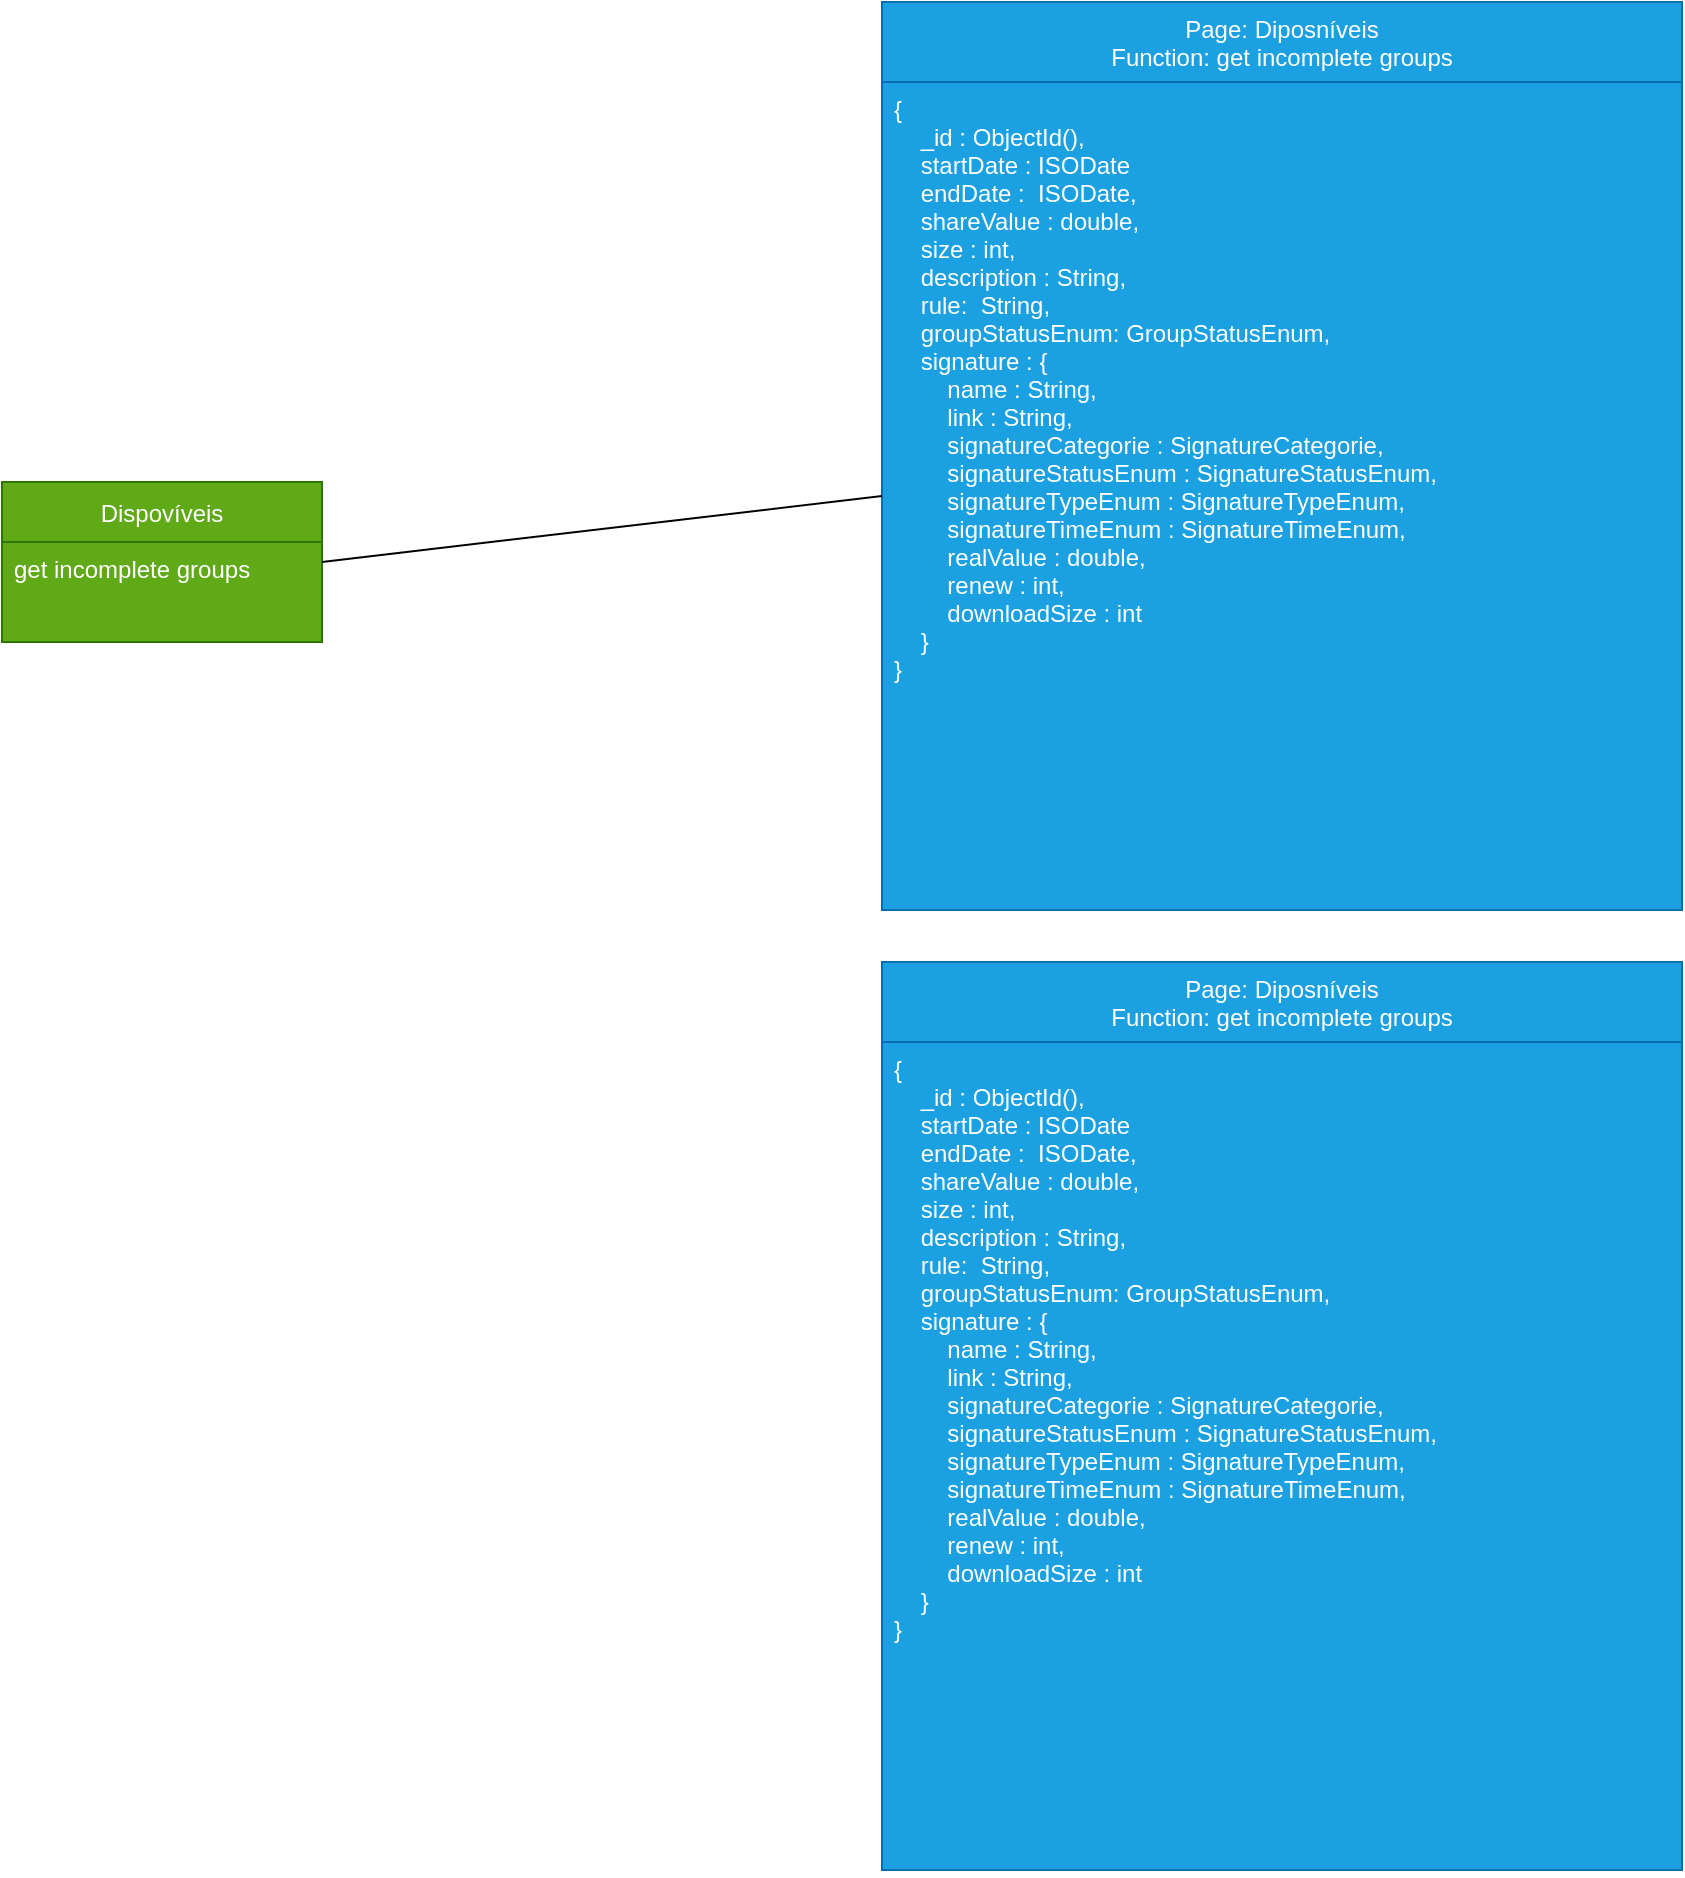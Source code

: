 <mxfile version="14.5.1" type="github" pages="5">
  <diagram id="UFklXF1LCE28RJlN8Q36" name="Pages">
    <mxGraphModel dx="2841" dy="-350" grid="1" gridSize="10" guides="1" tooltips="1" connect="1" arrows="1" fold="1" page="1" pageScale="1" pageWidth="827" pageHeight="1169" math="0" shadow="0">
      <root>
        <mxCell id="lO3B_2j6LL15DcBu6LDD-0" />
        <mxCell id="lO3B_2j6LL15DcBu6LDD-1" parent="lO3B_2j6LL15DcBu6LDD-0" />
        <mxCell id="g6JGN0jlnwP07ELtKnWu-0" value="Page: Diposníveis&#xa;Function: get incomplete groups" style="swimlane;fontStyle=0;childLayout=stackLayout;horizontal=1;startSize=40;fillColor=#1ba1e2;horizontalStack=0;resizeParent=1;resizeParentMax=0;resizeLast=0;collapsible=1;marginBottom=0;strokeColor=#006EAF;fontColor=#ffffff;" vertex="1" parent="lO3B_2j6LL15DcBu6LDD-1">
          <mxGeometry x="40" y="2040" width="400" height="454" as="geometry" />
        </mxCell>
        <mxCell id="g6JGN0jlnwP07ELtKnWu-1" value="{&#xa;    _id : ObjectId(),&#xa;    startDate : ISODate&#xa;    endDate :  ISODate,&#xa;    shareValue : double,&#xa;    size : int,&#xa;    description : String,&#xa;    rule:  String,&#xa;    groupStatusEnum: GroupStatusEnum,&#xa;    signature : {&#xa;        name : String,&#xa;        link : String,&#xa;        signatureCategorie : SignatureCategorie,&#xa;        signatureStatusEnum : SignatureStatusEnum,&#xa;        signatureTypeEnum : SignatureTypeEnum,&#xa;        signatureTimeEnum : SignatureTimeEnum,&#xa;        realValue : double,&#xa;        renew : int,&#xa;        downloadSize : int&#xa;    }&#xa;}" style="text;strokeColor=#006EAF;fillColor=#1ba1e2;align=left;verticalAlign=top;spacingLeft=4;spacingRight=4;overflow=hidden;rotatable=0;points=[[0,0.5],[1,0.5]];portConstraint=eastwest;fontSize=12;fontColor=#ffffff;" vertex="1" parent="g6JGN0jlnwP07ELtKnWu-0">
          <mxGeometry y="40" width="400" height="414" as="geometry" />
        </mxCell>
        <mxCell id="IOQDyEaCTY6MPWt8qL6D-0" value="Page: Diposníveis&#xa;Function: get incomplete groups" style="swimlane;fontStyle=0;childLayout=stackLayout;horizontal=1;startSize=40;fillColor=#1ba1e2;horizontalStack=0;resizeParent=1;resizeParentMax=0;resizeLast=0;collapsible=1;marginBottom=0;strokeColor=#006EAF;fontColor=#ffffff;" vertex="1" parent="lO3B_2j6LL15DcBu6LDD-1">
          <mxGeometry x="40" y="2520" width="400" height="454" as="geometry" />
        </mxCell>
        <mxCell id="IOQDyEaCTY6MPWt8qL6D-1" value="{&#xa;    _id : ObjectId(),&#xa;    startDate : ISODate&#xa;    endDate :  ISODate,&#xa;    shareValue : double,&#xa;    size : int,&#xa;    description : String,&#xa;    rule:  String,&#xa;    groupStatusEnum: GroupStatusEnum,&#xa;    signature : {&#xa;        name : String,&#xa;        link : String,&#xa;        signatureCategorie : SignatureCategorie,&#xa;        signatureStatusEnum : SignatureStatusEnum,&#xa;        signatureTypeEnum : SignatureTypeEnum,&#xa;        signatureTimeEnum : SignatureTimeEnum,&#xa;        realValue : double,&#xa;        renew : int,&#xa;        downloadSize : int&#xa;    }&#xa;}" style="text;strokeColor=#006EAF;fillColor=#1ba1e2;align=left;verticalAlign=top;spacingLeft=4;spacingRight=4;overflow=hidden;rotatable=0;points=[[0,0.5],[1,0.5]];portConstraint=eastwest;fontSize=12;fontColor=#ffffff;" vertex="1" parent="IOQDyEaCTY6MPWt8qL6D-0">
          <mxGeometry y="40" width="400" height="414" as="geometry" />
        </mxCell>
        <mxCell id="IOQDyEaCTY6MPWt8qL6D-3" value="Dispovíveis" style="swimlane;fontStyle=0;childLayout=stackLayout;horizontal=1;startSize=30;fillColor=#60a917;horizontalStack=0;resizeParent=1;resizeParentMax=0;resizeLast=0;collapsible=1;marginBottom=0;strokeColor=#2D7600;fontColor=#ffffff;" vertex="1" parent="lO3B_2j6LL15DcBu6LDD-1">
          <mxGeometry x="-400" y="2280" width="160" height="80" as="geometry" />
        </mxCell>
        <mxCell id="IOQDyEaCTY6MPWt8qL6D-4" value="get incomplete groups" style="text;strokeColor=#2D7600;fillColor=#60a917;align=left;verticalAlign=top;spacingLeft=4;spacingRight=4;overflow=hidden;rotatable=0;points=[[0,0.5],[1,0.5]];portConstraint=eastwest;fontSize=12;fontColor=#ffffff;" vertex="1" parent="IOQDyEaCTY6MPWt8qL6D-3">
          <mxGeometry y="30" width="160" height="50" as="geometry" />
        </mxCell>
        <mxCell id="IOQDyEaCTY6MPWt8qL6D-6" value="" style="endArrow=none;html=1;exitX=1;exitY=0.5;exitDx=0;exitDy=0;entryX=0;entryY=0.5;entryDx=0;entryDy=0;" edge="1" parent="lO3B_2j6LL15DcBu6LDD-1" source="IOQDyEaCTY6MPWt8qL6D-3" target="g6JGN0jlnwP07ELtKnWu-1">
          <mxGeometry width="50" height="50" relative="1" as="geometry">
            <mxPoint x="390" y="2370" as="sourcePoint" />
            <mxPoint x="440" y="2320" as="targetPoint" />
          </mxGeometry>
        </mxCell>
      </root>
    </mxGraphModel>
  </diagram>
  <diagram id="pcqIEjDKNv2b_Hkf46tR" name="Entity model">
    <mxGraphModel dx="2814" dy="419" grid="1" gridSize="10" guides="1" tooltips="1" connect="1" arrows="1" fold="1" page="0" pageScale="1" pageWidth="827" pageHeight="1169" math="0" shadow="0">
      <root>
        <mxCell id="KzbwHr487S5AsdnnzFL2-0" />
        <mxCell id="KzbwHr487S5AsdnnzFL2-1" parent="KzbwHr487S5AsdnnzFL2-0" />
        <mxCell id="Zms5A5y_M5QiNR_x7tx5-2" value="1" style="endArrow=open;html=1;endSize=12;startArrow=diamondThin;startSize=14;startFill=1;edgeStyle=orthogonalEdgeStyle;align=left;verticalAlign=bottom;entryX=0;entryY=0.5;entryDx=0;entryDy=0;exitX=1;exitY=0.5;exitDx=0;exitDy=0;" parent="KzbwHr487S5AsdnnzFL2-1" source="1evGHg1uMlE1DDHNigni-0" target="w2H6dWPjvKgk5PAwjO3F-0" edge="1">
          <mxGeometry x="-1" y="3" relative="1" as="geometry">
            <mxPoint x="240" y="473" as="sourcePoint" />
            <mxPoint x="360" y="473" as="targetPoint" />
          </mxGeometry>
        </mxCell>
        <mxCell id="-qvQs3NGKx_jRc4pIjtq-10" value="1" style="endArrow=open;html=1;endSize=12;startArrow=diamondThin;startSize=14;startFill=1;edgeStyle=orthogonalEdgeStyle;align=left;verticalAlign=bottom;exitX=1;exitY=0.5;exitDx=0;exitDy=0;entryX=0;entryY=0.5;entryDx=0;entryDy=0;" parent="KzbwHr487S5AsdnnzFL2-1" source="eDulhgRI2p3k5HDPf27t-9" target="eDulhgRI2p3k5HDPf27t-8" edge="1">
          <mxGeometry x="-1" y="3" relative="1" as="geometry">
            <mxPoint x="-570" y="909" as="sourcePoint" />
            <mxPoint x="-440" y="960" as="targetPoint" />
            <Array as="points">
              <mxPoint x="-480" y="920" />
              <mxPoint x="-480" y="1040" />
            </Array>
          </mxGeometry>
        </mxCell>
        <mxCell id="-qvQs3NGKx_jRc4pIjtq-13" value="1" style="endArrow=open;html=1;endSize=12;startArrow=diamondThin;startSize=14;startFill=0;edgeStyle=orthogonalEdgeStyle;align=left;verticalAlign=bottom;entryX=0;entryY=0.5;entryDx=0;entryDy=0;exitX=1;exitY=0.5;exitDx=0;exitDy=0;" parent="KzbwHr487S5AsdnnzFL2-1" source="Xr1ClIUb8K4VDsL_1zAn-1" target="Xr1ClIUb8K4VDsL_1zAn-0" edge="1">
          <mxGeometry x="-1" y="3" relative="1" as="geometry">
            <mxPoint x="-125" y="520" as="sourcePoint" />
            <mxPoint x="-330" y="274" as="targetPoint" />
          </mxGeometry>
        </mxCell>
        <mxCell id="br3guJPMDQMTpX9ZZzd8-3" value="Text" style="edgeLabel;html=1;align=center;verticalAlign=middle;resizable=0;points=[];" parent="-qvQs3NGKx_jRc4pIjtq-13" vertex="1" connectable="0">
          <mxGeometry x="-0.339" y="1" relative="1" as="geometry">
            <mxPoint as="offset" />
          </mxGeometry>
        </mxCell>
        <mxCell id="br3guJPMDQMTpX9ZZzd8-4" value="1" style="endArrow=open;html=1;endSize=12;startArrow=diamondThin;startSize=14;startFill=1;edgeStyle=orthogonalEdgeStyle;align=left;verticalAlign=bottom;entryX=1;entryY=0.5;entryDx=0;entryDy=0;exitX=0;exitY=0.5;exitDx=0;exitDy=0;" parent="KzbwHr487S5AsdnnzFL2-1" source="w2H6dWPjvKgk5PAwjO3F-1" target="w2H6dWPjvKgk5PAwjO3F-0" edge="1">
          <mxGeometry x="-1" y="3" relative="1" as="geometry">
            <mxPoint x="620" y="678" as="sourcePoint" />
            <mxPoint x="500" y="560" as="targetPoint" />
          </mxGeometry>
        </mxCell>
        <mxCell id="aZp84oXaWu6xPmhly6_M-4" value="1" style="endArrow=open;html=1;endSize=12;startArrow=diamondThin;startSize=14;startFill=1;edgeStyle=orthogonalEdgeStyle;align=left;verticalAlign=bottom;exitX=1;exitY=0.5;exitDx=0;exitDy=0;entryX=0;entryY=0.5;entryDx=0;entryDy=0;" parent="KzbwHr487S5AsdnnzFL2-1" source="eDulhgRI2p3k5HDPf27t-10" target="eDulhgRI2p3k5HDPf27t-8" edge="1">
          <mxGeometry x="-1" y="3" relative="1" as="geometry">
            <mxPoint x="-350" y="863" as="sourcePoint" />
            <mxPoint x="-440" y="960" as="targetPoint" />
            <Array as="points">
              <mxPoint x="-460" y="1040" />
              <mxPoint x="-460" y="1040" />
            </Array>
          </mxGeometry>
        </mxCell>
        <mxCell id="aZp84oXaWu6xPmhly6_M-5" value="1" style="endArrow=open;html=1;endSize=12;startArrow=diamondThin;startSize=14;startFill=1;edgeStyle=orthogonalEdgeStyle;align=left;verticalAlign=bottom;exitX=1;exitY=0.5;exitDx=0;exitDy=0;entryX=0;entryY=0.5;entryDx=0;entryDy=0;" parent="KzbwHr487S5AsdnnzFL2-1" source="eDulhgRI2p3k5HDPf27t-11" target="eDulhgRI2p3k5HDPf27t-8" edge="1">
          <mxGeometry x="-1" y="3" relative="1" as="geometry">
            <mxPoint x="-820" y="1250" as="sourcePoint" />
            <mxPoint x="-760" y="910" as="targetPoint" />
            <Array as="points">
              <mxPoint x="-480" y="1160" />
              <mxPoint x="-480" y="1040" />
            </Array>
          </mxGeometry>
        </mxCell>
        <mxCell id="1evGHg1uMlE1DDHNigni-0" value="Group" style="rounded=0;whiteSpace=wrap;html=1;fillColor=#0050ef;strokeColor=#001DBC;fontColor=#ffffff;" vertex="1" parent="KzbwHr487S5AsdnnzFL2-1">
          <mxGeometry x="160" y="440" width="120" height="80" as="geometry" />
        </mxCell>
        <mxCell id="w2H6dWPjvKgk5PAwjO3F-0" value="Signature" style="rounded=0;whiteSpace=wrap;html=1;fillColor=#1ba1e2;strokeColor=#006EAF;fontColor=#ffffff;" vertex="1" parent="KzbwHr487S5AsdnnzFL2-1">
          <mxGeometry x="360" y="440" width="120" height="80" as="geometry" />
        </mxCell>
        <mxCell id="w2H6dWPjvKgk5PAwjO3F-1" value="SignatureLogin" style="rounded=0;whiteSpace=wrap;html=1;fillColor=#1ba1e2;strokeColor=#006EAF;fontColor=#ffffff;" vertex="1" parent="KzbwHr487S5AsdnnzFL2-1">
          <mxGeometry x="560" y="520" width="120" height="80" as="geometry" />
        </mxCell>
        <mxCell id="Xr1ClIUb8K4VDsL_1zAn-0" value="Participantion" style="rounded=0;whiteSpace=wrap;html=1;fillColor=#a20025;strokeColor=#6F0000;fontColor=#ffffff;" vertex="1" parent="KzbwHr487S5AsdnnzFL2-1">
          <mxGeometry x="-40" y="440" width="120" height="80" as="geometry" />
        </mxCell>
        <mxCell id="Xr1ClIUb8K4VDsL_1zAn-1" value="User" style="rounded=0;whiteSpace=wrap;html=1;fillColor=#60a917;strokeColor=#2D7600;fontColor=#ffffff;" vertex="1" parent="KzbwHr487S5AsdnnzFL2-1">
          <mxGeometry x="-240" y="440" width="120" height="80" as="geometry" />
        </mxCell>
        <mxCell id="eDulhgRI2p3k5HDPf27t-0" value="Validity" style="rounded=0;whiteSpace=wrap;html=1;fillColor=#6a00ff;strokeColor=#3700CC;fontColor=#ffffff;" vertex="1" parent="KzbwHr487S5AsdnnzFL2-1">
          <mxGeometry x="360" y="720" width="120" height="80" as="geometry" />
        </mxCell>
        <mxCell id="eDulhgRI2p3k5HDPf27t-1" value="Reference" style="rounded=0;whiteSpace=wrap;html=1;fillColor=#6a00ff;strokeColor=#3700CC;fontColor=#ffffff;" vertex="1" parent="KzbwHr487S5AsdnnzFL2-1">
          <mxGeometry x="360" y="840" width="120" height="80" as="geometry" />
        </mxCell>
        <mxCell id="eDulhgRI2p3k5HDPf27t-2" value="&lt;br&gt;PaymentStatus&lt;div&gt;&lt;br&gt;&lt;br&gt;&lt;/div&gt;" style="rounded=0;whiteSpace=wrap;html=1;fillColor=#6a00ff;strokeColor=#3700CC;fontColor=#ffffff;" vertex="1" parent="KzbwHr487S5AsdnnzFL2-1">
          <mxGeometry x="360" y="960" width="120" height="80" as="geometry" />
        </mxCell>
        <mxCell id="eDulhgRI2p3k5HDPf27t-3" value="ExtrasPaymentPicpay" style="rounded=0;whiteSpace=wrap;html=1;fillColor=#6a00ff;strokeColor=#3700CC;fontColor=#ffffff;" vertex="1" parent="KzbwHr487S5AsdnnzFL2-1">
          <mxGeometry x="360" y="1080" width="160" height="80" as="geometry" />
        </mxCell>
        <mxCell id="eDulhgRI2p3k5HDPf27t-4" value="ExtrasPaymentPix" style="rounded=0;whiteSpace=wrap;html=1;fillColor=#6a00ff;strokeColor=#3700CC;fontColor=#ffffff;" vertex="1" parent="KzbwHr487S5AsdnnzFL2-1">
          <mxGeometry x="360" y="1200" width="160" height="80" as="geometry" />
        </mxCell>
        <mxCell id="eDulhgRI2p3k5HDPf27t-5" value="ExtrasPaymentStripe" style="rounded=0;whiteSpace=wrap;html=1;fillColor=#6a00ff;strokeColor=#3700CC;fontColor=#ffffff;" vertex="1" parent="KzbwHr487S5AsdnnzFL2-1">
          <mxGeometry x="360" y="1320" width="160" height="80" as="geometry" />
        </mxCell>
        <mxCell id="eDulhgRI2p3k5HDPf27t-6" value="Payment" style="rounded=0;whiteSpace=wrap;html=1;fillColor=#6a00ff;strokeColor=#3700CC;fontColor=#ffffff;" vertex="1" parent="KzbwHr487S5AsdnnzFL2-1">
          <mxGeometry x="80" y="1000" width="120" height="80" as="geometry" />
        </mxCell>
        <mxCell id="eDulhgRI2p3k5HDPf27t-7" value="Transaction" style="rounded=0;whiteSpace=wrap;html=1;fillColor=#60a917;strokeColor=#2D7600;fontColor=#ffffff;" vertex="1" parent="KzbwHr487S5AsdnnzFL2-1">
          <mxGeometry x="-240" y="1000" width="120" height="80" as="geometry" />
        </mxCell>
        <mxCell id="eDulhgRI2p3k5HDPf27t-8" value="AccountUser" style="rounded=0;whiteSpace=wrap;html=1;fillColor=#f0a30a;strokeColor=#BD7000;fontColor=#ffffff;" vertex="1" parent="KzbwHr487S5AsdnnzFL2-1">
          <mxGeometry x="-440" y="1000" width="120" height="80" as="geometry" />
        </mxCell>
        <mxCell id="eDulhgRI2p3k5HDPf27t-9" value="BrazilianBank" style="rounded=0;whiteSpace=wrap;html=1;fillColor=#f0a30a;strokeColor=#BD7000;fontColor=#ffffff;" vertex="1" parent="KzbwHr487S5AsdnnzFL2-1">
          <mxGeometry x="-680" y="880" width="120" height="80" as="geometry" />
        </mxCell>
        <mxCell id="eDulhgRI2p3k5HDPf27t-10" value="InternacionalBank" style="rounded=0;whiteSpace=wrap;html=1;fillColor=#f0a30a;strokeColor=#BD7000;fontColor=#ffffff;" vertex="1" parent="KzbwHr487S5AsdnnzFL2-1">
          <mxGeometry x="-680" y="1000" width="120" height="80" as="geometry" />
        </mxCell>
        <mxCell id="eDulhgRI2p3k5HDPf27t-11" value="DigitalBank" style="rounded=0;whiteSpace=wrap;html=1;fillColor=#f0a30a;strokeColor=#BD7000;fontColor=#ffffff;" vertex="1" parent="KzbwHr487S5AsdnnzFL2-1">
          <mxGeometry x="-680" y="1120" width="120" height="80" as="geometry" />
        </mxCell>
      </root>
    </mxGraphModel>
  </diagram>
  <diagram id="R5Yf_dvTV1LNLPGPYoRF" name="Class  model">
    <mxGraphModel dx="2014" dy="1619" grid="1" gridSize="10" guides="1" tooltips="1" connect="1" arrows="1" fold="1" page="0" pageScale="1" pageWidth="827" pageHeight="1169" math="0" shadow="0">
      <root>
        <mxCell id="0" />
        <mxCell id="1" parent="0" />
        <mxCell id="MHSwERoBdNu9_E8ctxSb-1" value="&lt;p style=&quot;margin: 0px ; margin-top: 4px ; text-align: center&quot;&gt;&lt;b&gt;AccountUser&lt;/b&gt;&lt;/p&gt;&lt;hr size=&quot;1&quot;&gt;&lt;p style=&quot;margin: 0px ; margin-left: 4px&quot;&gt;+ id: String&lt;/p&gt;&lt;p style=&quot;margin: 0px ; margin-left: 4px&quot;&gt;+ balance&lt;br&gt;&lt;/p&gt;&lt;p style=&quot;margin: 0px ; margin-left: 4px&quot;&gt;+ person: Person&lt;/p&gt;&lt;p style=&quot;margin: 0px ; margin-left: 4px&quot;&gt;+ releases List&amp;lt;Release&amp;gt;&lt;br&gt;&lt;/p&gt;&lt;hr size=&quot;1&quot;&gt;&lt;p style=&quot;margin: 0px ; margin-left: 4px&quot;&gt;+ getWithDraw(): boolean&lt;/p&gt;&lt;p style=&quot;margin: 0px ; margin-left: 4px&quot;&gt;+ checkPassword(): boolean&lt;/p&gt;&lt;p style=&quot;margin: 0px ; margin-left: 4px&quot;&gt;+ debit(value: double): void&lt;/p&gt;&lt;p style=&quot;margin: 0px ; margin-left: 4px&quot;&gt;+ credid (alue: double): void&lt;/p&gt;" style="verticalAlign=top;align=left;overflow=fill;fontSize=12;fontFamily=Helvetica;html=1;" parent="1" vertex="1">
          <mxGeometry y="-40" width="190" height="190" as="geometry" />
        </mxCell>
        <mxCell id="MHSwERoBdNu9_E8ctxSb-2" value="&lt;p style=&quot;margin: 0px ; margin-top: 4px ; text-align: center&quot;&gt;&lt;b&gt;User&lt;/b&gt;&lt;/p&gt;&lt;hr size=&quot;1&quot;&gt;&lt;p style=&quot;margin: 0px ; margin-left: 4px&quot;&gt;+ id: String&lt;br&gt;&lt;/p&gt;&lt;p style=&quot;margin: 0px ; margin-left: 4px&quot;&gt;+ fiscalNumber: String&lt;/p&gt;&lt;p style=&quot;margin: 0px ; margin-left: 4px&quot;&gt;+ username Username&lt;/p&gt;&lt;hr size=&quot;1&quot;&gt;&lt;p style=&quot;margin: 0px ; margin-left: 4px&quot;&gt;+ getPassword(): String&lt;/p&gt;&lt;p style=&quot;margin: 0px ; margin-left: 4px&quot;&gt;+ getUserName(): Username&lt;/p&gt;" style="verticalAlign=top;align=left;overflow=fill;fontSize=12;fontFamily=Helvetica;html=1;" parent="1" vertex="1">
          <mxGeometry x="690" y="-17" width="190" height="140" as="geometry" />
        </mxCell>
        <mxCell id="MHSwERoBdNu9_E8ctxSb-3" value="&lt;p style=&quot;margin: 0px ; margin-top: 4px ; text-align: center&quot;&gt;&lt;b&gt;Release&lt;/b&gt;&lt;/p&gt;&lt;hr size=&quot;1&quot;&gt;&lt;p style=&quot;margin: 0px ; margin-left: 4px&quot;&gt;+ id: String&lt;br&gt;&lt;/p&gt;&lt;p style=&quot;margin: 0px ; margin-left: 4px&quot;&gt;+ personOrigin: Person&lt;/p&gt;&lt;p style=&quot;margin: 0px ; margin-left: 4px&quot;&gt;+ personDestiny Person&lt;/p&gt;&lt;p style=&quot;margin: 0px ; margin-left: 4px&quot;&gt;+ operationEnum: OperationEnum&lt;/p&gt;&lt;hr size=&quot;1&quot;&gt;&lt;p style=&quot;margin: 0px ; margin-left: 4px&quot;&gt;+ getPassword(): String&lt;/p&gt;&lt;p style=&quot;margin: 0px ; margin-left: 4px&quot;&gt;+ getUserName(): Username&lt;/p&gt;" style="verticalAlign=top;align=left;overflow=fill;fontSize=12;fontFamily=Helvetica;html=1;" parent="1" vertex="1">
          <mxGeometry x="340" y="-220" width="230" height="150" as="geometry" />
        </mxCell>
        <mxCell id="MHSwERoBdNu9_E8ctxSb-4" value="&lt;p style=&quot;margin: 0px ; margin-top: 4px ; text-align: center&quot;&gt;&lt;b&gt;Person&lt;/b&gt;&lt;/p&gt;&lt;hr size=&quot;1&quot;&gt;&lt;p style=&quot;margin: 0px ; margin-left: 4px&quot;&gt;+ id: String&lt;/p&gt;&lt;p style=&quot;margin: 0px ; margin-left: 4px&quot;&gt;+ user: User&lt;br&gt;&lt;/p&gt;&lt;p style=&quot;margin: 0px ; margin-left: 4px&quot;&gt;+ password: String&lt;/p&gt;&lt;hr size=&quot;1&quot;&gt;&lt;p style=&quot;margin: 0px ; margin-left: 4px&quot;&gt;+ getName(): boolean&lt;/p&gt;" style="verticalAlign=top;align=left;overflow=fill;fontSize=12;fontFamily=Helvetica;html=1;" parent="1" vertex="1">
          <mxGeometry x="340" width="190" height="106" as="geometry" />
        </mxCell>
        <mxCell id="djzBKdPRYzlkxbbW0ZlT-1" value="Possui" style="endArrow=classic;html=1;exitX=0.5;exitY=0;exitDx=0;exitDy=0;entryX=0;entryY=0.5;entryDx=0;entryDy=0;" parent="1" source="MHSwERoBdNu9_E8ctxSb-1" target="MHSwERoBdNu9_E8ctxSb-3" edge="1">
          <mxGeometry relative="1" as="geometry">
            <mxPoint x="160" y="-80" as="sourcePoint" />
            <mxPoint x="320" y="-80" as="targetPoint" />
          </mxGeometry>
        </mxCell>
        <mxCell id="djzBKdPRYzlkxbbW0ZlT-2" value="Label" style="edgeLabel;resizable=0;html=1;align=center;verticalAlign=middle;" parent="djzBKdPRYzlkxbbW0ZlT-1" connectable="0" vertex="1">
          <mxGeometry relative="1" as="geometry" />
        </mxCell>
        <mxCell id="djzBKdPRYzlkxbbW0ZlT-3" value="1" style="edgeLabel;resizable=0;html=1;align=left;verticalAlign=bottom;" parent="djzBKdPRYzlkxbbW0ZlT-1" connectable="0" vertex="1">
          <mxGeometry x="-1" relative="1" as="geometry" />
        </mxCell>
        <mxCell id="djzBKdPRYzlkxbbW0ZlT-4" value="0...*" style="edgeLabel;resizable=0;html=1;align=right;verticalAlign=bottom;" parent="djzBKdPRYzlkxbbW0ZlT-1" connectable="0" vertex="1">
          <mxGeometry x="1" relative="1" as="geometry" />
        </mxCell>
        <mxCell id="djzBKdPRYzlkxbbW0ZlT-6" value="Possui" style="endArrow=classic;html=1;exitX=1;exitY=0.5;exitDx=0;exitDy=0;entryX=0;entryY=0.5;entryDx=0;entryDy=0;" parent="1" source="MHSwERoBdNu9_E8ctxSb-1" target="MHSwERoBdNu9_E8ctxSb-4" edge="1">
          <mxGeometry relative="1" as="geometry">
            <mxPoint x="300" y="305" as="sourcePoint" />
            <mxPoint x="545" y="200" as="targetPoint" />
          </mxGeometry>
        </mxCell>
        <mxCell id="djzBKdPRYzlkxbbW0ZlT-7" value="pertence" style="edgeLabel;resizable=0;html=1;align=center;verticalAlign=middle;" parent="djzBKdPRYzlkxbbW0ZlT-6" connectable="0" vertex="1">
          <mxGeometry relative="1" as="geometry" />
        </mxCell>
        <mxCell id="djzBKdPRYzlkxbbW0ZlT-8" value="1" style="edgeLabel;resizable=0;html=1;align=left;verticalAlign=bottom;" parent="djzBKdPRYzlkxbbW0ZlT-6" connectable="0" vertex="1">
          <mxGeometry x="-1" relative="1" as="geometry" />
        </mxCell>
        <mxCell id="djzBKdPRYzlkxbbW0ZlT-9" value="1" style="edgeLabel;resizable=0;html=1;align=right;verticalAlign=bottom;" parent="djzBKdPRYzlkxbbW0ZlT-6" connectable="0" vertex="1">
          <mxGeometry x="1" relative="1" as="geometry" />
        </mxCell>
        <mxCell id="djzBKdPRYzlkxbbW0ZlT-10" value="Possui" style="endArrow=classic;html=1;exitX=1;exitY=0.5;exitDx=0;exitDy=0;entryX=0;entryY=0.5;entryDx=0;entryDy=0;" parent="1" source="MHSwERoBdNu9_E8ctxSb-4" target="MHSwERoBdNu9_E8ctxSb-2" edge="1">
          <mxGeometry relative="1" as="geometry">
            <mxPoint x="540" y="65" as="sourcePoint" />
            <mxPoint x="690" y="63" as="targetPoint" />
          </mxGeometry>
        </mxCell>
        <mxCell id="djzBKdPRYzlkxbbW0ZlT-11" value="associa" style="edgeLabel;resizable=0;html=1;align=center;verticalAlign=middle;" parent="djzBKdPRYzlkxbbW0ZlT-10" connectable="0" vertex="1">
          <mxGeometry relative="1" as="geometry" />
        </mxCell>
        <mxCell id="djzBKdPRYzlkxbbW0ZlT-12" value="1" style="edgeLabel;resizable=0;html=1;align=left;verticalAlign=bottom;" parent="djzBKdPRYzlkxbbW0ZlT-10" connectable="0" vertex="1">
          <mxGeometry x="-1" relative="1" as="geometry" />
        </mxCell>
        <mxCell id="djzBKdPRYzlkxbbW0ZlT-13" value="1" style="edgeLabel;resizable=0;html=1;align=right;verticalAlign=bottom;" parent="djzBKdPRYzlkxbbW0ZlT-10" connectable="0" vertex="1">
          <mxGeometry x="1" relative="1" as="geometry" />
        </mxCell>
        <mxCell id="z2oxNdSGq1leG6Em7P2l-1" value="&lt;p style=&quot;margin: 0px ; margin-top: 4px ; text-align: center&quot;&gt;&lt;b&gt;PaymentController&lt;/b&gt;&lt;/p&gt;&lt;hr size=&quot;1&quot;&gt;&lt;p style=&quot;margin: 0px ; margin-left: 4px&quot;&gt;- paymentService: PaymentService&lt;br&gt;&lt;/p&gt;&lt;hr size=&quot;1&quot;&gt;&lt;p style=&quot;margin: 0px ; margin-left: 4px&quot;&gt;+ &lt;span style=&quot;color: #ffc66d&quot;&gt;upgradePaymentGroupUserWithDates&lt;/span&gt;(idUser: String, idGroup: String ): Payment&lt;/p&gt;" style="verticalAlign=top;align=left;overflow=fill;fontSize=12;fontFamily=Helvetica;html=1;" parent="1" vertex="1">
          <mxGeometry x="40" y="-460" width="500" height="150" as="geometry" />
        </mxCell>
        <mxCell id="xhqLD7hRG7JNmMdZJLBy-1" value="Group" style="swimlane;fontStyle=0;childLayout=stackLayout;horizontal=1;startSize=40;fillColor=#1ba1e2;horizontalStack=0;resizeParent=1;resizeParentMax=0;resizeLast=0;collapsible=1;marginBottom=0;strokeColor=#006EAF;fontColor=#ffffff;" vertex="1" parent="1">
          <mxGeometry x="2070" y="220" width="400" height="454" as="geometry" />
        </mxCell>
        <mxCell id="xhqLD7hRG7JNmMdZJLBy-2" value="{&#xa;    _id : ObjectId(),&#xa;    startDate : ISODate&#xa;    endDate :  ISODate,&#xa;    shareValue : double,&#xa;    size : int,&#xa;    description : String,&#xa;    rule:  String,&#xa;    groupStatusEnum: GroupStatusEnum,&#xa;    signature : {&#xa;        name : String,&#xa;        link : String,&#xa;        signatureCategorie : SignatureCategorie,&#xa;        signatureStatusEnum : SignatureStatusEnum,&#xa;        signatureTypeEnum : SignatureTypeEnum,&#xa;        signatureTimeEnum : SignatureTimeEnum,&#xa;        realValue : double,&#xa;        renew : int,&#xa;        downloadSize : int&#xa;        signatureLogin: {&#xa;            username : String,&#xa;            password : String,&#xa;            procedure : String,&#xa;        },&#xa;    }&#xa;}" style="text;strokeColor=#006EAF;fillColor=#1ba1e2;align=left;verticalAlign=top;spacingLeft=4;spacingRight=4;overflow=hidden;rotatable=0;points=[[0,0.5],[1,0.5]];portConstraint=eastwest;fontSize=12;fontColor=#ffffff;" vertex="1" parent="xhqLD7hRG7JNmMdZJLBy-1">
          <mxGeometry y="40" width="400" height="414" as="geometry" />
        </mxCell>
        <mxCell id="dQmyGWtJjEWPJXti3fi8-5" value="1" style="endArrow=open;html=1;endSize=12;startArrow=diamondThin;startSize=14;startFill=1;edgeStyle=orthogonalEdgeStyle;align=left;verticalAlign=bottom;entryX=1;entryY=0.5;entryDx=0;entryDy=0;exitX=0;exitY=0.5;exitDx=0;exitDy=0;" edge="1" parent="1" source="YfpZ8lNsi_HrbTcSNGzq-4" target="YfpZ8lNsi_HrbTcSNGzq-3">
          <mxGeometry x="-1" y="3" relative="1" as="geometry">
            <mxPoint x="650" y="598" as="sourcePoint" />
            <mxPoint x="530" y="480" as="targetPoint" />
          </mxGeometry>
        </mxCell>
        <mxCell id="dQmyGWtJjEWPJXti3fi8-6" value="Text" style="edgeLabel;html=1;align=center;verticalAlign=middle;resizable=0;points=[];" vertex="1" connectable="0" parent="dQmyGWtJjEWPJXti3fi8-5">
          <mxGeometry x="0.263" y="-1" relative="1" as="geometry">
            <mxPoint as="offset" />
          </mxGeometry>
        </mxCell>
        <mxCell id="ksMjRcKPak9-hrXirnuX-1" value="1" style="endArrow=open;html=1;endSize=12;startArrow=diamondThin;startSize=14;startFill=1;edgeStyle=orthogonalEdgeStyle;align=left;verticalAlign=bottom;entryX=0;entryY=0.5;entryDx=0;entryDy=0;exitX=1;exitY=0.479;exitDx=0;exitDy=0;exitPerimeter=0;" edge="1" parent="1" source="YfpZ8lNsi_HrbTcSNGzq-1" target="YfpZ8lNsi_HrbTcSNGzq-3">
          <mxGeometry x="-1" y="3" relative="1" as="geometry">
            <mxPoint x="280" y="393" as="sourcePoint" />
            <mxPoint x="390" y="393" as="targetPoint" />
          </mxGeometry>
        </mxCell>
        <mxCell id="FhULy9w84OcRE8oR_IiW-1" value="Participantion" style="swimlane;fontStyle=0;childLayout=stackLayout;horizontal=1;startSize=26;fillColor=#a20025;horizontalStack=0;resizeParent=1;resizeParentMax=0;resizeLast=0;collapsible=1;marginBottom=0;strokeColor=#6F0000;fontColor=#ffffff;" vertex="1" parent="1">
          <mxGeometry x="290" y="600" width="320" height="102" as="geometry" />
        </mxCell>
        <mxCell id="FhULy9w84OcRE8oR_IiW-2" value="+ _id: ObjectId&#xa;+ idGroup: ObjectId&#xa;+ ParticipantStatusEnum:ParticipantStatusEnum&#xa;" style="text;strokeColor=#6F0000;fillColor=#a20025;align=left;verticalAlign=top;spacingLeft=4;spacingRight=4;overflow=hidden;rotatable=0;points=[[0,0.5],[1,0.5]];portConstraint=eastwest;fontColor=#ffffff;" vertex="1" parent="FhULy9w84OcRE8oR_IiW-1">
          <mxGeometry y="26" width="320" height="76" as="geometry" />
        </mxCell>
        <mxCell id="FhULy9w84OcRE8oR_IiW-5" value="1" style="endArrow=open;html=1;endSize=12;startArrow=diamondThin;startSize=14;startFill=0;edgeStyle=orthogonalEdgeStyle;align=left;verticalAlign=bottom;entryX=0;entryY=0.5;entryDx=0;entryDy=0;exitX=1;exitY=0.5;exitDx=0;exitDy=0;" edge="1" parent="1" source="YfpZ8lNsi_HrbTcSNGzq-5" target="FhULy9w84OcRE8oR_IiW-2">
          <mxGeometry x="-1" y="3" relative="1" as="geometry">
            <mxPoint x="170.85" y="645.328" as="sourcePoint" />
            <mxPoint x="1100" y="874" as="targetPoint" />
          </mxGeometry>
        </mxCell>
        <mxCell id="FhULy9w84OcRE8oR_IiW-6" value="Text" style="edgeLabel;html=1;align=center;verticalAlign=middle;resizable=0;points=[];" vertex="1" connectable="0" parent="FhULy9w84OcRE8oR_IiW-5">
          <mxGeometry x="-0.339" y="1" relative="1" as="geometry">
            <mxPoint as="offset" />
          </mxGeometry>
        </mxCell>
        <mxCell id="GKEkoxBLuJh_9lcns5ZJ-1" value="AccountUser" style="swimlane;fontStyle=0;childLayout=stackLayout;horizontal=1;startSize=26;fillColor=#f0a30a;horizontalStack=0;resizeParent=1;resizeParentMax=0;resizeLast=0;collapsible=1;marginBottom=0;strokeColor=#BD7000;fontColor=#ffffff;" vertex="1" parent="1">
          <mxGeometry x="360" y="1120" width="280" height="200" as="geometry" />
        </mxCell>
        <mxCell id="GKEkoxBLuJh_9lcns5ZJ-2" value="&#xa;- _id: ObjectId&#xa;- password: String&#xa;- coinEnum: CoinEnum&#xa;- balanceValue: double&#xa;- creditsValue: double &#xa;- debitsValue: double- balanceDate: DateTime&#xa;- brazilianBanks: List&lt;BrazilianBank&gt;&#xa;- internacionalBanks: List&lt;InternacionalBank&gt;&#xa;- digitalBank &lt;List&lt;DigitalBank&gt;&gt;&#xa;&#xa;" style="text;strokeColor=#BD7000;fillColor=#f0a30a;align=left;verticalAlign=top;spacingLeft=4;spacingRight=4;overflow=hidden;rotatable=0;points=[[0,0.5],[1,0.5]];portConstraint=eastwest;fontColor=#ffffff;" vertex="1" parent="GKEkoxBLuJh_9lcns5ZJ-1">
          <mxGeometry y="26" width="280" height="174" as="geometry" />
        </mxCell>
        <mxCell id="GKEkoxBLuJh_9lcns5ZJ-3" value="DigitalBank" style="swimlane;fontStyle=0;childLayout=stackLayout;horizontal=1;startSize=26;fillColor=#f0a30a;horizontalStack=0;resizeParent=1;resizeParentMax=0;resizeLast=0;collapsible=1;marginBottom=0;strokeColor=#BD7000;fontColor=#ffffff;" vertex="1" parent="1">
          <mxGeometry y="1520" width="240" height="70" as="geometry" />
        </mxCell>
        <mxCell id="GKEkoxBLuJh_9lcns5ZJ-4" value="- _id: ObjectId&#xa;- user: String&#xa;" style="text;strokeColor=#BD7000;fillColor=#f0a30a;align=left;verticalAlign=top;spacingLeft=4;spacingRight=4;overflow=hidden;rotatable=0;points=[[0,0.5],[1,0.5]];portConstraint=eastwest;fontColor=#ffffff;" vertex="1" parent="GKEkoxBLuJh_9lcns5ZJ-3">
          <mxGeometry y="26" width="240" height="44" as="geometry" />
        </mxCell>
        <mxCell id="GKEkoxBLuJh_9lcns5ZJ-5" value="BrazilianBank" style="swimlane;fontStyle=0;childLayout=stackLayout;horizontal=1;startSize=26;fillColor=#f0a30a;horizontalStack=0;resizeParent=1;resizeParentMax=0;resizeLast=0;collapsible=1;marginBottom=0;strokeColor=#BD7000;fontColor=#ffffff;" vertex="1" parent="1">
          <mxGeometry y="1120" width="240" height="160" as="geometry" />
        </mxCell>
        <mxCell id="GKEkoxBLuJh_9lcns5ZJ-6" value="&#xa;- _id: ObjectId&#xa;- agencyNumber: int&#xa;- agencyDigit: int&#xa;- accountNumber: int&#xa;- accountDigit: int&#xa;- statusBankEnum: StatusBankEnum" style="text;strokeColor=#BD7000;fillColor=#f0a30a;align=left;verticalAlign=top;spacingLeft=4;spacingRight=4;overflow=hidden;rotatable=0;points=[[0,0.5],[1,0.5]];portConstraint=eastwest;fontColor=#ffffff;" vertex="1" parent="GKEkoxBLuJh_9lcns5ZJ-5">
          <mxGeometry y="26" width="240" height="134" as="geometry" />
        </mxCell>
        <mxCell id="GKEkoxBLuJh_9lcns5ZJ-7" value="1" style="endArrow=open;html=1;endSize=12;startArrow=diamondThin;startSize=14;startFill=1;edgeStyle=orthogonalEdgeStyle;align=left;verticalAlign=bottom;exitX=1;exitY=0.5;exitDx=0;exitDy=0;" edge="1" parent="1" source="GKEkoxBLuJh_9lcns5ZJ-6" target="GKEkoxBLuJh_9lcns5ZJ-2">
          <mxGeometry x="-1" y="3" relative="1" as="geometry">
            <mxPoint x="550" y="1269" as="sourcePoint" />
            <mxPoint x="360" y="1213" as="targetPoint" />
            <Array as="points">
              <mxPoint x="300" y="1213" />
              <mxPoint x="300" y="1170" />
            </Array>
          </mxGeometry>
        </mxCell>
        <mxCell id="GKEkoxBLuJh_9lcns5ZJ-8" value="InternacionalBank" style="swimlane;fontStyle=0;childLayout=stackLayout;horizontal=1;startSize=26;fillColor=#f0a30a;horizontalStack=0;resizeParent=1;resizeParentMax=0;resizeLast=0;collapsible=1;marginBottom=0;strokeColor=#BD7000;fontColor=#ffffff;" vertex="1" parent="1">
          <mxGeometry y="1320" width="240" height="160" as="geometry" />
        </mxCell>
        <mxCell id="GKEkoxBLuJh_9lcns5ZJ-9" value="&#xa;- _id: ObjectId&#xa;- IBAN: int&#xa;- statusBankEnum: StatusBankEnum" style="text;strokeColor=#BD7000;fillColor=#f0a30a;align=left;verticalAlign=top;spacingLeft=4;spacingRight=4;overflow=hidden;rotatable=0;points=[[0,0.5],[1,0.5]];portConstraint=eastwest;fontColor=#ffffff;" vertex="1" parent="GKEkoxBLuJh_9lcns5ZJ-8">
          <mxGeometry y="26" width="240" height="134" as="geometry" />
        </mxCell>
        <mxCell id="GKEkoxBLuJh_9lcns5ZJ-10" value="1" style="endArrow=open;html=1;endSize=12;startArrow=diamondThin;startSize=14;startFill=1;edgeStyle=orthogonalEdgeStyle;align=left;verticalAlign=bottom;exitX=1;exitY=0.5;exitDx=0;exitDy=0;" edge="1" parent="1" source="GKEkoxBLuJh_9lcns5ZJ-9" target="GKEkoxBLuJh_9lcns5ZJ-2">
          <mxGeometry x="-1" y="3" relative="1" as="geometry">
            <mxPoint x="770" y="1223" as="sourcePoint" />
            <mxPoint x="650" y="1243" as="targetPoint" />
          </mxGeometry>
        </mxCell>
        <mxCell id="GKEkoxBLuJh_9lcns5ZJ-11" value="1" style="endArrow=open;html=1;endSize=12;startArrow=diamondThin;startSize=14;startFill=1;edgeStyle=orthogonalEdgeStyle;align=left;verticalAlign=bottom;exitX=1;exitY=0.5;exitDx=0;exitDy=0;" edge="1" parent="1" source="GKEkoxBLuJh_9lcns5ZJ-3" target="GKEkoxBLuJh_9lcns5ZJ-2">
          <mxGeometry x="-1" y="3" relative="1" as="geometry">
            <mxPoint x="300" y="1610" as="sourcePoint" />
            <mxPoint x="600" y="1330" as="targetPoint" />
            <Array as="points">
              <mxPoint x="330" y="1555" />
              <mxPoint x="330" y="1270" />
            </Array>
          </mxGeometry>
        </mxCell>
        <mxCell id="GKEkoxBLuJh_9lcns5ZJ-12" value="Payment" style="swimlane;fontStyle=0;childLayout=stackLayout;horizontal=1;startSize=26;fillColor=#6a00ff;horizontalStack=0;resizeParent=1;resizeParentMax=0;resizeLast=0;collapsible=1;marginBottom=0;strokeColor=#3700CC;fontColor=#ffffff;" vertex="1" parent="1">
          <mxGeometry x="1160" y="1120" width="280" height="280" as="geometry" />
        </mxCell>
        <mxCell id="GKEkoxBLuJh_9lcns5ZJ-13" value="- _id: ObjectId&#xa;- expireAt: DateTime&#xa;- realValue: double&#xa;- shareValue: double&#xa;- bankFee: double&#xa;- governmentTax: double&#xa;- discount: double&#xa;- totalValue: double&#xa;- coupon: double&#xa;- paymentFormEnum: PaymentFormEnum&#xa;- paymentTypeEnum: PaymentTypeEnum&#xa;- validity: Validity&#xa;- reference: Reference&#xa;- paymentStatus: List&lt;PaymentStatus&gt;&#xa;- extrasPaymentPicpay: ExtrasPaymentPicpay&#xa;- extrasPaymentPix: ExtrasPaymentPix&#xa;- extrasPaymentStripe: ExtrasPaymentStripe&#xa;&#xa;&#xa;" style="text;strokeColor=#3700CC;fillColor=#6a00ff;align=left;verticalAlign=top;spacingLeft=4;spacingRight=4;overflow=hidden;rotatable=0;points=[[0,0.5],[1,0.5]];portConstraint=eastwest;fontColor=#ffffff;" vertex="1" parent="GKEkoxBLuJh_9lcns5ZJ-12">
          <mxGeometry y="26" width="280" height="254" as="geometry" />
        </mxCell>
        <mxCell id="GKEkoxBLuJh_9lcns5ZJ-14" value="Validity" style="swimlane;fontStyle=0;childLayout=stackLayout;horizontal=1;startSize=26;fillColor=#6a00ff;horizontalStack=0;resizeParent=1;resizeParentMax=0;resizeLast=0;collapsible=1;marginBottom=0;strokeColor=#3700CC;fontColor=#ffffff;" vertex="1" parent="1">
          <mxGeometry x="1560" y="1120" width="230" height="80" as="geometry" />
        </mxCell>
        <mxCell id="GKEkoxBLuJh_9lcns5ZJ-15" value="- startDate: DateTime&#xa;- endDate: DateTime&#xa;- renewDate: DateTime&#xa;" style="text;strokeColor=#3700CC;fillColor=#6a00ff;align=left;verticalAlign=top;spacingLeft=4;spacingRight=4;overflow=hidden;rotatable=0;points=[[0,0.5],[1,0.5]];portConstraint=eastwest;fontColor=#ffffff;" vertex="1" parent="GKEkoxBLuJh_9lcns5ZJ-14">
          <mxGeometry y="26" width="230" height="54" as="geometry" />
        </mxCell>
        <mxCell id="GKEkoxBLuJh_9lcns5ZJ-16" value="Reference" style="swimlane;fontStyle=0;childLayout=stackLayout;horizontal=1;startSize=26;fillColor=#6a00ff;horizontalStack=0;resizeParent=1;resizeParentMax=0;resizeLast=0;collapsible=1;marginBottom=0;strokeColor=#3700CC;fontColor=#ffffff;" vertex="1" parent="1">
          <mxGeometry x="1560" y="1240" width="230" height="80" as="geometry" />
        </mxCell>
        <mxCell id="GKEkoxBLuJh_9lcns5ZJ-17" value="- idUser: String&#xa;- idGroup: String&#xa;" style="text;strokeColor=#3700CC;fillColor=#6a00ff;align=left;verticalAlign=top;spacingLeft=4;spacingRight=4;overflow=hidden;rotatable=0;points=[[0,0.5],[1,0.5]];portConstraint=eastwest;fontColor=#ffffff;" vertex="1" parent="GKEkoxBLuJh_9lcns5ZJ-16">
          <mxGeometry y="26" width="230" height="54" as="geometry" />
        </mxCell>
        <mxCell id="GKEkoxBLuJh_9lcns5ZJ-18" value="&#xa;PaymentStatus&#xa;" style="swimlane;fontStyle=0;childLayout=stackLayout;horizontal=1;startSize=26;fillColor=#6a00ff;horizontalStack=0;resizeParent=1;resizeParentMax=0;resizeLast=0;collapsible=1;marginBottom=0;strokeColor=#3700CC;fontColor=#ffffff;" vertex="1" parent="1">
          <mxGeometry x="1560" y="1360" width="230" height="80" as="geometry" />
        </mxCell>
        <mxCell id="GKEkoxBLuJh_9lcns5ZJ-19" value="- statusDate: DateTime&#xa;- paymentStatusEnum: PaymentStatusEnum&#xa;" style="text;strokeColor=#3700CC;fillColor=#6a00ff;align=left;verticalAlign=top;spacingLeft=4;spacingRight=4;overflow=hidden;rotatable=0;points=[[0,0.5],[1,0.5]];portConstraint=eastwest;fontColor=#ffffff;" vertex="1" parent="GKEkoxBLuJh_9lcns5ZJ-18">
          <mxGeometry y="26" width="230" height="54" as="geometry" />
        </mxCell>
        <mxCell id="GKEkoxBLuJh_9lcns5ZJ-20" value="ExtrasPaymentPicpay" style="swimlane;fontStyle=0;childLayout=stackLayout;horizontal=1;startSize=26;fillColor=#6a00ff;horizontalStack=0;resizeParent=1;resizeParentMax=0;resizeLast=0;collapsible=1;marginBottom=0;strokeColor=#3700CC;fontColor=#ffffff;" vertex="1" parent="1">
          <mxGeometry x="1560" y="1480" width="230" height="80" as="geometry" />
        </mxCell>
        <mxCell id="GKEkoxBLuJh_9lcns5ZJ-21" value="- qrCodeContent: String&#xa;- qrCodeBase64: String&#xa;- authorizationId: String&#xa;" style="text;strokeColor=#3700CC;fillColor=#6a00ff;align=left;verticalAlign=top;spacingLeft=4;spacingRight=4;overflow=hidden;rotatable=0;points=[[0,0.5],[1,0.5]];portConstraint=eastwest;fontColor=#ffffff;" vertex="1" parent="GKEkoxBLuJh_9lcns5ZJ-20">
          <mxGeometry y="26" width="230" height="54" as="geometry" />
        </mxCell>
        <mxCell id="GKEkoxBLuJh_9lcns5ZJ-22" value="ExtrasPaymentPix" style="swimlane;fontStyle=0;childLayout=stackLayout;horizontal=1;startSize=26;fillColor=#6a00ff;horizontalStack=0;resizeParent=1;resizeParentMax=0;resizeLast=0;collapsible=1;marginBottom=0;strokeColor=#3700CC;fontColor=#ffffff;" vertex="1" parent="1">
          <mxGeometry x="1560" y="1600" width="230" height="80" as="geometry" />
        </mxCell>
        <mxCell id="GKEkoxBLuJh_9lcns5ZJ-23" value="- authorizationId: String&#xa;" style="text;strokeColor=#3700CC;fillColor=#6a00ff;align=left;verticalAlign=top;spacingLeft=4;spacingRight=4;overflow=hidden;rotatable=0;points=[[0,0.5],[1,0.5]];portConstraint=eastwest;fontColor=#ffffff;" vertex="1" parent="GKEkoxBLuJh_9lcns5ZJ-22">
          <mxGeometry y="26" width="230" height="54" as="geometry" />
        </mxCell>
        <mxCell id="GKEkoxBLuJh_9lcns5ZJ-24" value="ExtrasPaymentStripe" style="swimlane;fontStyle=0;childLayout=stackLayout;horizontal=1;startSize=26;fillColor=#6a00ff;horizontalStack=0;resizeParent=1;resizeParentMax=0;resizeLast=0;collapsible=1;marginBottom=0;strokeColor=#3700CC;fontColor=#ffffff;" vertex="1" parent="1">
          <mxGeometry x="1560" y="1720" width="230" height="80" as="geometry" />
        </mxCell>
        <mxCell id="GKEkoxBLuJh_9lcns5ZJ-25" value="- authorizationId: String&#xa;" style="text;strokeColor=#3700CC;fillColor=#6a00ff;align=left;verticalAlign=top;spacingLeft=4;spacingRight=4;overflow=hidden;rotatable=0;points=[[0,0.5],[1,0.5]];portConstraint=eastwest;fontColor=#ffffff;" vertex="1" parent="GKEkoxBLuJh_9lcns5ZJ-24">
          <mxGeometry y="26" width="230" height="54" as="geometry" />
        </mxCell>
        <mxCell id="GKEkoxBLuJh_9lcns5ZJ-26" value="Transaction" style="swimlane;fontStyle=0;childLayout=stackLayout;horizontal=1;startSize=26;fillColor=#60a917;horizontalStack=0;resizeParent=1;resizeParentMax=0;resizeLast=0;collapsible=1;marginBottom=0;strokeColor=#2D7600;fontColor=#ffffff;" vertex="1" parent="1">
          <mxGeometry x="760" y="1120" width="280" height="180" as="geometry" />
        </mxCell>
        <mxCell id="GKEkoxBLuJh_9lcns5ZJ-27" value="- _id: ObjectId&#xa;- idUser: ObjectId&#xa;- coinEnum: String&#xa;- operation: Operation&#xa;- paymentFormEnum: PaymentFormEnum&#xa;- transactionValue: double&#xa;- balanceBefore: double&#xa;- balanceAfter: double&#xa;- date: DateTime&#xa;- payment: ObjectId&#xa;&#xa;" style="text;strokeColor=#2D7600;fillColor=#60a917;align=left;verticalAlign=top;spacingLeft=4;spacingRight=4;overflow=hidden;rotatable=0;points=[[0,0.5],[1,0.5]];portConstraint=eastwest;fontColor=#ffffff;" vertex="1" parent="GKEkoxBLuJh_9lcns5ZJ-26">
          <mxGeometry y="26" width="280" height="154" as="geometry" />
        </mxCell>
        <mxCell id="YfpZ8lNsi_HrbTcSNGzq-1" value="&lt;p style=&quot;margin: 0px ; margin-top: 4px ; text-align: center&quot;&gt;&lt;b&gt;Group&lt;/b&gt;&lt;/p&gt;&lt;hr size=&quot;1&quot;&gt;&amp;nbsp;- _id: ObjectId&lt;br&gt;&amp;nbsp;- startDate: Date&lt;br&gt;&amp;nbsp;- endDate: String&lt;br&gt;&amp;nbsp;- shareValue: double&lt;br&gt;&amp;nbsp;- economyValue: double&lt;br&gt;&lt;div&gt;&amp;nbsp;- economyPercenty: double&lt;/div&gt;&lt;div&gt;&amp;nbsp;- size: int&lt;/div&gt;&amp;nbsp;- description: String&lt;br&gt;&amp;nbsp;- rule: String&lt;br&gt;&amp;nbsp;- groupStatusEnum: GroupStatusEnum&lt;br&gt;&lt;div&gt;&amp;nbsp;- coin: CoinEnum&lt;/div&gt;&lt;div&gt;&amp;nbsp;- renovationPeriodDays: int&lt;br&gt;&lt;/div&gt;&amp;nbsp;- signature: Signature&lt;hr size=&quot;1&quot;&gt;" style="verticalAlign=top;align=left;overflow=fill;fontSize=12;fontFamily=Helvetica;html=1;fillColor=#0050ef;strokeColor=#001DBC;fontColor=#ffffff;" vertex="1" parent="1">
          <mxGeometry y="240" width="240" height="240" as="geometry" />
        </mxCell>
        <mxCell id="YfpZ8lNsi_HrbTcSNGzq-3" value="&lt;p style=&quot;margin: 0px ; margin-top: 4px ; text-align: center&quot;&gt;&lt;b&gt;Signature&lt;/b&gt;&lt;/p&gt;&lt;hr size=&quot;1&quot;&gt;&amp;nbsp;- _id: ObjectId&lt;br&gt;&amp;nbsp;- signatureName: String&lt;br&gt;&amp;nbsp;- signatureLink: String&lt;br&gt;&amp;nbsp;- signatureCategorie: SignatureCategorie&lt;br&gt;&amp;nbsp;- signatureStatusEnum:&amp;nbsp; SignatureStatusEnum&lt;br&gt;&amp;nbsp;- signatureTypeEnum:&amp;nbsp; SignatureTypeEnum&lt;br&gt;&amp;nbsp;- signatureTimeEnum:&amp;nbsp; SignatureTimeEnum&lt;br&gt;&amp;nbsp;- realValue: double&lt;br&gt;&amp;nbsp;- downloadSize: int&lt;br&gt;&amp;nbsp;- signatureLogin: SignatureLogin&lt;hr size=&quot;1&quot;&gt;" style="verticalAlign=top;align=left;overflow=fill;fontSize=12;fontFamily=Helvetica;html=1;fillColor=#1ba1e2;strokeColor=#006EAF;fontColor=#ffffff;" vertex="1" parent="1">
          <mxGeometry x="400" y="240" width="280" height="240" as="geometry" />
        </mxCell>
        <mxCell id="YfpZ8lNsi_HrbTcSNGzq-4" value="&lt;p style=&quot;margin: 0px ; margin-top: 4px ; text-align: center&quot;&gt;&lt;b&gt;SignatureLogin&lt;/b&gt;&lt;/p&gt;&lt;hr size=&quot;1&quot;&gt;&amp;nbsp;- _id: ObjectId&lt;br&gt;&amp;nbsp;- username: String&lt;br&gt;&amp;nbsp;- password: String&lt;br&gt;&amp;nbsp;- loginProcedure: String&lt;hr size=&quot;1&quot;&gt;" style="verticalAlign=top;align=left;overflow=fill;fontSize=12;fontFamily=Helvetica;html=1;fillColor=#1ba1e2;strokeColor=#006EAF;fontColor=#ffffff;" vertex="1" parent="1">
          <mxGeometry x="800" y="240" width="160" height="120" as="geometry" />
        </mxCell>
        <mxCell id="YfpZ8lNsi_HrbTcSNGzq-5" value="&lt;p style=&quot;margin: 0px ; margin-top: 4px ; text-align: center&quot;&gt;&lt;b&gt;User&lt;/b&gt;&lt;/p&gt;&lt;hr size=&quot;1&quot;&gt;&amp;nbsp;- _id: ObjectId&lt;br&gt;&amp;nbsp;- name: String&lt;br&gt;&amp;nbsp;- userLogin:UserLogin&lt;hr size=&quot;1&quot;&gt;" style="verticalAlign=top;align=left;overflow=fill;fontSize=12;fontFamily=Helvetica;html=1;fillColor=#60a917;strokeColor=#2D7600;fontColor=#ffffff;" vertex="1" parent="1">
          <mxGeometry y="600" width="160" height="120" as="geometry" />
        </mxCell>
      </root>
    </mxGraphModel>
  </diagram>
  <diagram id="SdaiXsaGA-Q73yKjgXyy" name="Object  model">
    <mxGraphModel dx="17892" dy="8700" grid="1" gridSize="10" guides="0" tooltips="1" connect="1" arrows="1" fold="1" page="0" pageScale="1" pageWidth="827" pageHeight="1169" background="#283618" math="0" shadow="0">
      <root>
        <mxCell id="SxsRHGIOjUViLT94qkq1-0" />
        <mxCell id="SxsRHGIOjUViLT94qkq1-1" parent="SxsRHGIOjUViLT94qkq1-0" />
        <mxCell id="MobYZt7wtoOE0_h9VMdQ-0" value="Repasse entre contas SharEver" style="swimlane;rounded=1;strokeColor=#DDA15E;fillColor=#BC6C25;fontColor=#FEFAE0;" parent="SxsRHGIOjUViLT94qkq1-1" vertex="1">
          <mxGeometry x="-510" y="-910" width="1740" height="1300" as="geometry" />
        </mxCell>
        <mxCell id="vMsqQF1-S8_fWYN00mgW-0" value="&lt;p style=&quot;margin: 0px ; margin-top: 4px ; text-align: center ; text-decoration: underline&quot;&gt;&lt;b&gt;account: &lt;/b&gt;&lt;b&gt;AccountUser&lt;/b&gt;&lt;/p&gt;&lt;hr&gt;&lt;p style=&quot;margin: 0px ; margin-left: 8px&quot;&gt;id = &quot;5dbe22befe21657f76779988&quot;&lt;br&gt;person = personOwner&lt;/p&gt;&lt;p style=&quot;margin: 0px ; margin-left: 8px&quot;&gt;balance = 534.9&lt;/p&gt;&lt;p style=&quot;margin: 0px ; margin-left: 4px&quot;&gt;&amp;nbsp;releases =&amp;nbsp; release&lt;br&gt;&lt;/p&gt;" style="verticalAlign=top;align=left;overflow=fill;fontSize=12;fontFamily=Helvetica;html=1;fillColor=#BC6C25;strokeColor=#DDA15E;fontColor=#FEFAE0;" parent="MobYZt7wtoOE0_h9VMdQ-0" vertex="1">
          <mxGeometry x="750" y="450" width="230" height="100" as="geometry" />
        </mxCell>
        <mxCell id="a9IFwo1WX_pQ7aL5owlm-2" value="&lt;p style=&quot;margin: 0px ; margin-top: 4px ; text-align: center ; text-decoration: underline&quot;&gt;&lt;b&gt;person: Person&lt;/b&gt;&lt;b&gt;&lt;/b&gt;&lt;/p&gt;&lt;hr&gt;&lt;p style=&quot;margin: 0px ; margin-left: 4px&quot;&gt;&amp;nbsp;id = 8dbe22befe21657f76779988&lt;/p&gt;&lt;p style=&quot;margin: 0px ; margin-left: 4px&quot;&gt;&amp;nbsp;password = 2430&lt;/p&gt;&lt;p style=&quot;margin: 0px ; margin-left: 4px&quot;&gt;&amp;nbsp;user: @User&lt;br&gt;&lt;/p&gt;" style="verticalAlign=top;align=left;overflow=fill;fontSize=12;fontFamily=Helvetica;html=1;fillColor=#BC6C25;strokeColor=#DDA15E;fontColor=#FEFAE0;" parent="MobYZt7wtoOE0_h9VMdQ-0" vertex="1">
          <mxGeometry x="750" y="630" width="230" height="110" as="geometry" />
        </mxCell>
        <mxCell id="a9IFwo1WX_pQ7aL5owlm-6" value="&lt;p style=&quot;margin: 0px ; margin-top: 4px ; text-align: center ; text-decoration: underline&quot;&gt;&lt;b&gt;user: User&lt;/b&gt;&lt;/p&gt;&lt;hr&gt;&lt;p style=&quot;margin: 0px ; margin-left: 4px&quot;&gt;&amp;nbsp;id = 3dbe22befe21657f76779988&lt;/p&gt;&lt;p style=&quot;margin: 0px ; margin-left: 4px&quot;&gt;&amp;nbsp;name = &quot;hoiama rosa rodrigues costa&quot;&lt;/p&gt;&lt;p style=&quot;margin: 0px ; margin-left: 4px&quot;&gt;&amp;nbsp;fiscalRegister = &quot;128.884.457-35&quot;&lt;br&gt;&lt;/p&gt;&lt;p style=&quot;margin: 0px ; margin-left: 4px&quot;&gt;&amp;nbsp;UserLogin = @userLogin&lt;/p&gt;" style="verticalAlign=top;align=left;overflow=fill;fontSize=12;fontFamily=Helvetica;html=1;fillColor=#BC6C25;strokeColor=#DDA15E;fontColor=#FEFAE0;" parent="MobYZt7wtoOE0_h9VMdQ-0" vertex="1">
          <mxGeometry x="750" y="830" width="230" height="110" as="geometry" />
        </mxCell>
        <mxCell id="a9IFwo1WX_pQ7aL5owlm-8" value="&lt;p style=&quot;margin: 0px ; margin-top: 4px ; text-align: center ; text-decoration: underline&quot;&gt;&lt;b&gt;release: Release&lt;/b&gt;&lt;b&gt;&lt;/b&gt;&lt;/p&gt;&lt;hr&gt;&lt;p style=&quot;margin: 0px ; margin-left: 4px&quot;&gt;&amp;nbsp;id = &quot;3dbe22befe21657f76779988&quot;&lt;/p&gt;&lt;p style=&quot;margin: 0px ; margin-left: 4px&quot;&gt;&amp;nbsp;originRelease = @originRelease&lt;/p&gt;&lt;p style=&quot;margin: 0px ; margin-left: 4px&quot;&gt;&amp;nbsp;destinyRelease = @destinyRelease&amp;nbsp; &lt;/p&gt;&lt;p style=&quot;margin: 0px ; margin-left: 4px&quot;&gt;&amp;nbsp;operationEnum = CREDIT&lt;/p&gt;&lt;p style=&quot;margin: 0px ; margin-left: 4px&quot;&gt;&amp;nbsp;status = FREE&lt;/p&gt;" style="verticalAlign=top;align=left;overflow=fill;fontSize=12;fontFamily=Helvetica;html=1;fillColor=#BC6C25;strokeColor=#DDA15E;fontColor=#FEFAE0;" parent="MobYZt7wtoOE0_h9VMdQ-0" vertex="1">
          <mxGeometry x="315" y="505" width="230" height="110" as="geometry" />
        </mxCell>
        <mxCell id="TXJze-KFLtstog8Ig2xg-12" value="" style="edgeStyle=orthogonalEdgeStyle;orthogonalLoop=1;jettySize=auto;html=1;strokeColor=#DDA15E;fillColor=#BC6C25;fontColor=#FEFAE0;" parent="MobYZt7wtoOE0_h9VMdQ-0" source="vMsqQF1-S8_fWYN00mgW-0" target="a9IFwo1WX_pQ7aL5owlm-8" edge="1">
          <mxGeometry relative="1" as="geometry" />
        </mxCell>
        <mxCell id="a9IFwo1WX_pQ7aL5owlm-9" value="&lt;p style=&quot;margin: 0px ; margin-top: 4px ; text-align: center ; text-decoration: underline&quot;&gt;&lt;b&gt;destinyRelease: Destiny&lt;/b&gt;&lt;/p&gt;&lt;hr&gt;&lt;p style=&quot;margin: 0px ; margin-left: 4px&quot;&gt;&amp;nbsp;id = &quot;8dbe22befe21657f76779988&quot;&lt;/p&gt;&lt;p style=&quot;margin: 0px ; margin-left: 4px&quot;&gt;&amp;nbsp;idUser = &quot;2dbe22befe21657f76779988&quot;&lt;/p&gt;&lt;p style=&quot;margin: 0px ; margin-left: 4px&quot;&gt;&amp;nbsp;userName = &quot;Hoiama rosa Rodrigues Costa&quot;&lt;/p&gt;" style="verticalAlign=top;align=left;overflow=fill;fontSize=12;fontFamily=Helvetica;html=1;fillColor=#BC6C25;strokeColor=#DDA15E;fontColor=#FEFAE0;" parent="MobYZt7wtoOE0_h9VMdQ-0" vertex="1">
          <mxGeometry x="40" y="140" width="275" height="80" as="geometry" />
        </mxCell>
        <mxCell id="TXJze-KFLtstog8Ig2xg-10" value="" style="edgeStyle=orthogonalEdgeStyle;orthogonalLoop=1;jettySize=auto;html=1;strokeColor=#DDA15E;fillColor=#BC6C25;fontColor=#FEFAE0;entryX=1;entryY=0.5;entryDx=0;entryDy=0;" parent="MobYZt7wtoOE0_h9VMdQ-0" source="a9IFwo1WX_pQ7aL5owlm-8" target="a9IFwo1WX_pQ7aL5owlm-9" edge="1">
          <mxGeometry relative="1" as="geometry" />
        </mxCell>
        <mxCell id="TXJze-KFLtstog8Ig2xg-4" value="&lt;p style=&quot;margin: 0px ; margin-top: 4px ; text-align: center ; text-decoration: underline&quot;&gt;&lt;b&gt;originRelease: Origin&lt;/b&gt;&lt;/p&gt;&lt;hr&gt;&lt;p style=&quot;margin: 0px ; margin-left: 4px&quot;&gt;&amp;nbsp;id = &quot;2dbe22befe21657f76779988&quot;&lt;/p&gt;&lt;p style=&quot;margin: 0px ; margin-left: 4px&quot;&gt;&amp;nbsp;idUser = &quot;3dbe22befe21657f76779988&quot;&lt;/p&gt;&lt;p style=&quot;margin: 0px ; margin-left: 4px&quot;&gt;&amp;nbsp;userName: &quot;Juliete bezzerra da silva&quot;&lt;br&gt;&lt;/p&gt;" style="verticalAlign=top;align=left;overflow=fill;fontSize=12;fontFamily=Helvetica;html=1;fillColor=#BC6C25;strokeColor=#DDA15E;fontColor=#FEFAE0;" parent="MobYZt7wtoOE0_h9VMdQ-0" vertex="1">
          <mxGeometry x="40" y="246" width="275" height="80" as="geometry" />
        </mxCell>
        <mxCell id="TXJze-KFLtstog8Ig2xg-11" value="" style="edgeStyle=orthogonalEdgeStyle;orthogonalLoop=1;jettySize=auto;html=1;strokeColor=#DDA15E;fillColor=#BC6C25;fontColor=#FEFAE0;entryX=1;entryY=0.5;entryDx=0;entryDy=0;" parent="MobYZt7wtoOE0_h9VMdQ-0" source="a9IFwo1WX_pQ7aL5owlm-8" target="TXJze-KFLtstog8Ig2xg-4" edge="1">
          <mxGeometry relative="1" as="geometry">
            <Array as="points">
              <mxPoint x="410" y="286" />
            </Array>
          </mxGeometry>
        </mxCell>
        <mxCell id="TXJze-KFLtstog8Ig2xg-18" value="" style="edgeStyle=orthogonalEdgeStyle;orthogonalLoop=1;jettySize=auto;html=1;strokeColor=#DDA15E;fillColor=#BC6C25;fontColor=#FEFAE0;exitX=0.5;exitY=0;exitDx=0;exitDy=0;" parent="MobYZt7wtoOE0_h9VMdQ-0" edge="1">
          <mxGeometry relative="1" as="geometry">
            <mxPoint x="715" y="90.059" as="targetPoint" />
            <Array as="points">
              <mxPoint x="751" y="90" />
            </Array>
          </mxGeometry>
        </mxCell>
        <mxCell id="TXJze-KFLtstog8Ig2xg-20" value="" style="edgeStyle=orthogonalEdgeStyle;orthogonalLoop=1;jettySize=auto;html=1;strokeColor=#DDA15E;fillColor=#BC6C25;fontColor=#FEFAE0;entryX=1;entryY=0.5;entryDx=0;entryDy=0;" parent="MobYZt7wtoOE0_h9VMdQ-0" edge="1">
          <mxGeometry relative="1" as="geometry">
            <mxPoint x="725" y="190" as="targetPoint" />
          </mxGeometry>
        </mxCell>
        <mxCell id="CryrzOrWkHv40GQfHc4G-0" value="releaseService: ReleaseService" style="swimlane;fontStyle=1;align=center;verticalAlign=top;childLayout=stackLayout;horizontal=1;startSize=26;horizontalStack=0;resizeParent=1;resizeParentMax=0;resizeLast=0;collapsible=1;marginBottom=0;strokeColor=#DDA15E;fillColor=#BC6C25;fontColor=#FEFAE0;" parent="MobYZt7wtoOE0_h9VMdQ-0" vertex="1">
          <mxGeometry x="750" y="134" width="240" height="86" as="geometry" />
        </mxCell>
        <mxCell id="CryrzOrWkHv40GQfHc4G-1" value="+ field: type" style="text;strokeColor=none;fillColor=none;align=left;verticalAlign=top;spacingLeft=4;spacingRight=4;overflow=hidden;rotatable=0;points=[[0,0.5],[1,0.5]];portConstraint=eastwest;" parent="CryrzOrWkHv40GQfHc4G-0" vertex="1">
          <mxGeometry y="26" width="240" height="26" as="geometry" />
        </mxCell>
        <mxCell id="CryrzOrWkHv40GQfHc4G-2" value="" style="line;strokeWidth=1;fillColor=none;align=left;verticalAlign=middle;spacingTop=-1;spacingLeft=3;spacingRight=3;rotatable=0;labelPosition=right;points=[];portConstraint=eastwest;" parent="CryrzOrWkHv40GQfHc4G-0" vertex="1">
          <mxGeometry y="52" width="240" height="8" as="geometry" />
        </mxCell>
        <mxCell id="CryrzOrWkHv40GQfHc4G-3" value="+ method(type): type" style="text;strokeColor=none;fillColor=none;align=left;verticalAlign=top;spacingLeft=4;spacingRight=4;overflow=hidden;rotatable=0;points=[[0,0.5],[1,0.5]];portConstraint=eastwest;" parent="CryrzOrWkHv40GQfHc4G-0" vertex="1">
          <mxGeometry y="60" width="240" height="26" as="geometry" />
        </mxCell>
        <mxCell id="CryrzOrWkHv40GQfHc4G-4" value="accountUserService: AccountUserService" style="swimlane;fontStyle=1;align=center;verticalAlign=top;childLayout=stackLayout;horizontal=1;startSize=26;horizontalStack=0;resizeParent=1;resizeParentMax=0;resizeLast=0;collapsible=1;marginBottom=0;strokeColor=#DDA15E;fillColor=#BC6C25;fontColor=#FEFAE0;" parent="MobYZt7wtoOE0_h9VMdQ-0" vertex="1">
          <mxGeometry x="1260" y="130" width="430" height="110" as="geometry" />
        </mxCell>
        <mxCell id="CryrzOrWkHv40GQfHc4G-5" value="+ field: type" style="text;strokeColor=none;fillColor=none;align=left;verticalAlign=top;spacingLeft=4;spacingRight=4;overflow=hidden;rotatable=0;points=[[0,0.5],[1,0.5]];portConstraint=eastwest;" parent="CryrzOrWkHv40GQfHc4G-4" vertex="1">
          <mxGeometry y="26" width="430" height="26" as="geometry" />
        </mxCell>
        <mxCell id="CryrzOrWkHv40GQfHc4G-6" value="" style="line;strokeWidth=1;fillColor=none;align=left;verticalAlign=middle;spacingTop=-1;spacingLeft=3;spacingRight=3;rotatable=0;labelPosition=right;points=[];portConstraint=eastwest;" parent="CryrzOrWkHv40GQfHc4G-4" vertex="1">
          <mxGeometry y="52" width="430" height="8" as="geometry" />
        </mxCell>
        <mxCell id="CryrzOrWkHv40GQfHc4G-7" value="+ transferBetwenAccountsSharEver(accountUserOrigin: String,&#xa;          accountUserDestiny: String, value: Double): boolean" style="text;strokeColor=none;fillColor=none;align=left;verticalAlign=top;spacingLeft=4;spacingRight=4;overflow=hidden;rotatable=0;points=[[0,0.5],[1,0.5]];portConstraint=eastwest;" parent="CryrzOrWkHv40GQfHc4G-4" vertex="1">
          <mxGeometry y="60" width="430" height="50" as="geometry" />
        </mxCell>
        <mxCell id="CryrzOrWkHv40GQfHc4G-9" value="&lt;p style=&quot;margin: 0px ; margin-top: 4px ; text-align: center ; text-decoration: underline&quot;&gt;&lt;b&gt;userLogin: UserLogin&lt;/b&gt;&lt;/p&gt;&lt;hr&gt;&lt;p style=&quot;margin: 0px ; margin-left: 4px&quot;&gt;&amp;nbsp;id = 3dbe22befe21657f76779988&lt;/p&gt;&lt;p style=&quot;margin: 0px ; margin-left: 4px&quot;&gt;&amp;nbsp;email = &quot;hoiama9@gmail.com&quot;&lt;/p&gt;&lt;p style=&quot;margin: 0px ; margin-left: 4px&quot;&gt;&amp;nbsp;password = &quot;2501123&quot;&lt;br&gt;&lt;/p&gt;" style="verticalAlign=top;align=left;overflow=fill;fontSize=12;fontFamily=Helvetica;html=1;fillColor=#BC6C25;strokeColor=#DDA15E;fontColor=#FEFAE0;" parent="MobYZt7wtoOE0_h9VMdQ-0" vertex="1">
          <mxGeometry x="750" y="1040" width="230" height="110" as="geometry" />
        </mxCell>
        <mxCell id="CryrzOrWkHv40GQfHc4G-10" value="1" style="endArrow=open;html=1;endSize=12;startArrow=diamondThin;startSize=14;startFill=1;edgeStyle=orthogonalEdgeStyle;align=left;verticalAlign=bottom;strokeColor=#DDA15E;fillColor=#BC6C25;fontColor=#FEFAE0;entryX=0.5;entryY=0;entryDx=0;entryDy=0;exitX=0.5;exitY=1;exitDx=0;exitDy=0;" parent="MobYZt7wtoOE0_h9VMdQ-0" source="a9IFwo1WX_pQ7aL5owlm-6" target="CryrzOrWkHv40GQfHc4G-9" edge="1">
          <mxGeometry x="-1" y="3" relative="1" as="geometry">
            <mxPoint x="380" y="790" as="sourcePoint" />
            <mxPoint x="540" y="790" as="targetPoint" />
          </mxGeometry>
        </mxCell>
        <mxCell id="CryrzOrWkHv40GQfHc4G-11" value="1" style="endArrow=open;html=1;endSize=12;startArrow=diamondThin;startSize=14;startFill=1;edgeStyle=orthogonalEdgeStyle;align=left;verticalAlign=bottom;strokeColor=#DDA15E;fillColor=#BC6C25;fontColor=#FEFAE0;entryX=0.5;entryY=0;entryDx=0;entryDy=0;exitX=0.5;exitY=1;exitDx=0;exitDy=0;" parent="MobYZt7wtoOE0_h9VMdQ-0" source="a9IFwo1WX_pQ7aL5owlm-2" target="a9IFwo1WX_pQ7aL5owlm-6" edge="1">
          <mxGeometry x="-1" y="3" relative="1" as="geometry">
            <mxPoint x="1100" y="780" as="sourcePoint" />
            <mxPoint x="875" y="1050" as="targetPoint" />
          </mxGeometry>
        </mxCell>
        <mxCell id="CryrzOrWkHv40GQfHc4G-12" value="1" style="endArrow=open;html=1;endSize=12;startArrow=diamondThin;startSize=14;startFill=0;edgeStyle=orthogonalEdgeStyle;align=left;verticalAlign=bottom;strokeColor=#DDA15E;fillColor=#BC6C25;fontColor=#FEFAE0;entryX=0.5;entryY=0;entryDx=0;entryDy=0;exitX=0.5;exitY=1;exitDx=0;exitDy=0;" parent="MobYZt7wtoOE0_h9VMdQ-0" source="vMsqQF1-S8_fWYN00mgW-0" target="a9IFwo1WX_pQ7aL5owlm-2" edge="1">
          <mxGeometry x="-1" y="3" relative="1" as="geometry">
            <mxPoint x="1100" y="540" as="sourcePoint" />
            <mxPoint x="1260" y="540" as="targetPoint" />
          </mxGeometry>
        </mxCell>
        <mxCell id="CryrzOrWkHv40GQfHc4G-14" value="&lt;p style=&quot;margin: 0px ; margin-top: 4px ; text-align: center ; text-decoration: underline&quot;&gt;&lt;b&gt;userBank: Bank&lt;br&gt;&lt;/b&gt;&lt;/p&gt;&lt;hr&gt;&lt;p style=&quot;margin: 0px ; margin-left: 4px&quot;&gt;&amp;nbsp;id = 3dbe22befe21657f76779988&lt;/p&gt;&lt;p style=&quot;margin: 0px ; margin-left: 4px&quot;&gt;&amp;nbsp;type = CONTA_CORRENTE&lt;/p&gt;&lt;p style=&quot;margin: 0px ; margin-left: 4px&quot;&gt;&amp;nbsp;agencyNumber = 8465&lt;/p&gt;&lt;p style=&quot;margin: 0px ; margin-left: 4px&quot;&gt;&amp;nbsp;agencyDigit = 0&lt;br&gt;&lt;/p&gt;&lt;p style=&quot;margin: 0px ; margin-left: 4px&quot;&gt;&amp;nbsp;accountNumber = 27279&lt;/p&gt;&lt;p style=&quot;margin: 0px ; margin-left: 4px&quot;&gt;&amp;nbsp;accountDigit= 0&lt;br&gt;&lt;/p&gt;" style="verticalAlign=top;align=left;overflow=fill;fontSize=12;fontFamily=Helvetica;html=1;fillColor=#BC6C25;strokeColor=#DDA15E;fontColor=#FEFAE0;" parent="MobYZt7wtoOE0_h9VMdQ-0" vertex="1">
          <mxGeometry x="1160" y="415" width="230" height="170" as="geometry" />
        </mxCell>
        <mxCell id="CryrzOrWkHv40GQfHc4G-13" value="1" style="endArrow=open;html=1;endSize=12;startArrow=diamondThin;startSize=14;startFill=1;edgeStyle=orthogonalEdgeStyle;align=left;verticalAlign=bottom;strokeColor=#DDA15E;fillColor=#BC6C25;fontColor=#FEFAE0;exitX=1;exitY=0.5;exitDx=0;exitDy=0;entryX=0;entryY=0.5;entryDx=0;entryDy=0;" parent="MobYZt7wtoOE0_h9VMdQ-0" source="vMsqQF1-S8_fWYN00mgW-0" target="CryrzOrWkHv40GQfHc4G-14" edge="1">
          <mxGeometry x="-1" y="3" relative="1" as="geometry">
            <mxPoint x="875" y="950" as="sourcePoint" />
            <mxPoint x="1120" y="885" as="targetPoint" />
          </mxGeometry>
        </mxCell>
        <mxCell id="QEXDQfASCCLXlrzVSHNl-9" value="Repasse entre contas SharEver" style="swimlane;rounded=1;strokeColor=#DDA15E;fillColor=#BC6C25;fontColor=#FEFAE0;" parent="SxsRHGIOjUViLT94qkq1-1" vertex="1">
          <mxGeometry x="-550" y="490" width="1740" height="880" as="geometry" />
        </mxCell>
        <mxCell id="QEXDQfASCCLXlrzVSHNl-10" value="&lt;p style=&quot;margin: 0px ; margin-top: 4px ; text-align: center ; text-decoration: underline&quot;&gt;&lt;b&gt;account: &lt;/b&gt;&lt;b&gt;AccountUser&lt;/b&gt;&lt;/p&gt;&lt;hr&gt;&lt;p style=&quot;margin: 0px ; margin-left: 8px&quot;&gt;id = &quot;5dbe22befe21657f76779988&quot;&lt;br&gt;person = personOwner&lt;/p&gt;&lt;p style=&quot;margin: 0px ; margin-left: 8px&quot;&gt;balance = 534.9&lt;/p&gt;&lt;p style=&quot;margin: 0px ; margin-left: 4px&quot;&gt;&amp;nbsp;releases =&amp;nbsp; release&lt;br&gt;&lt;/p&gt;" style="verticalAlign=top;align=left;overflow=fill;fontSize=12;fontFamily=Helvetica;html=1;fillColor=#BC6C25;strokeColor=#DDA15E;fontColor=#FEFAE0;" parent="QEXDQfASCCLXlrzVSHNl-9" vertex="1">
          <mxGeometry x="775" y="510" width="230" height="100" as="geometry" />
        </mxCell>
        <mxCell id="QEXDQfASCCLXlrzVSHNl-11" value="&lt;p style=&quot;margin: 0px ; margin-top: 4px ; text-align: center ; text-decoration: underline&quot;&gt;&lt;b&gt;person: Person&lt;/b&gt;&lt;b&gt;&lt;/b&gt;&lt;/p&gt;&lt;hr&gt;&lt;p style=&quot;margin: 0px ; margin-left: 4px&quot;&gt;&amp;nbsp;id = 8dbe22befe21657f76779988&lt;/p&gt;&lt;p style=&quot;margin: 0px ; margin-left: 4px&quot;&gt;&amp;nbsp;idUser = 3dbe22befe21657f76779988&lt;/p&gt;&lt;p style=&quot;margin: 0px ; margin-left: 4px&quot;&gt;&amp;nbsp;password = 2430&lt;/p&gt;" style="verticalAlign=top;align=left;overflow=fill;fontSize=12;fontFamily=Helvetica;html=1;fillColor=#BC6C25;strokeColor=#DDA15E;fontColor=#FEFAE0;" parent="QEXDQfASCCLXlrzVSHNl-9" vertex="1">
          <mxGeometry x="775" y="700" width="230" height="80" as="geometry" />
        </mxCell>
        <mxCell id="QEXDQfASCCLXlrzVSHNl-12" value="" style="edgeStyle=orthogonalEdgeStyle;orthogonalLoop=1;jettySize=auto;html=1;strokeColor=#DDA15E;fillColor=#BC6C25;fontColor=#FEFAE0;" parent="QEXDQfASCCLXlrzVSHNl-9" source="QEXDQfASCCLXlrzVSHNl-10" target="QEXDQfASCCLXlrzVSHNl-11" edge="1">
          <mxGeometry relative="1" as="geometry" />
        </mxCell>
        <mxCell id="QEXDQfASCCLXlrzVSHNl-13" value="&lt;p style=&quot;margin: 0px ; margin-top: 4px ; text-align: center ; text-decoration: underline&quot;&gt;&lt;b&gt;user: User&lt;/b&gt;&lt;/p&gt;&lt;hr&gt;&lt;p style=&quot;margin: 0px ; margin-left: 4px&quot;&gt;&amp;nbsp;id = 3dbe22befe21657f76779988&lt;/p&gt;&lt;p style=&quot;margin: 0px ; margin-left: 4px&quot;&gt;&amp;nbsp;CPF = 2430&lt;/p&gt;" style="verticalAlign=top;align=left;overflow=fill;fontSize=12;fontFamily=Helvetica;html=1;fillColor=#BC6C25;strokeColor=#DDA15E;fontColor=#FEFAE0;" parent="QEXDQfASCCLXlrzVSHNl-9" vertex="1">
          <mxGeometry x="1115" y="700" width="230" height="70" as="geometry" />
        </mxCell>
        <mxCell id="QEXDQfASCCLXlrzVSHNl-14" value="" style="edgeStyle=orthogonalEdgeStyle;orthogonalLoop=1;jettySize=auto;html=1;strokeColor=#DDA15E;fillColor=#BC6C25;fontColor=#FEFAE0;" parent="QEXDQfASCCLXlrzVSHNl-9" source="QEXDQfASCCLXlrzVSHNl-11" target="QEXDQfASCCLXlrzVSHNl-13" edge="1">
          <mxGeometry relative="1" as="geometry" />
        </mxCell>
        <mxCell id="QEXDQfASCCLXlrzVSHNl-15" value="&lt;p style=&quot;margin: 0px ; margin-top: 4px ; text-align: center ; text-decoration: underline&quot;&gt;&lt;b&gt;release: Release&lt;/b&gt;&lt;b&gt;&lt;/b&gt;&lt;/p&gt;&lt;hr&gt;&lt;p style=&quot;margin: 0px ; margin-left: 4px&quot;&gt;&amp;nbsp;id = 3dbe22befe21657f76779988&lt;/p&gt;&lt;p style=&quot;margin: 0px ; margin-left: 4px&quot;&gt;&amp;nbsp;originGroup = @originGroup&lt;/p&gt;&lt;p style=&quot;margin: 0px ; margin-left: 4px&quot;&gt;&amp;nbsp;originUSer = @originUser&lt;/p&gt;&lt;p style=&quot;margin: 0px ; margin-left: 4px&quot;&gt;&amp;nbsp;operationEnum = CREDIT&lt;/p&gt;&lt;p style=&quot;margin: 0px ; margin-left: 4px&quot;&gt;&amp;nbsp;status = FREE&lt;/p&gt;" style="verticalAlign=top;align=left;overflow=fill;fontSize=12;fontFamily=Helvetica;html=1;fillColor=#BC6C25;strokeColor=#DDA15E;fontColor=#FEFAE0;" parent="QEXDQfASCCLXlrzVSHNl-9" vertex="1">
          <mxGeometry x="260" y="300" width="230" height="110" as="geometry" />
        </mxCell>
        <mxCell id="QEXDQfASCCLXlrzVSHNl-16" value="" style="edgeStyle=orthogonalEdgeStyle;orthogonalLoop=1;jettySize=auto;html=1;strokeColor=#DDA15E;fillColor=#BC6C25;fontColor=#FEFAE0;" parent="QEXDQfASCCLXlrzVSHNl-9" source="QEXDQfASCCLXlrzVSHNl-10" target="QEXDQfASCCLXlrzVSHNl-15" edge="1">
          <mxGeometry relative="1" as="geometry" />
        </mxCell>
        <mxCell id="QEXDQfASCCLXlrzVSHNl-17" value="&lt;p style=&quot;margin: 0px ; margin-top: 4px ; text-align: center ; text-decoration: underline&quot;&gt;&lt;b&gt;originGroup: OriginGroup&lt;/b&gt;&lt;/p&gt;&lt;hr&gt;&lt;p style=&quot;margin: 0px ; margin-left: 4px&quot;&gt;&amp;nbsp;id = &quot;8dbe22befe21657f76779988&quot;&lt;/p&gt;&lt;p style=&quot;margin: 0px ; margin-left: 4px&quot;&gt;&amp;nbsp;idGroup = &quot;2dbe22befe21657f76779988&quot;&lt;/p&gt;&lt;p style=&quot;margin: 0px ; margin-left: 4px&quot;&gt;&amp;nbsp;signatureName = &quot;Envato elements&quot;&lt;/p&gt;" style="verticalAlign=top;align=left;overflow=fill;fontSize=12;fontFamily=Helvetica;html=1;fillColor=#BC6C25;strokeColor=#DDA15E;fontColor=#FEFAE0;" parent="QEXDQfASCCLXlrzVSHNl-9" vertex="1">
          <mxGeometry x="105" y="50" width="250" height="80" as="geometry" />
        </mxCell>
        <mxCell id="QEXDQfASCCLXlrzVSHNl-18" value="" style="edgeStyle=orthogonalEdgeStyle;orthogonalLoop=1;jettySize=auto;html=1;strokeColor=#DDA15E;fillColor=#BC6C25;fontColor=#FEFAE0;entryX=1;entryY=0.5;entryDx=0;entryDy=0;" parent="QEXDQfASCCLXlrzVSHNl-9" source="QEXDQfASCCLXlrzVSHNl-15" target="QEXDQfASCCLXlrzVSHNl-17" edge="1">
          <mxGeometry relative="1" as="geometry" />
        </mxCell>
        <mxCell id="QEXDQfASCCLXlrzVSHNl-19" value="&lt;p style=&quot;margin: 0px ; margin-top: 4px ; text-align: center ; text-decoration: underline&quot;&gt;&lt;b&gt;release: Release&lt;/b&gt;&lt;b&gt;&lt;/b&gt;&lt;/p&gt;&lt;hr&gt;&lt;p style=&quot;margin: 0px ; margin-left: 4px&quot;&gt;&amp;nbsp;id = 7dbe22befe21657f76779988&lt;/p&gt;&lt;p style=&quot;margin: 0px ; margin-left: 4px&quot;&gt;&amp;nbsp;originGroup = null&lt;/p&gt;&lt;p style=&quot;margin: 0px ; margin-left: 4px&quot;&gt;&amp;nbsp;originUSer = @originUser&lt;/p&gt;&lt;p style=&quot;margin: 0px ; margin-left: 4px&quot;&gt;&amp;nbsp;operationEnum = CREDIT&lt;/p&gt;&lt;p style=&quot;margin: 0px ; margin-left: 4px&quot;&gt;&amp;nbsp;status = FREE&lt;/p&gt;" style="verticalAlign=top;align=left;overflow=fill;fontSize=12;fontFamily=Helvetica;html=1;fillColor=#BC6C25;strokeColor=#DDA15E;fontColor=#FEFAE0;" parent="QEXDQfASCCLXlrzVSHNl-9" vertex="1">
          <mxGeometry x="1340" y="300" width="230" height="110" as="geometry" />
        </mxCell>
        <mxCell id="QEXDQfASCCLXlrzVSHNl-20" value="" style="edgeStyle=orthogonalEdgeStyle;orthogonalLoop=1;jettySize=auto;html=1;strokeColor=#DDA15E;fillColor=#BC6C25;fontColor=#FEFAE0;entryX=0.5;entryY=1;entryDx=0;entryDy=0;" parent="QEXDQfASCCLXlrzVSHNl-9" source="QEXDQfASCCLXlrzVSHNl-10" target="QEXDQfASCCLXlrzVSHNl-19" edge="1">
          <mxGeometry relative="1" as="geometry">
            <mxPoint x="1140" y="560" as="targetPoint" />
          </mxGeometry>
        </mxCell>
        <mxCell id="QEXDQfASCCLXlrzVSHNl-21" value="&lt;p style=&quot;margin: 0px ; margin-top: 4px ; text-align: center ; text-decoration: underline&quot;&gt;&lt;b&gt;originUser: OriginUser&lt;/b&gt;&lt;/p&gt;&lt;hr&gt;&lt;p style=&quot;margin: 0px ; margin-left: 4px&quot;&gt;&amp;nbsp;id = &quot;8dbe22befe21657f76779988&quot;&lt;/p&gt;&lt;p style=&quot;margin: 0px ; margin-left: 4px&quot;&gt;&amp;nbsp;idUser = &quot;3dbe22befe21657f76779988&quot;&lt;/p&gt;&lt;p style=&quot;margin: 0px ; margin-left: 4px&quot;&gt;&amp;nbsp;userName: &quot;Hoiama Rodrigues&quot;&lt;br&gt;&lt;/p&gt;" style="verticalAlign=top;align=left;overflow=fill;fontSize=12;fontFamily=Helvetica;html=1;fillColor=#BC6C25;strokeColor=#DDA15E;fontColor=#FEFAE0;" parent="QEXDQfASCCLXlrzVSHNl-9" vertex="1">
          <mxGeometry x="1335" y="150" width="240" height="80" as="geometry" />
        </mxCell>
        <mxCell id="QEXDQfASCCLXlrzVSHNl-22" value="" style="edgeStyle=orthogonalEdgeStyle;orthogonalLoop=1;jettySize=auto;html=1;strokeColor=#DDA15E;fillColor=#BC6C25;fontColor=#FEFAE0;" parent="QEXDQfASCCLXlrzVSHNl-9" source="QEXDQfASCCLXlrzVSHNl-19" target="QEXDQfASCCLXlrzVSHNl-21" edge="1">
          <mxGeometry relative="1" as="geometry" />
        </mxCell>
        <mxCell id="QEXDQfASCCLXlrzVSHNl-23" value="&lt;p style=&quot;margin: 0px ; margin-top: 4px ; text-align: center ; text-decoration: underline&quot;&gt;&lt;b&gt;originUser: OriginUser&lt;/b&gt;&lt;/p&gt;&lt;hr&gt;&lt;p style=&quot;margin: 0px ; margin-left: 4px&quot;&gt;&amp;nbsp;id = &quot;8dbe22befe21657f76779988&quot;&lt;/p&gt;&lt;p style=&quot;margin: 0px ; margin-left: 4px&quot;&gt;&amp;nbsp;idUser = &quot;3dbe22befe21657f76779988&quot;&lt;/p&gt;&lt;p style=&quot;margin: 0px ; margin-left: 4px&quot;&gt;&amp;nbsp;userName: &quot;Hoiama Rodrigues&quot;&lt;br&gt;&lt;/p&gt;" style="verticalAlign=top;align=left;overflow=fill;fontSize=12;fontFamily=Helvetica;html=1;fillColor=#BC6C25;strokeColor=#DDA15E;fontColor=#FEFAE0;" parent="QEXDQfASCCLXlrzVSHNl-9" vertex="1">
          <mxGeometry x="115" y="150" width="240" height="80" as="geometry" />
        </mxCell>
        <mxCell id="QEXDQfASCCLXlrzVSHNl-24" value="" style="edgeStyle=orthogonalEdgeStyle;orthogonalLoop=1;jettySize=auto;html=1;strokeColor=#DDA15E;fillColor=#BC6C25;fontColor=#FEFAE0;entryX=1;entryY=0.5;entryDx=0;entryDy=0;" parent="QEXDQfASCCLXlrzVSHNl-9" source="QEXDQfASCCLXlrzVSHNl-15" target="QEXDQfASCCLXlrzVSHNl-23" edge="1">
          <mxGeometry relative="1" as="geometry" />
        </mxCell>
        <mxCell id="QEXDQfASCCLXlrzVSHNl-25" value="&lt;p style=&quot;margin: 0px ; margin-top: 4px ; text-align: center ; text-decoration: underline&quot;&gt;&lt;b&gt;release: Release&lt;/b&gt;&lt;b&gt;&lt;/b&gt;&lt;/p&gt;&lt;hr&gt;&lt;p style=&quot;margin: 0px ; margin-left: 4px&quot;&gt;&amp;nbsp;id = 7dbe22befe21657f76779988&lt;/p&gt;&lt;p style=&quot;margin: 0px ; margin-left: 4px&quot;&gt;&amp;nbsp;originGroup = null&lt;/p&gt;&lt;p style=&quot;margin: 0px ; margin-left: 4px&quot;&gt;&amp;nbsp;originUSer = @originUser&lt;/p&gt;&lt;p style=&quot;margin: 0px ; margin-left: 4px&quot;&gt;&amp;nbsp;operationEnum = DEBIT&lt;/p&gt;&lt;p style=&quot;margin: 0px ; margin-left: 4px&quot;&gt;&amp;nbsp;status = FREE&lt;/p&gt;" style="verticalAlign=top;align=left;overflow=fill;fontSize=12;fontFamily=Helvetica;html=1;fillColor=#BC6C25;strokeColor=#DDA15E;fontColor=#FEFAE0;" parent="QEXDQfASCCLXlrzVSHNl-9" vertex="1">
          <mxGeometry x="636" y="300" width="230" height="110" as="geometry" />
        </mxCell>
        <mxCell id="QEXDQfASCCLXlrzVSHNl-26" value="&lt;p style=&quot;margin: 0px ; margin-top: 4px ; text-align: center ; text-decoration: underline&quot;&gt;&lt;b&gt;originUser: OriginUser&lt;/b&gt;&lt;/p&gt;&lt;hr&gt;&lt;p style=&quot;margin: 0px ; margin-left: 4px&quot;&gt;&amp;nbsp;id = &quot;8dbe22befe21657f76779988&quot;&lt;/p&gt;&lt;p style=&quot;margin: 0px ; margin-left: 4px&quot;&gt;&amp;nbsp;idUser = &quot;3dbe22befe21657f76779988&quot;&lt;/p&gt;&lt;p style=&quot;margin: 0px ; margin-left: 4px&quot;&gt;&amp;nbsp;userName: &quot;Hoiama Rodrigues&quot;&lt;br&gt;&lt;/p&gt;" style="verticalAlign=top;align=left;overflow=fill;fontSize=12;fontFamily=Helvetica;html=1;fillColor=#BC6C25;strokeColor=#DDA15E;fontColor=#FEFAE0;" parent="QEXDQfASCCLXlrzVSHNl-9" vertex="1">
          <mxGeometry x="475" y="50" width="240" height="80" as="geometry" />
        </mxCell>
        <mxCell id="QEXDQfASCCLXlrzVSHNl-27" value="" style="edgeStyle=orthogonalEdgeStyle;orthogonalLoop=1;jettySize=auto;html=1;strokeColor=#DDA15E;fillColor=#BC6C25;fontColor=#FEFAE0;exitX=0.5;exitY=0;exitDx=0;exitDy=0;" parent="QEXDQfASCCLXlrzVSHNl-9" source="QEXDQfASCCLXlrzVSHNl-25" target="QEXDQfASCCLXlrzVSHNl-26" edge="1">
          <mxGeometry relative="1" as="geometry">
            <Array as="points">
              <mxPoint x="751" y="90" />
            </Array>
          </mxGeometry>
        </mxCell>
        <mxCell id="QEXDQfASCCLXlrzVSHNl-28" value="&lt;p style=&quot;margin: 0px ; margin-top: 4px ; text-align: center ; text-decoration: underline&quot;&gt;&lt;b&gt;originGroup: OriginGroup&lt;/b&gt;&lt;/p&gt;&lt;hr&gt;&lt;p style=&quot;margin: 0px ; margin-left: 4px&quot;&gt;&amp;nbsp;id = &quot;8dbe22befe21657f76779988&quot;&lt;/p&gt;&lt;p style=&quot;margin: 0px ; margin-left: 4px&quot;&gt;&amp;nbsp;idGroup = &quot;2dbe22befe21657f76779988&quot;&lt;/p&gt;&lt;p style=&quot;margin: 0px ; margin-left: 4px&quot;&gt;&amp;nbsp;signatureName = &quot;Envato elements&quot;&lt;/p&gt;" style="verticalAlign=top;align=left;overflow=fill;fontSize=12;fontFamily=Helvetica;html=1;fillColor=#BC6C25;strokeColor=#DDA15E;fontColor=#FEFAE0;" parent="QEXDQfASCCLXlrzVSHNl-9" vertex="1">
          <mxGeometry x="475" y="150" width="250" height="80" as="geometry" />
        </mxCell>
        <mxCell id="QEXDQfASCCLXlrzVSHNl-29" value="" style="edgeStyle=orthogonalEdgeStyle;orthogonalLoop=1;jettySize=auto;html=1;strokeColor=#DDA15E;fillColor=#BC6C25;fontColor=#FEFAE0;entryX=1;entryY=0.5;entryDx=0;entryDy=0;" parent="QEXDQfASCCLXlrzVSHNl-9" source="QEXDQfASCCLXlrzVSHNl-25" target="QEXDQfASCCLXlrzVSHNl-28" edge="1">
          <mxGeometry relative="1" as="geometry">
            <mxPoint x="1001" y="355" as="targetPoint" />
          </mxGeometry>
        </mxCell>
        <mxCell id="QEXDQfASCCLXlrzVSHNl-30" value="" style="edgeStyle=orthogonalEdgeStyle;orthogonalLoop=1;jettySize=auto;html=1;strokeColor=#DDA15E;fillColor=#BC6C25;fontColor=#FEFAE0;entryX=0.5;entryY=1;entryDx=0;entryDy=0;exitX=0;exitY=0.5;exitDx=0;exitDy=0;" parent="QEXDQfASCCLXlrzVSHNl-9" source="QEXDQfASCCLXlrzVSHNl-10" target="QEXDQfASCCLXlrzVSHNl-25" edge="1">
          <mxGeometry relative="1" as="geometry">
            <mxPoint x="1015" y="570" as="sourcePoint" />
            <mxPoint x="1295" y="450" as="targetPoint" />
          </mxGeometry>
        </mxCell>
        <mxCell id="QEXDQfASCCLXlrzVSHNl-31" value="&lt;p style=&quot;margin: 0px ; margin-top: 4px ; text-align: center ; text-decoration: underline&quot;&gt;&lt;b&gt;release: Release&lt;/b&gt;&lt;b&gt;&lt;/b&gt;&lt;/p&gt;&lt;hr&gt;&lt;p style=&quot;margin: 0px ; margin-left: 4px&quot;&gt;&amp;nbsp;id = 7dbe22befe21657f76779988&lt;/p&gt;&lt;p style=&quot;margin: 0px ; margin-left: 4px&quot;&gt;&amp;nbsp;originGroup = null&lt;/p&gt;&lt;p style=&quot;margin: 0px ; margin-left: 4px&quot;&gt;&amp;nbsp;originUSer = @originUser&lt;/p&gt;&lt;p style=&quot;margin: 0px ; margin-left: 4px&quot;&gt;&amp;nbsp;operationEnum = DEBIT&lt;/p&gt;&lt;p style=&quot;margin: 0px ; margin-left: 4px&quot;&gt;&amp;nbsp;status = FREE&lt;/p&gt;" style="verticalAlign=top;align=left;overflow=fill;fontSize=12;fontFamily=Helvetica;html=1;fillColor=#BC6C25;strokeColor=#DDA15E;fontColor=#FEFAE0;" parent="QEXDQfASCCLXlrzVSHNl-9" vertex="1">
          <mxGeometry x="995" y="300" width="230" height="110" as="geometry" />
        </mxCell>
        <mxCell id="QEXDQfASCCLXlrzVSHNl-32" value="&lt;p style=&quot;margin: 0px ; margin-top: 4px ; text-align: center ; text-decoration: underline&quot;&gt;&lt;b&gt;originUser: OriginUser&lt;/b&gt;&lt;/p&gt;&lt;hr&gt;&lt;p style=&quot;margin: 0px ; margin-left: 4px&quot;&gt;&amp;nbsp;id = &quot;8dbe22befe21657f76779988&quot;&lt;/p&gt;&lt;p style=&quot;margin: 0px ; margin-left: 4px&quot;&gt;&amp;nbsp;idUser = &quot;3dbe22befe21657f76779988&quot;&lt;/p&gt;&lt;p style=&quot;margin: 0px ; margin-left: 4px&quot;&gt;&amp;nbsp;userName: &quot;Hoiama Rodrigues&quot;&lt;br&gt;&lt;/p&gt;" style="verticalAlign=top;align=left;overflow=fill;fontSize=12;fontFamily=Helvetica;html=1;fillColor=#BC6C25;strokeColor=#DDA15E;fontColor=#FEFAE0;" parent="QEXDQfASCCLXlrzVSHNl-9" vertex="1">
          <mxGeometry x="990" y="150" width="240" height="80" as="geometry" />
        </mxCell>
        <mxCell id="QEXDQfASCCLXlrzVSHNl-33" value="" style="edgeStyle=orthogonalEdgeStyle;orthogonalLoop=1;jettySize=auto;html=1;strokeColor=#DDA15E;fillColor=#BC6C25;fontColor=#FEFAE0;exitX=0.5;exitY=0;exitDx=0;exitDy=0;entryX=0.5;entryY=1;entryDx=0;entryDy=0;" parent="QEXDQfASCCLXlrzVSHNl-9" source="QEXDQfASCCLXlrzVSHNl-31" target="QEXDQfASCCLXlrzVSHNl-32" edge="1">
          <mxGeometry relative="1" as="geometry">
            <Array as="points">
              <mxPoint x="1110" y="300" />
              <mxPoint x="1110" y="200" />
            </Array>
          </mxGeometry>
        </mxCell>
        <mxCell id="QEXDQfASCCLXlrzVSHNl-34" value="" style="edgeStyle=orthogonalEdgeStyle;orthogonalLoop=1;jettySize=auto;html=1;strokeColor=#DDA15E;fillColor=#BC6C25;fontColor=#FEFAE0;exitX=1;exitY=0.5;exitDx=0;exitDy=0;entryX=0.5;entryY=1;entryDx=0;entryDy=0;" parent="QEXDQfASCCLXlrzVSHNl-9" source="QEXDQfASCCLXlrzVSHNl-10" target="QEXDQfASCCLXlrzVSHNl-31" edge="1">
          <mxGeometry relative="1" as="geometry">
            <mxPoint x="1015" y="570" as="sourcePoint" />
            <mxPoint x="1584" y="412" as="targetPoint" />
          </mxGeometry>
        </mxCell>
        <mxCell id="S5hhHvaOb4HWmijC1tIu-0" value="Repasse entre contas SharEver" style="swimlane;rounded=1;strokeColor=#DDA15E;fillColor=#BC6C25;fontColor=#FEFAE0;" parent="SxsRHGIOjUViLT94qkq1-1" vertex="1">
          <mxGeometry x="-630" y="-2260" width="2040" height="1290" as="geometry" />
        </mxCell>
        <mxCell id="S5hhHvaOb4HWmijC1tIu-1" value="&lt;p style=&quot;margin: 0px ; margin-top: 4px ; text-align: center ; text-decoration: underline&quot;&gt;&lt;b&gt;account: &lt;/b&gt;&lt;b&gt;AccountUser&lt;/b&gt;&lt;/p&gt;&lt;hr&gt;&lt;p style=&quot;margin: 0px ; margin-left: 8px&quot;&gt;id = &quot;5dbe22befe21657f76779988&quot;&lt;br&gt;person = personOwner&lt;/p&gt;&lt;p style=&quot;margin: 0px ; margin-left: 8px&quot;&gt;balance = 534.9&lt;/p&gt;&lt;p style=&quot;margin: 0px ; margin-left: 4px&quot;&gt;&amp;nbsp; transactions =&amp;nbsp; @transaction&lt;br&gt;&lt;/p&gt;" style="verticalAlign=top;align=left;overflow=fill;fontSize=12;fontFamily=Helvetica;html=1;fillColor=#BC6C25;strokeColor=#DDA15E;fontColor=#FEFAE0;" parent="S5hhHvaOb4HWmijC1tIu-0" vertex="1">
          <mxGeometry x="750" y="450" width="230" height="100" as="geometry" />
        </mxCell>
        <mxCell id="S5hhHvaOb4HWmijC1tIu-2" value="&lt;p style=&quot;margin: 0px ; margin-top: 4px ; text-align: center ; text-decoration: underline&quot;&gt;&lt;b&gt;person: Person&lt;/b&gt;&lt;b&gt;&lt;/b&gt;&lt;/p&gt;&lt;hr&gt;&lt;p style=&quot;margin: 0px ; margin-left: 4px&quot;&gt;&amp;nbsp;id = 8dbe22befe21657f76779988&lt;/p&gt;&lt;p style=&quot;margin: 0px ; margin-left: 4px&quot;&gt;&amp;nbsp;password = 2430&lt;/p&gt;&lt;p style=&quot;margin: 0px ; margin-left: 4px&quot;&gt;&amp;nbsp;user: @User&lt;br&gt;&lt;/p&gt;" style="verticalAlign=top;align=left;overflow=fill;fontSize=12;fontFamily=Helvetica;html=1;fillColor=#BC6C25;strokeColor=#DDA15E;fontColor=#FEFAE0;" parent="S5hhHvaOb4HWmijC1tIu-0" vertex="1">
          <mxGeometry x="1160" y="640" width="230" height="110" as="geometry" />
        </mxCell>
        <mxCell id="S5hhHvaOb4HWmijC1tIu-3" value="&lt;p style=&quot;margin: 0px ; margin-top: 4px ; text-align: center ; text-decoration: underline&quot;&gt;&lt;b&gt;user: User&lt;/b&gt;&lt;/p&gt;&lt;hr&gt;&lt;p style=&quot;margin: 0px ; margin-left: 4px&quot;&gt;&amp;nbsp;id = 3dbe22befe21657f76779988&lt;/p&gt;&lt;p style=&quot;margin: 0px ; margin-left: 4px&quot;&gt;&amp;nbsp;name = &quot;hoiama rosa rodrigues costa&quot;&lt;/p&gt;&lt;p style=&quot;margin: 0px ; margin-left: 4px&quot;&gt;&amp;nbsp;fiscalRegister = &quot;128.884.457-35&quot;&lt;br&gt;&lt;/p&gt;&lt;p style=&quot;margin: 0px ; margin-left: 4px&quot;&gt;&amp;nbsp;UserLogin = @userLogin&lt;/p&gt;" style="verticalAlign=top;align=left;overflow=fill;fontSize=12;fontFamily=Helvetica;html=1;fillColor=#BC6C25;strokeColor=#DDA15E;fontColor=#FEFAE0;" parent="S5hhHvaOb4HWmijC1tIu-0" vertex="1">
          <mxGeometry x="1480" y="640" width="230" height="110" as="geometry" />
        </mxCell>
        <mxCell id="S5hhHvaOb4HWmijC1tIu-4" value="&lt;p style=&quot;margin: 0px ; margin-top: 4px ; text-align: center ; text-decoration: underline&quot;&gt;&lt;b&gt;transaction: &lt;/b&gt;&lt;b&gt;Transaction&lt;/b&gt;&lt;/p&gt;&lt;hr&gt;&lt;p style=&quot;margin: 0px ; margin-left: 4px&quot;&gt;&amp;nbsp;id = &quot;3dbe22befe21657f76779988&quot;&lt;/p&gt;&lt;p style=&quot;margin: 0px ; margin-left: 4px&quot;&gt;&amp;nbsp;originTransaction = @originRelease&lt;/p&gt;&lt;p style=&quot;margin: 0px ; margin-left: 4px&quot;&gt;&amp;nbsp;destinyTransaction = @destinyRelease&amp;nbsp; &lt;/p&gt;&lt;p style=&quot;margin: 0px ; margin-left: 4px&quot;&gt;&amp;nbsp;operationEnum = CREDIT&lt;/p&gt;&lt;p style=&quot;margin: 0px ; margin-left: 4px&quot;&gt;&amp;nbsp;status = FREE&lt;/p&gt;" style="verticalAlign=top;align=left;overflow=fill;fontSize=12;fontFamily=Helvetica;html=1;fillColor=#BC6C25;strokeColor=#DDA15E;fontColor=#FEFAE0;" parent="S5hhHvaOb4HWmijC1tIu-0" vertex="1">
          <mxGeometry x="425" y="515" width="230" height="110" as="geometry" />
        </mxCell>
        <mxCell id="S5hhHvaOb4HWmijC1tIu-5" value="" style="edgeStyle=orthogonalEdgeStyle;orthogonalLoop=1;jettySize=auto;html=1;strokeColor=#DDA15E;fillColor=#BC6C25;fontColor=#FEFAE0;" parent="S5hhHvaOb4HWmijC1tIu-0" source="S5hhHvaOb4HWmijC1tIu-1" target="S5hhHvaOb4HWmijC1tIu-4" edge="1">
          <mxGeometry relative="1" as="geometry" />
        </mxCell>
        <mxCell id="S5hhHvaOb4HWmijC1tIu-6" value="&lt;p style=&quot;margin: 0px ; margin-top: 4px ; text-align: center ; text-decoration: underline&quot;&gt;&lt;b&gt;destinyTransaction: PersonTransaction&lt;/b&gt;&lt;/p&gt;&lt;hr&gt;&lt;p style=&quot;margin: 0px ; margin-left: 4px&quot;&gt;&amp;nbsp;id = &quot;8dbe22befe21657f76779988&quot;&lt;/p&gt;&lt;p style=&quot;margin: 0px ; margin-left: 4px&quot;&gt;&amp;nbsp;idUser = &quot;2dbe22befe21657f76779988&quot;&lt;/p&gt;&lt;p style=&quot;margin: 0px ; margin-left: 4px&quot;&gt;&amp;nbsp;userName = &quot;Hoiama rosa Rodrigues Costa&quot;&lt;/p&gt;" style="verticalAlign=top;align=left;overflow=fill;fontSize=12;fontFamily=Helvetica;html=1;fillColor=#BC6C25;strokeColor=#DDA15E;fontColor=#FEFAE0;" parent="S5hhHvaOb4HWmijC1tIu-0" vertex="1">
          <mxGeometry x="40" y="580" width="275" height="80" as="geometry" />
        </mxCell>
        <mxCell id="S5hhHvaOb4HWmijC1tIu-7" value="" style="edgeStyle=orthogonalEdgeStyle;orthogonalLoop=1;jettySize=auto;html=1;strokeColor=#DDA15E;fillColor=#BC6C25;fontColor=#FEFAE0;entryX=1;entryY=0.5;entryDx=0;entryDy=0;" parent="S5hhHvaOb4HWmijC1tIu-0" source="S5hhHvaOb4HWmijC1tIu-4" target="S5hhHvaOb4HWmijC1tIu-6" edge="1">
          <mxGeometry relative="1" as="geometry" />
        </mxCell>
        <mxCell id="S5hhHvaOb4HWmijC1tIu-8" value="&lt;p style=&quot;margin: 0px ; margin-top: 4px ; text-align: center ; text-decoration: underline&quot;&gt;&lt;b&gt;originTransaction: &lt;/b&gt;&lt;b&gt;PersonTransaction&lt;/b&gt;&lt;/p&gt;&lt;hr&gt;&lt;p style=&quot;margin: 0px ; margin-left: 4px&quot;&gt;&amp;nbsp;id = &quot;2dbe22befe21657f76779988&quot;&lt;/p&gt;&lt;p style=&quot;margin: 0px ; margin-left: 4px&quot;&gt;&amp;nbsp;idUser = &quot;3dbe22befe21657f76779988&quot;&lt;/p&gt;&lt;p style=&quot;margin: 0px ; margin-left: 4px&quot;&gt;&amp;nbsp;userName: &quot;Juliete bezzerra da silva&quot;&lt;br&gt;&lt;/p&gt;" style="verticalAlign=top;align=left;overflow=fill;fontSize=12;fontFamily=Helvetica;html=1;fillColor=#BC6C25;strokeColor=#DDA15E;fontColor=#FEFAE0;" parent="S5hhHvaOb4HWmijC1tIu-0" vertex="1">
          <mxGeometry x="40" y="470" width="275" height="80" as="geometry" />
        </mxCell>
        <mxCell id="S5hhHvaOb4HWmijC1tIu-9" value="" style="edgeStyle=orthogonalEdgeStyle;orthogonalLoop=1;jettySize=auto;html=1;strokeColor=#DDA15E;fillColor=#BC6C25;fontColor=#FEFAE0;entryX=1;entryY=0.5;entryDx=0;entryDy=0;exitX=0;exitY=0.5;exitDx=0;exitDy=0;" parent="S5hhHvaOb4HWmijC1tIu-0" source="S5hhHvaOb4HWmijC1tIu-4" target="S5hhHvaOb4HWmijC1tIu-8" edge="1">
          <mxGeometry relative="1" as="geometry" />
        </mxCell>
        <mxCell id="S5hhHvaOb4HWmijC1tIu-10" value="" style="edgeStyle=orthogonalEdgeStyle;orthogonalLoop=1;jettySize=auto;html=1;strokeColor=#DDA15E;fillColor=#BC6C25;fontColor=#FEFAE0;exitX=0.5;exitY=0;exitDx=0;exitDy=0;" parent="S5hhHvaOb4HWmijC1tIu-0" edge="1">
          <mxGeometry relative="1" as="geometry">
            <mxPoint x="715" y="90.059" as="targetPoint" />
            <Array as="points">
              <mxPoint x="751" y="90" />
            </Array>
          </mxGeometry>
        </mxCell>
        <mxCell id="S5hhHvaOb4HWmijC1tIu-11" value="" style="edgeStyle=orthogonalEdgeStyle;orthogonalLoop=1;jettySize=auto;html=1;strokeColor=#DDA15E;fillColor=#BC6C25;fontColor=#FEFAE0;entryX=1;entryY=0.5;entryDx=0;entryDy=0;" parent="S5hhHvaOb4HWmijC1tIu-0" edge="1">
          <mxGeometry relative="1" as="geometry">
            <mxPoint x="725" y="190" as="targetPoint" />
          </mxGeometry>
        </mxCell>
        <mxCell id="S5hhHvaOb4HWmijC1tIu-12" value="releaseService: ReleaseService" style="swimlane;fontStyle=1;align=center;verticalAlign=top;childLayout=stackLayout;horizontal=1;startSize=26;horizontalStack=0;resizeParent=1;resizeParentMax=0;resizeLast=0;collapsible=1;marginBottom=0;strokeColor=#DDA15E;fillColor=#BC6C25;fontColor=#FEFAE0;" parent="S5hhHvaOb4HWmijC1tIu-0" vertex="1">
          <mxGeometry x="750" y="134" width="240" height="86" as="geometry" />
        </mxCell>
        <mxCell id="S5hhHvaOb4HWmijC1tIu-13" value="+ field: type" style="text;strokeColor=none;fillColor=none;align=left;verticalAlign=top;spacingLeft=4;spacingRight=4;overflow=hidden;rotatable=0;points=[[0,0.5],[1,0.5]];portConstraint=eastwest;" parent="S5hhHvaOb4HWmijC1tIu-12" vertex="1">
          <mxGeometry y="26" width="240" height="26" as="geometry" />
        </mxCell>
        <mxCell id="S5hhHvaOb4HWmijC1tIu-14" value="" style="line;strokeWidth=1;fillColor=none;align=left;verticalAlign=middle;spacingTop=-1;spacingLeft=3;spacingRight=3;rotatable=0;labelPosition=right;points=[];portConstraint=eastwest;" parent="S5hhHvaOb4HWmijC1tIu-12" vertex="1">
          <mxGeometry y="52" width="240" height="8" as="geometry" />
        </mxCell>
        <mxCell id="S5hhHvaOb4HWmijC1tIu-15" value="+ method(type): type" style="text;strokeColor=none;fillColor=none;align=left;verticalAlign=top;spacingLeft=4;spacingRight=4;overflow=hidden;rotatable=0;points=[[0,0.5],[1,0.5]];portConstraint=eastwest;" parent="S5hhHvaOb4HWmijC1tIu-12" vertex="1">
          <mxGeometry y="60" width="240" height="26" as="geometry" />
        </mxCell>
        <mxCell id="S5hhHvaOb4HWmijC1tIu-16" value="accountUserService: AccountUserService" style="swimlane;fontStyle=1;align=center;verticalAlign=top;childLayout=stackLayout;horizontal=1;startSize=26;horizontalStack=0;resizeParent=1;resizeParentMax=0;resizeLast=0;collapsible=1;marginBottom=0;strokeColor=#DDA15E;fillColor=#BC6C25;fontColor=#FEFAE0;" parent="S5hhHvaOb4HWmijC1tIu-0" vertex="1">
          <mxGeometry x="1260" y="130" width="430" height="110" as="geometry" />
        </mxCell>
        <mxCell id="S5hhHvaOb4HWmijC1tIu-17" value="+ field: type" style="text;strokeColor=none;fillColor=none;align=left;verticalAlign=top;spacingLeft=4;spacingRight=4;overflow=hidden;rotatable=0;points=[[0,0.5],[1,0.5]];portConstraint=eastwest;" parent="S5hhHvaOb4HWmijC1tIu-16" vertex="1">
          <mxGeometry y="26" width="430" height="26" as="geometry" />
        </mxCell>
        <mxCell id="S5hhHvaOb4HWmijC1tIu-18" value="" style="line;strokeWidth=1;fillColor=none;align=left;verticalAlign=middle;spacingTop=-1;spacingLeft=3;spacingRight=3;rotatable=0;labelPosition=right;points=[];portConstraint=eastwest;" parent="S5hhHvaOb4HWmijC1tIu-16" vertex="1">
          <mxGeometry y="52" width="430" height="8" as="geometry" />
        </mxCell>
        <mxCell id="S5hhHvaOb4HWmijC1tIu-19" value="+ transferBetwenAccountsSharEver(accountUserOrigin: String,&#xa;          accountUserDestiny: String, value: Double): boolean" style="text;strokeColor=none;fillColor=none;align=left;verticalAlign=top;spacingLeft=4;spacingRight=4;overflow=hidden;rotatable=0;points=[[0,0.5],[1,0.5]];portConstraint=eastwest;" parent="S5hhHvaOb4HWmijC1tIu-16" vertex="1">
          <mxGeometry y="60" width="430" height="50" as="geometry" />
        </mxCell>
        <mxCell id="S5hhHvaOb4HWmijC1tIu-22" value="1" style="endArrow=open;html=1;endSize=12;startArrow=diamondThin;startSize=14;startFill=1;edgeStyle=orthogonalEdgeStyle;align=left;verticalAlign=bottom;strokeColor=#DDA15E;fillColor=#BC6C25;fontColor=#FEFAE0;entryX=0;entryY=0.5;entryDx=0;entryDy=0;exitX=1;exitY=0.5;exitDx=0;exitDy=0;" parent="S5hhHvaOb4HWmijC1tIu-0" source="S5hhHvaOb4HWmijC1tIu-2" target="S5hhHvaOb4HWmijC1tIu-3" edge="1">
          <mxGeometry x="-1" y="3" relative="1" as="geometry">
            <mxPoint x="1100" y="780" as="sourcePoint" />
            <mxPoint x="875" y="1050" as="targetPoint" />
          </mxGeometry>
        </mxCell>
        <mxCell id="S5hhHvaOb4HWmijC1tIu-23" value="1" style="endArrow=open;html=1;endSize=12;startArrow=diamondThin;startSize=14;startFill=0;edgeStyle=orthogonalEdgeStyle;align=left;verticalAlign=bottom;strokeColor=#DDA15E;fillColor=#BC6C25;fontColor=#FEFAE0;entryX=0;entryY=0.5;entryDx=0;entryDy=0;exitX=0.5;exitY=1;exitDx=0;exitDy=0;" parent="S5hhHvaOb4HWmijC1tIu-0" source="S5hhHvaOb4HWmijC1tIu-1" target="S5hhHvaOb4HWmijC1tIu-2" edge="1">
          <mxGeometry x="-1" y="3" relative="1" as="geometry">
            <mxPoint x="1100" y="540" as="sourcePoint" />
            <mxPoint x="1260" y="540" as="targetPoint" />
          </mxGeometry>
        </mxCell>
        <mxCell id="S5hhHvaOb4HWmijC1tIu-24" value="&lt;p style=&quot;margin: 0px ; margin-top: 4px ; text-align: center ; text-decoration: underline&quot;&gt;&lt;b&gt;userBank: Bank&lt;br&gt;&lt;/b&gt;&lt;/p&gt;&lt;hr&gt;&lt;p style=&quot;margin: 0px ; margin-left: 4px&quot;&gt;&amp;nbsp;id = 3dbe22befe21657f76779988&lt;/p&gt;&lt;p style=&quot;margin: 0px ; margin-left: 4px&quot;&gt;&amp;nbsp;type = CONTA_CORRENTE&lt;/p&gt;&lt;p style=&quot;margin: 0px ; margin-left: 4px&quot;&gt;&amp;nbsp;agencyNumber = 8465&lt;/p&gt;&lt;p style=&quot;margin: 0px ; margin-left: 4px&quot;&gt;&amp;nbsp;agencyDigit = 0&lt;br&gt;&lt;/p&gt;&lt;p style=&quot;margin: 0px ; margin-left: 4px&quot;&gt;&amp;nbsp;accountNumber = 27279&lt;/p&gt;&lt;p style=&quot;margin: 0px ; margin-left: 4px&quot;&gt;&amp;nbsp;accountDigit= 0&lt;br&gt;&lt;/p&gt;" style="verticalAlign=top;align=left;overflow=fill;fontSize=12;fontFamily=Helvetica;html=1;fillColor=#BC6C25;strokeColor=#DDA15E;fontColor=#FEFAE0;" parent="S5hhHvaOb4HWmijC1tIu-0" vertex="1">
          <mxGeometry x="1160" y="415" width="230" height="170" as="geometry" />
        </mxCell>
        <mxCell id="S5hhHvaOb4HWmijC1tIu-25" value="1" style="endArrow=open;html=1;endSize=12;startArrow=diamondThin;startSize=14;startFill=1;edgeStyle=orthogonalEdgeStyle;align=left;verticalAlign=bottom;strokeColor=#DDA15E;fillColor=#BC6C25;fontColor=#FEFAE0;exitX=1;exitY=0.5;exitDx=0;exitDy=0;entryX=0;entryY=0.5;entryDx=0;entryDy=0;" parent="S5hhHvaOb4HWmijC1tIu-0" source="S5hhHvaOb4HWmijC1tIu-1" target="S5hhHvaOb4HWmijC1tIu-24" edge="1">
          <mxGeometry x="-1" y="3" relative="1" as="geometry">
            <mxPoint x="875" y="950" as="sourcePoint" />
            <mxPoint x="1120" y="885" as="targetPoint" />
          </mxGeometry>
        </mxCell>
        <mxCell id="S5hhHvaOb4HWmijC1tIu-20" value="&lt;p style=&quot;margin: 0px ; margin-top: 4px ; text-align: center ; text-decoration: underline&quot;&gt;&lt;b&gt;userLogin: UserLogin&lt;/b&gt;&lt;/p&gt;&lt;hr&gt;&lt;p style=&quot;margin: 0px ; margin-left: 4px&quot;&gt;&amp;nbsp;id = 3dbe22befe21657f76779988&lt;/p&gt;&lt;p style=&quot;margin: 0px ; margin-left: 4px&quot;&gt;&amp;nbsp;email = &quot;hoiama9@gmail.com&quot;&lt;/p&gt;&lt;p style=&quot;margin: 0px ; margin-left: 4px&quot;&gt;&amp;nbsp;password = &quot;2501123&quot;&lt;br&gt;&lt;/p&gt;" style="verticalAlign=top;align=left;overflow=fill;fontSize=12;fontFamily=Helvetica;html=1;fillColor=#BC6C25;strokeColor=#DDA15E;fontColor=#FEFAE0;" parent="SxsRHGIOjUViLT94qkq1-1" vertex="1">
          <mxGeometry x="1160" y="-1620" width="230" height="110" as="geometry" />
        </mxCell>
        <mxCell id="S5hhHvaOb4HWmijC1tIu-21" value="1" style="endArrow=open;html=1;endSize=12;startArrow=diamondThin;startSize=14;startFill=1;edgeStyle=orthogonalEdgeStyle;align=left;verticalAlign=bottom;strokeColor=#DDA15E;fillColor=#BC6C25;fontColor=#FEFAE0;entryX=0;entryY=0.5;entryDx=0;entryDy=0;exitX=1;exitY=0.5;exitDx=0;exitDy=0;" parent="SxsRHGIOjUViLT94qkq1-1" source="S5hhHvaOb4HWmijC1tIu-3" target="S5hhHvaOb4HWmijC1tIu-20" edge="1">
          <mxGeometry x="-1" y="3" relative="1" as="geometry">
            <mxPoint x="-250" y="-1470" as="sourcePoint" />
            <mxPoint x="-90" y="-1470" as="targetPoint" />
          </mxGeometry>
        </mxCell>
        <mxCell id="MNjQZ3MPq8ua8i8n1qPj-0" value="" style="edgeStyle=orthogonalEdgeStyle;rounded=0;orthogonalLoop=1;jettySize=auto;html=1;fontSize=12;fontColor=#3333FF;entryX=0;entryY=0.61;entryDx=0;entryDy=0;entryPerimeter=0;exitX=1.006;exitY=0.424;exitDx=0;exitDy=0;exitPerimeter=0;" edge="1" parent="SxsRHGIOjUViLT94qkq1-1" source="MNjQZ3MPq8ua8i8n1qPj-3" target="MNjQZ3MPq8ua8i8n1qPj-9">
          <mxGeometry relative="1" as="geometry">
            <mxPoint x="-1340" y="-2695" as="targetPoint" />
            <Array as="points">
              <mxPoint x="-1388" y="-1915" />
              <mxPoint x="-1340" y="-1915" />
              <mxPoint x="-1340" y="-2142" />
            </Array>
          </mxGeometry>
        </mxCell>
        <mxCell id="MNjQZ3MPq8ua8i8n1qPj-1" value="atualiza" style="edgeLabel;html=1;align=center;verticalAlign=middle;resizable=0;points=[];" vertex="1" connectable="0" parent="MNjQZ3MPq8ua8i8n1qPj-0">
          <mxGeometry x="-0.125" y="-1" relative="1" as="geometry">
            <mxPoint as="offset" />
          </mxGeometry>
        </mxCell>
        <mxCell id="MNjQZ3MPq8ua8i8n1qPj-2" value="Transaction" style="swimlane;fontStyle=0;childLayout=stackLayout;horizontal=1;startSize=26;fillColor=#60a917;horizontalStack=0;resizeParent=1;resizeParentMax=0;resizeLast=0;collapsible=1;marginBottom=0;strokeColor=#2D7600;fontColor=#ffffff;" vertex="1" parent="SxsRHGIOjUViLT94qkq1-1">
          <mxGeometry x="-1710" y="-2010" width="320" height="200" as="geometry" />
        </mxCell>
        <mxCell id="MNjQZ3MPq8ua8i8n1qPj-3" value="{&#xa;    &quot;_id&quot; : ObjectId(&quot;76ee625e0948e726363060f1&quot;),&#xa;    &quot;idUser&quot; : ObjectId(&quot;111111111111111111111111&quot;),&#xa;    &quot;coinEnum&quot; : &quot;REAL&quot;,&#xa;    &quot;operation&quot; : &quot;DEBIT&quot;,&#xa;    &quot;paymentFormEnum&quot; : &quot;SHAREVER&#xa;    &quot;transactionValue&quot; : 100.0,&#xa;    &quot;balanceBefore&quot; : 100.0,&#xa;    &quot;balanceAfter&quot; : 0.0,&#xa;    &quot;date&quot; : ISODate(&quot;2021-03-25T21:59:54.022Z&quot;)&#xa;}&#xa;" style="text;strokeColor=#2D7600;fillColor=#60a917;align=left;verticalAlign=top;spacingLeft=4;spacingRight=4;overflow=hidden;rotatable=0;points=[[0,0.5],[1,0.5]];portConstraint=eastwest;fontSize=12;fontColor=#FFFFFF;" vertex="1" parent="MNjQZ3MPq8ua8i8n1qPj-2">
          <mxGeometry y="26" width="320" height="174" as="geometry" />
        </mxCell>
        <mxCell id="MNjQZ3MPq8ua8i8n1qPj-4" value="" style="edgeStyle=orthogonalEdgeStyle;rounded=0;orthogonalLoop=1;jettySize=auto;html=1;fontSize=12;fontColor=#3333FF;entryX=0;entryY=0.5;entryDx=0;entryDy=0;exitX=1;exitY=0.5;exitDx=0;exitDy=0;" edge="1" parent="SxsRHGIOjUViLT94qkq1-1" source="MNjQZ3MPq8ua8i8n1qPj-18" target="MNjQZ3MPq8ua8i8n1qPj-7">
          <mxGeometry relative="1" as="geometry">
            <mxPoint x="-1240" y="-2145" as="targetPoint" />
            <mxPoint x="-1805" y="-2200" as="sourcePoint" />
          </mxGeometry>
        </mxCell>
        <mxCell id="MNjQZ3MPq8ua8i8n1qPj-5" value="gera" style="edgeLabel;html=1;align=center;verticalAlign=middle;resizable=0;points=[];" vertex="1" connectable="0" parent="MNjQZ3MPq8ua8i8n1qPj-4">
          <mxGeometry x="-0.145" y="3" relative="1" as="geometry">
            <mxPoint as="offset" />
          </mxGeometry>
        </mxCell>
        <mxCell id="MNjQZ3MPq8ua8i8n1qPj-6" value="Transaction" style="swimlane;fontStyle=0;childLayout=stackLayout;horizontal=1;startSize=26;fillColor=#60a917;horizontalStack=0;resizeParent=1;resizeParentMax=0;resizeLast=0;collapsible=1;marginBottom=0;strokeColor=#2D7600;fontColor=#ffffff;" vertex="1" parent="SxsRHGIOjUViLT94qkq1-1">
          <mxGeometry x="-1710" y="-2250" width="320" height="200" as="geometry" />
        </mxCell>
        <mxCell id="MNjQZ3MPq8ua8i8n1qPj-7" value="{&#xa;    &quot;_id&quot; : ObjectId(&quot;06ee625e0948e726363060f1&quot;),&#xa;    &quot;idUser&quot; : ObjectId(&quot;111111111111111111111111&quot;),&#xa;    &quot;coinEnum&quot; : &quot;REAL&quot;,&#xa;    &quot;operation&quot; : &quot;CREDIT&quot;,&#xa;    &quot;paymentFormEnum&quot; : &quot;PICPAY&quot;,&#xa;    &quot;transactionValue&quot; : 100.0,&#xa;    &quot;balanceBefore&quot; : 0.0,&#xa;    &quot;balanceAfter&quot; : 100.0,&#xa;    &quot;date&quot; : ISODate(&quot;2021-03-25T21:59:54.022Z&quot;)&#xa;}" style="text;strokeColor=#2D7600;fillColor=#60a917;align=left;verticalAlign=top;spacingLeft=4;spacingRight=4;overflow=hidden;rotatable=0;points=[[0,0.5],[1,0.5]];portConstraint=eastwest;fontColor=#ffffff;fontSize=12;" vertex="1" parent="MNjQZ3MPq8ua8i8n1qPj-6">
          <mxGeometry y="26" width="320" height="174" as="geometry" />
        </mxCell>
        <mxCell id="MNjQZ3MPq8ua8i8n1qPj-8" value="Account user" style="swimlane;fontStyle=0;childLayout=stackLayout;horizontal=1;startSize=26;fillColor=#60a917;horizontalStack=0;resizeParent=1;resizeParentMax=0;resizeLast=0;collapsible=1;marginBottom=0;strokeColor=#2D7600;fontColor=#ffffff;" vertex="1" parent="SxsRHGIOjUViLT94qkq1-1">
          <mxGeometry x="-1270" y="-2250" width="380" height="160" as="geometry" />
        </mxCell>
        <mxCell id="MNjQZ3MPq8ua8i8n1qPj-9" value="{&#xa;    &quot;_id&quot; : ObjectId(&quot;111111111111111111111111&quot;),&#xa;    &quot;coinEnum&quot; : &quot;REAL&quot;,&#xa;    &quot;balanceValue&quot; : 0.0,&#xa;    &quot;balanceLastUpdate&quot; : ISODate(&quot;2021-04-26T12:59:54.022Z&quot;),&#xa;    &quot;transactions&quot; : [],&#xa;    &quot;_class&quot; : &quot;br.com.sharever.signature.entity.account.AccountUser&quot;&#xa;}" style="text;strokeColor=#2D7600;fillColor=#60a917;align=left;verticalAlign=top;spacingLeft=4;spacingRight=4;overflow=hidden;rotatable=0;points=[[0,0.5],[1,0.5]];portConstraint=eastwest;fontSize=12;fontColor=#FFFFFF;" vertex="1" parent="MNjQZ3MPq8ua8i8n1qPj-8">
          <mxGeometry y="26" width="380" height="134" as="geometry" />
        </mxCell>
        <mxCell id="MNjQZ3MPq8ua8i8n1qPj-10" value="Account admin" style="swimlane;fontStyle=0;childLayout=stackLayout;horizontal=1;startSize=26;fillColor=#60a917;horizontalStack=0;resizeParent=1;resizeParentMax=0;resizeLast=0;collapsible=1;marginBottom=0;strokeColor=#2D7600;fontColor=#ffffff;" vertex="1" parent="SxsRHGIOjUViLT94qkq1-1">
          <mxGeometry x="-1270" y="-2050" width="380" height="160" as="geometry" />
        </mxCell>
        <mxCell id="MNjQZ3MPq8ua8i8n1qPj-11" value="{&#xa;    &quot;_id&quot; : ObjectId(&quot;222222222222222222222222&quot;),&#xa;    &quot;coinEnum&quot; : &quot;REAL&quot;,&#xa;    &quot;balanceValue&quot; : 0.0,&#xa;    &quot;balanceLastUpdate&quot; : ISODate(&quot;2021-04-26T12:59:54.022Z&quot;),&#xa;    &quot;transactions&quot; : [],&#xa;    &quot;_class&quot; : &quot;br.com.sharever.signature.entity.account.AccountUser&quot;&#xa;}" style="text;strokeColor=#2D7600;fillColor=#60a917;align=left;verticalAlign=top;spacingLeft=4;spacingRight=4;overflow=hidden;rotatable=0;points=[[0,0.5],[1,0.5]];portConstraint=eastwest;fontSize=12;fontColor=#FFFFFF;" vertex="1" parent="MNjQZ3MPq8ua8i8n1qPj-10">
          <mxGeometry y="26" width="380" height="134" as="geometry" />
        </mxCell>
        <mxCell id="MNjQZ3MPq8ua8i8n1qPj-12" value="" style="edgeStyle=orthogonalEdgeStyle;rounded=0;orthogonalLoop=1;jettySize=auto;html=1;fontSize=12;fontColor=#3333FF;entryX=0;entryY=0.5;entryDx=0;entryDy=0;exitX=1;exitY=0.5;exitDx=0;exitDy=0;" edge="1" parent="SxsRHGIOjUViLT94qkq1-1" source="MNjQZ3MPq8ua8i8n1qPj-7" target="MNjQZ3MPq8ua8i8n1qPj-8">
          <mxGeometry relative="1" as="geometry">
            <mxPoint x="-1330" y="-2240" as="sourcePoint" />
            <mxPoint x="-1510" y="-2400" as="targetPoint" />
            <Array as="points">
              <mxPoint x="-1390" y="-2132" />
              <mxPoint x="-1360" y="-2132" />
              <mxPoint x="-1360" y="-2170" />
            </Array>
          </mxGeometry>
        </mxCell>
        <mxCell id="MNjQZ3MPq8ua8i8n1qPj-13" value="atualiza" style="edgeLabel;html=1;align=center;verticalAlign=middle;resizable=0;points=[];" vertex="1" connectable="0" parent="MNjQZ3MPq8ua8i8n1qPj-12">
          <mxGeometry x="0.234" y="-1" relative="1" as="geometry">
            <mxPoint as="offset" />
          </mxGeometry>
        </mxCell>
        <mxCell id="MNjQZ3MPq8ua8i8n1qPj-14" value="Transaction" style="swimlane;fontStyle=0;childLayout=stackLayout;horizontal=1;startSize=26;fillColor=#60a917;horizontalStack=0;resizeParent=1;resizeParentMax=0;resizeLast=0;collapsible=1;marginBottom=0;strokeColor=#2D7600;fontColor=#ffffff;" vertex="1" parent="SxsRHGIOjUViLT94qkq1-1">
          <mxGeometry x="-1710" y="-1770" width="320" height="200" as="geometry" />
        </mxCell>
        <mxCell id="MNjQZ3MPq8ua8i8n1qPj-15" value="{&#xa;    &quot;_id&quot; : ObjectId(&quot;06ee625e0948e726363060f1&quot;),&#xa;    &quot;idUser&quot; : ObjectId(&quot;111111111111111111111111&quot;),&#xa;    &quot;coinEnum&quot; : &quot;REAL&quot;,&#xa;    &quot;operation&quot; : &quot;CREDIT&quot;,&#xa;    &quot;paymentFormEnum&quot; : &quot;PICPAY&quot;,&#xa;    &quot;transactionValue&quot; : 100.0,&#xa;    &quot;balanceBefore&quot; : 0.0,&#xa;    &quot;balanceAfter&quot; : 100.0,&#xa;    &quot;date&quot; : ISODate(&quot;2021-03-25T21:59:54.022Z&quot;)&#xa;}" style="text;strokeColor=#2D7600;fillColor=#60a917;align=left;verticalAlign=top;spacingLeft=4;spacingRight=4;overflow=hidden;rotatable=0;points=[[0,0.5],[1,0.5]];portConstraint=eastwest;fontColor=#ffffff;fontSize=12;" vertex="1" parent="MNjQZ3MPq8ua8i8n1qPj-14">
          <mxGeometry y="26" width="320" height="174" as="geometry" />
        </mxCell>
        <mxCell id="MNjQZ3MPq8ua8i8n1qPj-16" value="Payment" style="swimlane;fontStyle=0;childLayout=stackLayout;horizontal=1;startSize=26;fillColor=#6a00ff;horizontalStack=0;resizeParent=1;resizeParentMax=0;resizeLast=0;collapsible=1;marginBottom=0;strokeColor=#3700CC;fontColor=#ffffff;" vertex="1" parent="SxsRHGIOjUViLT94qkq1-1">
          <mxGeometry x="-2230" y="-1810" width="400" height="690" as="geometry" />
        </mxCell>
        <mxCell id="MNjQZ3MPq8ua8i8n1qPj-17" value="{&#xa;        &quot;_id&quot; : ObjectId(&quot;605e098fdf471909fbfaf92a&quot;),&#xa;        &quot;expiresAt&quot; : &quot;2019-11-24T00:59:59-02:00&quot;,&#xa;        &quot;realValue&quot; : 60.0,&#xa;        &quot;shareValue&quot; : 15.0,&#xa;        &quot;shareverFee&quot; : 0.0,&#xa;        &quot;bankFee&quot; : 0.0,&#xa;        &quot;governmentTax&quot; : 0.0,&#xa;        &quot;totalValue&quot; : 15.0,&#xa;        &quot;discount&quot; : 0.0,&#xa;        &quot;coupon&quot; : &quot;&quot;,&#xa;        &quot;paymentFormEnum&quot; : &quot;PICPAY&quot;,&#xa;        &quot;paymentTypeEnum&quot; : &quot;CREDIT&quot;,&#xa;        &quot;validate: {&#xa;            &quot;startDate&quot; : &quot;2019-11-24T12:37:25.644-03:00&quot;,&#xa;            &quot;endDate&quot; : &quot;2019-12-24T20:59:58.644-03:00&quot;,&#xa;            &quot;renewDate&quot; : &quot;2019-12-21T20:59:58.644-03:00&quot;,&#xa;        },&#xa;        reference: {&#xa;            &quot;idUser&quot; : ObjectId(&quot;5de5228ba6be212b936b1008&quot;),&#xa;            &quot;idGroup&quot; : ObjectId(&quot;02ee625e0948e726363060f1&#xa;        },&#xa;        &quot;paymentStatus&quot; : [           &#xa;            {&#xa;                &quot;dateStatus&quot; : &quot;2019-11-24T12:37:27.644-03:00&quot;,&#xa;                &quot;paymentStatusEnum&quot; : &quot;CREATED&quot;&#xa;            },&#xa;            {&#xa;                &quot;dateStatus&quot; : &quot;2019-11-24T12:37:29.644-03:00&quot;,&#xa;                &quot;paymentStatusEnum&quot; : &quot;PAID&quot;&#xa;            },&#xa;            {&#xa;                &quot;dateStatus&quot; : &quot;2019-12-24T20:59:58.644-03:00&quot;,&#xa;                &quot;paymentStatusEnum&quot; : &quot;COMPLETED&quot;&#xa;            }&#xa;        ],&#xa;        &quot;extrasPaymentPicpay&quot; : {&#xa;            &quot;qrCodePicpay&quot; : {&#xa;                &quot;content&quot; : &quot;&quot;,&#xa;                &quot;base64&quot; : &quot;&quot;&#xa;            },&#xa;            &quot;authorizationId&quot; : &quot;&quot;&#xa;        }&#xa;}," style="text;strokeColor=#3700CC;fillColor=#6a00ff;align=left;verticalAlign=top;spacingLeft=4;spacingRight=4;overflow=hidden;rotatable=0;points=[[0,0.5],[1,0.5]];portConstraint=eastwest;fontSize=12;fontColor=#ffffff;" vertex="1" parent="MNjQZ3MPq8ua8i8n1qPj-16">
          <mxGeometry y="26" width="400" height="664" as="geometry" />
        </mxCell>
        <mxCell id="MNjQZ3MPq8ua8i8n1qPj-18" value="Payment" style="swimlane;fontStyle=0;childLayout=stackLayout;horizontal=1;startSize=26;fillColor=#6a00ff;horizontalStack=0;resizeParent=1;resizeParentMax=0;resizeLast=0;collapsible=1;marginBottom=0;strokeColor=#3700CC;fontColor=#ffffff;" vertex="1" parent="SxsRHGIOjUViLT94qkq1-1">
          <mxGeometry x="-2230" y="-2250" width="400" height="400" as="geometry" />
        </mxCell>
        <mxCell id="MNjQZ3MPq8ua8i8n1qPj-19" value="{&#xa;        &quot;_id&quot; : ObjectId(&quot;605e098fdf471909fbfaf92a&quot;),&#xa;        &quot;expiresAt&quot; : &quot;2019-11-24T00:59:59-02:00&quot;,&#xa;        reference: {&#xa;            &quot;idUser&quot; : ObjectId(&quot;5de5228ba6be212b936b1008&quot;),&#xa;            &quot;idGroup&quot; : ObjectId(&quot;02ee625e0948e726363060f1&#xa;        },&#xa;        &quot;paymentStatus&quot; : [&#xa;            {&#xa;                &quot;dateStatus&quot; : &quot;2019-11-24T12:37:27.644-03:00&quot;,&#xa;                &quot;paymentStatusEnum&quot; : &quot;CREATED&quot;&#xa;            },&#xa;            {&#xa;                &quot;dateStatus&quot; : &quot;2019-11-24T12:37:29.644-03:00&quot;,&#xa;                &quot;paymentStatusEnum&quot; : &quot;PAID&quot;&#xa;            }&#xa;        ],&#xa;        &quot;extrasPaymentPicpay&quot; : {&#xa;            &quot;qrCodePicpay&quot; : {&#xa;                &quot;content&quot; : &quot;&quot;,&#xa;                &quot;base64&quot; : &quot;&quot;&#xa;            },&#xa;            &quot;authorizationId&quot; : &quot;&quot;&#xa;        }&#xa;}" style="text;strokeColor=#3700CC;fillColor=#6a00ff;align=left;verticalAlign=top;spacingLeft=4;spacingRight=4;overflow=hidden;rotatable=0;points=[[0,0.5],[1,0.5]];portConstraint=eastwest;fontSize=12;fontColor=#ffffff;" vertex="1" parent="MNjQZ3MPq8ua8i8n1qPj-18">
          <mxGeometry y="26" width="400" height="374" as="geometry" />
        </mxCell>
        <mxCell id="MNjQZ3MPq8ua8i8n1qPj-20" value="" style="edgeStyle=orthogonalEdgeStyle;rounded=0;orthogonalLoop=1;jettySize=auto;html=1;fontSize=12;fontColor=#3333FF;exitX=1.005;exitY=0.483;exitDx=0;exitDy=0;exitPerimeter=0;entryX=0;entryY=0.5;entryDx=0;entryDy=0;" edge="1" parent="SxsRHGIOjUViLT94qkq1-1" source="MNjQZ3MPq8ua8i8n1qPj-17" target="MNjQZ3MPq8ua8i8n1qPj-3">
          <mxGeometry relative="1" as="geometry">
            <mxPoint x="-1420" y="-2135" as="sourcePoint" />
            <mxPoint x="-1760" y="-1520" as="targetPoint" />
          </mxGeometry>
        </mxCell>
        <mxCell id="MNjQZ3MPq8ua8i8n1qPj-21" value="gera" style="edgeLabel;html=1;align=center;verticalAlign=middle;resizable=0;points=[];" vertex="1" connectable="0" parent="MNjQZ3MPq8ua8i8n1qPj-20">
          <mxGeometry x="0.071" y="-1" relative="1" as="geometry">
            <mxPoint as="offset" />
          </mxGeometry>
        </mxCell>
        <mxCell id="MNjQZ3MPq8ua8i8n1qPj-22" value="Group" style="swimlane;fontStyle=0;childLayout=stackLayout;horizontal=1;startSize=26;fillColor=#1ba1e2;horizontalStack=0;resizeParent=1;resizeParentMax=0;resizeLast=0;collapsible=1;marginBottom=0;strokeColor=#006EAF;fontColor=#ffffff;" vertex="1" parent="SxsRHGIOjUViLT94qkq1-1">
          <mxGeometry x="-2230" y="-1010" width="400" height="440" as="geometry" />
        </mxCell>
        <mxCell id="MNjQZ3MPq8ua8i8n1qPj-23" value="{&#xa;    &quot;_id&quot; : ObjectId(&quot;02deff3a9960b7f91fdd8d65&quot;),&#xa;    &quot;startDate&quot; : &quot;2019-11-12T12:12:08.971-03:00&quot;,&#xa;    &quot;endDate&quot; : &quot;&quot;,&#xa;    &quot;shareValue&quot; : 20.0,&#xa;    &quot;size&quot; : 3,&#xa;    &quot;description&quot; : &quot;Comunidade de designers &quot;,&#xa;    &quot;rule&quot; : &quot;Somos 3 integrantes,  &quot;,&#xa;    &quot;groupStatusEnum&quot; : &quot;INACTIVE&quot;,&#xa;    &quot;signature&quot; : {&#xa;        &quot;name&quot; : &quot;Freepik + Flaticon&quot;,&#xa;        &quot;link&quot; : &quot;https://br.freepik.com&quot;,&#xa;        &quot;signatureCategorie&quot; : [ &#xa;            &quot;OTHER&quot;&#xa;        ],&#xa;        &quot;signatureStatusEnum&quot; : &quot;CONTRACTED&quot;,&#xa;        &quot;signatureTypeEnum&quot; : &quot;UNLIMITED&quot;,&#xa;        &quot;signatureTimeEnum&quot; : &quot;CONTINUOUS&quot;,&#xa;        &quot;realValue&quot; : 60.0,&#xa;        &quot;renew&quot; : 1,&#xa;        &quot;downloadSize&quot; : 0&#xa;        &quot; signatureLogin&quot;: {&#xa;            &quot;username&quot; : &quot;hoiama1&quot;,&#xa;            &quot;password&quot; : &quot;Sharever.com.br_17061&quot;,&#xa;            &quot;procedure&quot; : &quot;Configure o proxy privado &quot;,&#xa;        },&#xa;    },    &quot;_class&quot; : &quot;br.com.sharever.signature.entity.group.Group&quot;&#xa;}" style="text;strokeColor=#006EAF;fillColor=#1ba1e2;align=left;verticalAlign=top;spacingLeft=4;spacingRight=4;overflow=hidden;rotatable=0;points=[[0,0.5],[1,0.5]];portConstraint=eastwest;fontSize=12;fontColor=#ffffff;" vertex="1" parent="MNjQZ3MPq8ua8i8n1qPj-22">
          <mxGeometry y="26" width="400" height="414" as="geometry" />
        </mxCell>
        <mxCell id="MNjQZ3MPq8ua8i8n1qPj-24" value="Participant" style="swimlane;fontStyle=0;childLayout=stackLayout;horizontal=1;startSize=26;fillColor=#a20025;horizontalStack=0;resizeParent=1;resizeParentMax=0;resizeLast=0;collapsible=1;marginBottom=0;strokeColor=#6F0000;fontColor=#ffffff;" vertex="1" parent="SxsRHGIOjUViLT94qkq1-1">
          <mxGeometry x="-1710" y="-1010" width="320" height="160" as="geometry" />
        </mxCell>
        <mxCell id="MNjQZ3MPq8ua8i8n1qPj-25" value="{ &#xa;   &quot;_id&quot; : ObjectId(&quot;5dbe22befe21657f76779988&quot;),&#xa;   &quot;idUser&quot; : ObjectId(&quot;5dbe22befe21657f76779988&quot;),&#xa;   &quot;idGroup&quot; : &quot;20ac770ae1d10bb601518daf&quot;,&#xa;   &quot;participantStatusEnum&quot; : &quot;ACTIVE&quot;,&#xa;   &quot;participantTypeEnum&quot; : &quot;ADMIN&quot;,&#xa;   &quot;automaticPayment&quot; : true&#xa;}" style="text;strokeColor=#6F0000;fillColor=#a20025;align=left;verticalAlign=top;spacingLeft=4;spacingRight=4;overflow=hidden;rotatable=0;points=[[0,0.5],[1,0.5]];portConstraint=eastwest;fontColor=#ffffff;fontSize=12;" vertex="1" parent="MNjQZ3MPq8ua8i8n1qPj-24">
          <mxGeometry y="26" width="320" height="134" as="geometry" />
        </mxCell>
        <mxCell id="MNjQZ3MPq8ua8i8n1qPj-26" value="" style="edgeStyle=orthogonalEdgeStyle;rounded=0;orthogonalLoop=1;jettySize=auto;html=1;fontSize=12;fontColor=#3333FF;exitX=1;exitY=0.5;exitDx=0;exitDy=0;entryX=0;entryY=0.5;entryDx=0;entryDy=0;" edge="1" parent="SxsRHGIOjUViLT94qkq1-1" source="MNjQZ3MPq8ua8i8n1qPj-15" target="MNjQZ3MPq8ua8i8n1qPj-11">
          <mxGeometry relative="1" as="geometry">
            <mxPoint x="-1030" y="-2128" as="sourcePoint" />
            <mxPoint x="-830" y="-2430" as="targetPoint" />
            <Array as="points">
              <mxPoint x="-1390" y="-1672" />
              <mxPoint x="-1320" y="-1672" />
              <mxPoint x="-1320" y="-1957" />
            </Array>
          </mxGeometry>
        </mxCell>
        <mxCell id="MNjQZ3MPq8ua8i8n1qPj-27" value="atualiza" style="edgeLabel;html=1;align=center;verticalAlign=middle;resizable=0;points=[];" vertex="1" connectable="0" parent="MNjQZ3MPq8ua8i8n1qPj-26">
          <mxGeometry x="0.025" y="3" relative="1" as="geometry">
            <mxPoint as="offset" />
          </mxGeometry>
        </mxCell>
        <mxCell id="MNjQZ3MPq8ua8i8n1qPj-28" value="User" style="swimlane;fontStyle=0;childLayout=stackLayout;horizontal=1;startSize=26;fillColor=#d80073;horizontalStack=0;resizeParent=1;resizeParentMax=0;resizeLast=0;collapsible=1;marginBottom=0;strokeColor=#A50040;fontColor=#ffffff;" vertex="1" parent="SxsRHGIOjUViLT94qkq1-1">
          <mxGeometry x="-1270" y="-1010" width="320" height="320" as="geometry" />
        </mxCell>
        <mxCell id="MNjQZ3MPq8ua8i8n1qPj-29" value="{&#xa;    &quot;_id&quot; : ObjectId(&quot;05fa940e1424f4731b93f3c3&quot;),&#xa;    &quot;name&quot; : &quot;Tatiane Marin&quot;,&#xa;    &quot;cpf&quot; : &quot;12312312323&quot;,&#xa;    &quot;cellphone&quot; : &quot;43 9642-1519&quot;,&#xa;    &quot;origin&quot; : &quot;google&quot;,&#xa;    &quot;score&quot; : 0,&#xa;    &quot;gain&quot; : 0.0,&#xa;    &quot;birthday&quot; : &quot;12121990&quot;,&#xa;    &quot;userLogin&quot; : {&#xa;        &quot;username&quot; : &quot;tatiane.marin@hotmail.com&quot;,&#xa;        &quot;password&quot; : &quot;12345678&quot;,&#xa;        &quot;roles&quot; : [ &#xa;            &quot;ROLE_USER&quot;&#xa;        ]&#xa;    },&#xa;    &quot;_class&quot; : &quot;br.com.sharever.entity.User&quot;&#xa;}" style="text;strokeColor=#A50040;fillColor=#d80073;align=left;verticalAlign=top;spacingLeft=4;spacingRight=4;overflow=hidden;rotatable=0;points=[[0,0.5],[1,0.5]];portConstraint=eastwest;fontColor=#ffffff;" vertex="1" parent="MNjQZ3MPq8ua8i8n1qPj-28">
          <mxGeometry y="26" width="320" height="294" as="geometry" />
        </mxCell>
        <mxCell id="MNjQZ3MPq8ua8i8n1qPj-30" value="Participant" style="swimlane;fontStyle=0;childLayout=stackLayout;horizontal=1;startSize=26;fillColor=#a20025;horizontalStack=0;resizeParent=1;resizeParentMax=0;resizeLast=0;collapsible=1;marginBottom=0;strokeColor=#6F0000;fontColor=#ffffff;" vertex="1" parent="SxsRHGIOjUViLT94qkq1-1">
          <mxGeometry x="-1710" y="-810" width="320" height="160" as="geometry" />
        </mxCell>
        <mxCell id="MNjQZ3MPq8ua8i8n1qPj-31" value="{ &#xa;   &quot;_id&quot; : ObjectId(&quot;5dbe22befe21657f76779988&quot;),&#xa;   &quot;idUser&quot; : ObjectId(&quot;5dbe22befe21657f76779988&quot;),&#xa;   &quot;idGroup&quot; : &quot;20ac770ae1d10bb601518daf&quot;,&#xa;   &quot;participantStatusEnum&quot; : &quot;ACTIVE&quot;,&#xa;   &quot;participantTypeEnum&quot; : &quot;ADMIN&quot;,&#xa;   &quot;automaticPayment&quot; : true&#xa;}" style="text;strokeColor=#6F0000;fillColor=#a20025;align=left;verticalAlign=top;spacingLeft=4;spacingRight=4;overflow=hidden;rotatable=0;points=[[0,0.5],[1,0.5]];portConstraint=eastwest;fontColor=#ffffff;fontSize=12;" vertex="1" parent="MNjQZ3MPq8ua8i8n1qPj-30">
          <mxGeometry y="26" width="320" height="134" as="geometry" />
        </mxCell>
      </root>
    </mxGraphModel>
  </diagram>
  <diagram name="Use case model" id="rb0IqdzBDLTZg67f0sod">
    <mxGraphModel dx="2014" dy="419" grid="0" gridSize="10" guides="0" tooltips="1" connect="1" arrows="1" fold="1" page="0" pageScale="1" pageWidth="827" pageHeight="1169" math="0" shadow="0">
      <root>
        <mxCell id="DELKKwsP7DvwE-UPYKjy-0" />
        <mxCell id="DELKKwsP7DvwE-UPYKjy-1" parent="DELKKwsP7DvwE-UPYKjy-0" />
        <mxCell id="DELKKwsP7DvwE-UPYKjy-6" value="" style="edgeStyle=orthogonalEdgeStyle;rounded=0;orthogonalLoop=1;jettySize=auto;html=1;entryX=0;entryY=0.5;entryDx=0;entryDy=0;" parent="DELKKwsP7DvwE-UPYKjy-1" source="DELKKwsP7DvwE-UPYKjy-8" target="DELKKwsP7DvwE-UPYKjy-15" edge="1">
          <mxGeometry relative="1" as="geometry">
            <mxPoint x="680" y="726" as="targetPoint" />
            <Array as="points">
              <mxPoint x="680" y="861" />
            </Array>
          </mxGeometry>
        </mxCell>
        <mxCell id="DELKKwsP7DvwE-UPYKjy-7" value="" style="edgeStyle=orthogonalEdgeStyle;rounded=0;orthogonalLoop=1;jettySize=auto;html=1;" parent="DELKKwsP7DvwE-UPYKjy-1" target="DELKKwsP7DvwE-UPYKjy-19" edge="1">
          <mxGeometry relative="1" as="geometry">
            <mxPoint x="500" y="866" as="sourcePoint" />
            <Array as="points">
              <mxPoint x="450" y="866" />
              <mxPoint x="450" y="866" />
            </Array>
          </mxGeometry>
        </mxCell>
        <mxCell id="DELKKwsP7DvwE-UPYKjy-8" value="&lt;div&gt;Registrar lançamento&lt;/div&gt;&lt;div&gt;to Admin&lt;br&gt;&lt;/div&gt;" style="rounded=1;whiteSpace=wrap;html=1;fillColor=#f5f5f5;strokeColor=#666666;fontColor=#333333;" parent="DELKKwsP7DvwE-UPYKjy-1" vertex="1">
          <mxGeometry x="500" y="831" width="120" height="60" as="geometry" />
        </mxCell>
        <mxCell id="DELKKwsP7DvwE-UPYKjy-9" value="" style="edgeStyle=orthogonalEdgeStyle;rounded=0;orthogonalLoop=1;jettySize=auto;html=1;" parent="DELKKwsP7DvwE-UPYKjy-1" source="DELKKwsP7DvwE-UPYKjy-11" target="DELKKwsP7DvwE-UPYKjy-8" edge="1">
          <mxGeometry relative="1" as="geometry" />
        </mxCell>
        <mxCell id="DELKKwsP7DvwE-UPYKjy-10" value="" style="edgeStyle=orthogonalEdgeStyle;rounded=0;orthogonalLoop=1;jettySize=auto;html=1;" parent="DELKKwsP7DvwE-UPYKjy-1" source="DELKKwsP7DvwE-UPYKjy-11" target="DELKKwsP7DvwE-UPYKjy-22" edge="1">
          <mxGeometry relative="1" as="geometry" />
        </mxCell>
        <mxCell id="DELKKwsP7DvwE-UPYKjy-11" value="chekDaily" style="rounded=1;whiteSpace=wrap;html=1;fillColor=#0050ef;strokeColor=#001DBC;fontColor=#ffffff;" parent="DELKKwsP7DvwE-UPYKjy-1" vertex="1">
          <mxGeometry x="680" y="696" width="120" height="60" as="geometry" />
        </mxCell>
        <mxCell id="DELKKwsP7DvwE-UPYKjy-12" value="" style="edgeStyle=orthogonalEdgeStyle;rounded=0;orthogonalLoop=1;jettySize=auto;html=1;entryX=1;entryY=0.5;entryDx=0;entryDy=0;exitX=0.5;exitY=0;exitDx=0;exitDy=0;exitPerimeter=0;" parent="DELKKwsP7DvwE-UPYKjy-1" source="6_Y3NWzw2cU7FkUWxltO-0" target="DELKKwsP7DvwE-UPYKjy-15" edge="1">
          <mxGeometry relative="1" as="geometry">
            <Array as="points">
              <mxPoint x="985" y="861" />
            </Array>
            <mxPoint x="960" y="891" as="sourcePoint" />
          </mxGeometry>
        </mxCell>
        <mxCell id="DELKKwsP7DvwE-UPYKjy-14" value="" style="edgeStyle=orthogonalEdgeStyle;rounded=0;orthogonalLoop=1;jettySize=auto;html=1;" parent="DELKKwsP7DvwE-UPYKjy-1" source="DELKKwsP7DvwE-UPYKjy-15" target="DELKKwsP7DvwE-UPYKjy-11" edge="1">
          <mxGeometry relative="1" as="geometry" />
        </mxCell>
        <mxCell id="DELKKwsP7DvwE-UPYKjy-15" value="Make payment in group" style="rounded=1;whiteSpace=wrap;html=1;fillColor=#d80073;strokeColor=#A50040;fontColor=#ffffff;" parent="DELKKwsP7DvwE-UPYKjy-1" vertex="1">
          <mxGeometry x="680" y="831" width="120" height="60" as="geometry" />
        </mxCell>
        <mxCell id="DELKKwsP7DvwE-UPYKjy-16" value="" style="edgeStyle=orthogonalEdgeStyle;rounded=0;orthogonalLoop=1;jettySize=auto;html=1;exitX=0;exitY=1;exitDx=0;exitDy=0;exitPerimeter=0;entryX=1;entryY=0.5;entryDx=0;entryDy=0;" parent="DELKKwsP7DvwE-UPYKjy-1" source="6_Y3NWzw2cU7FkUWxltO-0" target="DELKKwsP7DvwE-UPYKjy-18" edge="1">
          <mxGeometry relative="1" as="geometry">
            <mxPoint x="960" y="951" as="sourcePoint" />
          </mxGeometry>
        </mxCell>
        <mxCell id="DELKKwsP7DvwE-UPYKjy-17" value="" style="edgeStyle=orthogonalEdgeStyle;rounded=0;orthogonalLoop=1;jettySize=auto;html=1;entryX=0.5;entryY=1;entryDx=0;entryDy=0;" parent="DELKKwsP7DvwE-UPYKjy-1" source="DELKKwsP7DvwE-UPYKjy-18" target="DELKKwsP7DvwE-UPYKjy-8" edge="1">
          <mxGeometry relative="1" as="geometry">
            <mxPoint x="620" y="1146" as="targetPoint" />
          </mxGeometry>
        </mxCell>
        <mxCell id="DELKKwsP7DvwE-UPYKjy-18" value="Deposita" style="rounded=1;whiteSpace=wrap;html=1;fillColor=#0050ef;strokeColor=#001DBC;fontColor=#ffffff;" parent="DELKKwsP7DvwE-UPYKjy-1" vertex="1">
          <mxGeometry x="680" y="956" width="120" height="60" as="geometry" />
        </mxCell>
        <mxCell id="DELKKwsP7DvwE-UPYKjy-19" value="Saque" style="whiteSpace=wrap;html=1;rounded=1;fillColor=#d80073;strokeColor=#A50040;fontColor=#ffffff;" parent="DELKKwsP7DvwE-UPYKjy-1" vertex="1">
          <mxGeometry x="310" y="830" width="120" height="60" as="geometry" />
        </mxCell>
        <mxCell id="DELKKwsP7DvwE-UPYKjy-21" value="" style="edgeStyle=orthogonalEdgeStyle;rounded=0;orthogonalLoop=1;jettySize=auto;html=1;entryX=0.5;entryY=0;entryDx=0;entryDy=0;" parent="DELKKwsP7DvwE-UPYKjy-1" source="DELKKwsP7DvwE-UPYKjy-22" target="DELKKwsP7DvwE-UPYKjy-19" edge="1">
          <mxGeometry relative="1" as="geometry">
            <mxPoint x="420" y="585" as="targetPoint" />
          </mxGeometry>
        </mxCell>
        <mxCell id="DELKKwsP7DvwE-UPYKjy-22" value="&lt;div&gt;Registrar lançamento&lt;/div&gt;&lt;div&gt;to Master&lt;br&gt;&lt;/div&gt;" style="rounded=1;whiteSpace=wrap;html=1;fillColor=#f5f5f5;strokeColor=#666666;fontColor=#333333;" parent="DELKKwsP7DvwE-UPYKjy-1" vertex="1">
          <mxGeometry x="500" y="555" width="120" height="60" as="geometry" />
        </mxCell>
        <mxCell id="6_Y3NWzw2cU7FkUWxltO-0" value="Actor" style="shape=umlActor;verticalLabelPosition=bottom;verticalAlign=top;html=1;outlineConnect=0;" parent="DELKKwsP7DvwE-UPYKjy-1" vertex="1">
          <mxGeometry x="970" y="880" width="30" height="60" as="geometry" />
        </mxCell>
        <mxCell id="n6BuqKbdIwT0u-MAtdJd-0" value="obs1" style="text;html=1;strokeColor=none;fillColor=none;align=center;verticalAlign=middle;whiteSpace=wrap;rounded=0;" parent="DELKKwsP7DvwE-UPYKjy-1" vertex="1">
          <mxGeometry x="560" y="770" width="40" height="20" as="geometry" />
        </mxCell>
        <mxCell id="n6BuqKbdIwT0u-MAtdJd-2" value="&lt;div&gt;obs2&lt;/div&gt;" style="text;html=1;strokeColor=none;fillColor=none;align=center;verticalAlign=middle;whiteSpace=wrap;rounded=0;" parent="DELKKwsP7DvwE-UPYKjy-1" vertex="1">
          <mxGeometry x="560" y="660" width="40" height="20" as="geometry" />
        </mxCell>
        <mxCell id="n6BuqKbdIwT0u-MAtdJd-3" value="&lt;h1&gt;obs1&lt;/h1&gt;&lt;p&gt;Cada registro de lançamento precisa ter referencia para grupo assim como para o user que fez o pagamento&lt;/p&gt;" style="text;html=1;strokeColor=none;fillColor=none;spacing=5;spacingTop=-20;whiteSpace=wrap;overflow=hidden;rounded=0;" parent="DELKKwsP7DvwE-UPYKjy-1" vertex="1">
          <mxGeometry x="1210" y="495" width="190" height="120" as="geometry" />
        </mxCell>
        <mxCell id="n6BuqKbdIwT0u-MAtdJd-4" value="&lt;h1&gt;obs2&lt;/h1&gt;&lt;p&gt;Cada registro de lançamento precisa ter referencia para grupo assim como para o user que fez o pagamento das taxas e impostos.&lt;br&gt;&lt;/p&gt;" style="text;html=1;strokeColor=none;fillColor=none;spacing=5;spacingTop=-20;whiteSpace=wrap;overflow=hidden;rounded=0;" parent="DELKKwsP7DvwE-UPYKjy-1" vertex="1">
          <mxGeometry x="1210" y="670" width="190" height="120" as="geometry" />
        </mxCell>
        <mxCell id="VM31WX-6Xy_r_0K5FhHO-0" value="&lt;div&gt;obs3&lt;/div&gt;" style="text;html=1;strokeColor=none;fillColor=none;align=center;verticalAlign=middle;whiteSpace=wrap;rounded=0;" parent="DELKKwsP7DvwE-UPYKjy-1" vertex="1">
          <mxGeometry x="560" y="936" width="40" height="20" as="geometry" />
        </mxCell>
        <mxCell id="VM31WX-6Xy_r_0K5FhHO-1" value="&lt;h1&gt;obs3&lt;/h1&gt;&lt;p&gt;Cada registro de lançamento de depósito precisa ter referencia para o user que fez o pagamento, sem taxas nem impostos.&lt;br&gt;&lt;/p&gt;" style="text;html=1;strokeColor=none;fillColor=none;spacing=5;spacingTop=-20;whiteSpace=wrap;overflow=hidden;rounded=0;" parent="DELKKwsP7DvwE-UPYKjy-1" vertex="1">
          <mxGeometry x="1210" y="850" width="190" height="120" as="geometry" />
        </mxCell>
        <mxCell id="NrBL9JBRWeMXja9vBkLF-9" value="Transferecia conta bancária para contra sharever" style="swimlane;rounded=1;swimlaneFillColor=none;fillColor=#0050ef;strokeColor=#001DBC;fontColor=#ffffff;" parent="DELKKwsP7DvwE-UPYKjy-1" vertex="1">
          <mxGeometry x="480" y="1205" width="940" height="610" as="geometry" />
        </mxCell>
        <mxCell id="NrBL9JBRWeMXja9vBkLF-4" value="Fazer Login SharEver" style="ellipse;whiteSpace=wrap;html=1;verticalAlign=middle;fillColor=#0050ef;strokeColor=#001DBC;fontColor=#ffffff;" parent="NrBL9JBRWeMXja9vBkLF-9" vertex="1">
          <mxGeometry x="160" y="55" width="120" height="80" as="geometry" />
        </mxCell>
        <mxCell id="NrBL9JBRWeMXja9vBkLF-10" value="Gerar pagamento&lt;br&gt;&amp;nbsp;QR CODE" style="ellipse;whiteSpace=wrap;html=1;verticalAlign=middle;fillColor=#0050ef;strokeColor=#001DBC;fontColor=#ffffff;" parent="NrBL9JBRWeMXja9vBkLF-9" vertex="1">
          <mxGeometry x="160" y="185" width="120" height="80" as="geometry" />
        </mxCell>
        <mxCell id="NrBL9JBRWeMXja9vBkLF-11" value="" style="edgeStyle=orthogonalEdgeStyle;curved=1;rounded=1;orthogonalLoop=1;jettySize=auto;html=1;strokeColor=#DDA15E;fillColor=#BC6C25;fontColor=#FEFAE0;" parent="NrBL9JBRWeMXja9vBkLF-9" source="NrBL9JBRWeMXja9vBkLF-4" target="NrBL9JBRWeMXja9vBkLF-10" edge="1">
          <mxGeometry relative="1" as="geometry" />
        </mxCell>
        <mxCell id="NrBL9JBRWeMXja9vBkLF-12" value="Efetuar pagamento" style="ellipse;whiteSpace=wrap;html=1;verticalAlign=middle;fillColor=#0050ef;strokeColor=#001DBC;fontColor=#ffffff;" parent="NrBL9JBRWeMXja9vBkLF-9" vertex="1">
          <mxGeometry x="160" y="335" width="120" height="80" as="geometry" />
        </mxCell>
        <mxCell id="NrBL9JBRWeMXja9vBkLF-24" value="" style="edgeStyle=orthogonalEdgeStyle;curved=1;rounded=1;orthogonalLoop=1;jettySize=auto;html=1;strokeColor=#DDA15E;fillColor=#BC6C25;fontColor=#FEFAE0;" parent="DELKKwsP7DvwE-UPYKjy-1" source="NrBL9JBRWeMXja9vBkLF-0" target="NrBL9JBRWeMXja9vBkLF-18" edge="1">
          <mxGeometry relative="1" as="geometry">
            <mxPoint x="385" y="1410" as="targetPoint" />
          </mxGeometry>
        </mxCell>
        <mxCell id="NrBL9JBRWeMXja9vBkLF-0" value="user" style="shape=umlActor;verticalLabelPosition=bottom;verticalAlign=top;html=1;outlineConnect=0;" parent="DELKKwsP7DvwE-UPYKjy-1" vertex="1">
          <mxGeometry x="360" y="1480" width="30" height="60" as="geometry" />
        </mxCell>
        <mxCell id="NrBL9JBRWeMXja9vBkLF-5" value="" style="edgeStyle=orthogonalEdgeStyle;curved=1;rounded=1;orthogonalLoop=1;jettySize=auto;html=1;strokeColor=#DDA15E;fillColor=#BC6C25;fontColor=#FEFAE0;" parent="DELKKwsP7DvwE-UPYKjy-1" source="NrBL9JBRWeMXja9vBkLF-0" target="NrBL9JBRWeMXja9vBkLF-4" edge="1">
          <mxGeometry relative="1" as="geometry">
            <Array as="points">
              <mxPoint x="375" y="1300" />
            </Array>
          </mxGeometry>
        </mxCell>
        <mxCell id="NrBL9JBRWeMXja9vBkLF-30" value="" style="edgeStyle=orthogonalEdgeStyle;curved=1;rounded=1;orthogonalLoop=1;jettySize=auto;html=1;strokeColor=#DDA15E;fillColor=#BC6C25;fontColor=#FEFAE0;entryX=1;entryY=0.5;entryDx=0;entryDy=0;" parent="DELKKwsP7DvwE-UPYKjy-1" source="NrBL9JBRWeMXja9vBkLF-18" target="NrBL9JBRWeMXja9vBkLF-12" edge="1">
          <mxGeometry relative="1" as="geometry">
            <mxPoint x="1565" y="1620" as="targetPoint" />
          </mxGeometry>
        </mxCell>
        <mxCell id="NrBL9JBRWeMXja9vBkLF-18" value="banco" style="shape=umlActor;verticalLabelPosition=bottom;verticalAlign=top;html=1;outlineConnect=0;" parent="DELKKwsP7DvwE-UPYKjy-1" vertex="1">
          <mxGeometry x="1550" y="1480" width="30" height="60" as="geometry" />
        </mxCell>
        <mxCell id="NrBL9JBRWeMXja9vBkLF-27" value="Creditar Saldo na conta SharEver" style="ellipse;whiteSpace=wrap;html=1;verticalAlign=middle;fillColor=#0050ef;strokeColor=#001DBC;fontColor=#ffffff;" parent="DELKKwsP7DvwE-UPYKjy-1" vertex="1">
          <mxGeometry x="640" y="1670" width="120" height="80" as="geometry" />
        </mxCell>
        <mxCell id="NrBL9JBRWeMXja9vBkLF-28" value="" style="edgeStyle=orthogonalEdgeStyle;curved=1;rounded=1;orthogonalLoop=1;jettySize=auto;html=1;strokeColor=#DDA15E;fillColor=#BC6C25;fontColor=#FEFAE0;" parent="DELKKwsP7DvwE-UPYKjy-1" source="NrBL9JBRWeMXja9vBkLF-12" target="NrBL9JBRWeMXja9vBkLF-27" edge="1">
          <mxGeometry relative="1" as="geometry" />
        </mxCell>
        <mxCell id="NrBL9JBRWeMXja9vBkLF-43" value="Transferecia conta SharEver para contra bancária" style="swimlane;rounded=1;strokeColor=#DDA15E;fillColor=#BC6C25;fontColor=#FEFAE0;" parent="DELKKwsP7DvwE-UPYKjy-1" vertex="1">
          <mxGeometry x="480" y="1870" width="940" height="610" as="geometry" />
        </mxCell>
        <mxCell id="NrBL9JBRWeMXja9vBkLF-44" value="Fazer Login SharEver" style="ellipse;whiteSpace=wrap;html=1;verticalAlign=middle;fillColor=#0050ef;strokeColor=#001DBC;fontColor=#ffffff;" parent="NrBL9JBRWeMXja9vBkLF-43" vertex="1">
          <mxGeometry x="60" y="55" width="120" height="80" as="geometry" />
        </mxCell>
        <mxCell id="NrBL9JBRWeMXja9vBkLF-45" value="Acessar conta SharEver" style="ellipse;whiteSpace=wrap;html=1;verticalAlign=middle;fillColor=#0050ef;strokeColor=#001DBC;fontColor=#ffffff;" parent="NrBL9JBRWeMXja9vBkLF-43" vertex="1">
          <mxGeometry x="280" y="55" width="120" height="80" as="geometry" />
        </mxCell>
        <mxCell id="NrBL9JBRWeMXja9vBkLF-46" value="" style="edgeStyle=orthogonalEdgeStyle;curved=1;rounded=1;orthogonalLoop=1;jettySize=auto;html=1;strokeColor=#DDA15E;fillColor=#BC6C25;fontColor=#FEFAE0;" parent="NrBL9JBRWeMXja9vBkLF-43" source="NrBL9JBRWeMXja9vBkLF-44" target="NrBL9JBRWeMXja9vBkLF-45" edge="1">
          <mxGeometry relative="1" as="geometry" />
        </mxCell>
        <mxCell id="NrBL9JBRWeMXja9vBkLF-47" value="Selecionar pagamento a serem transferidos" style="ellipse;whiteSpace=wrap;html=1;verticalAlign=middle;fillColor=#0050ef;strokeColor=#001DBC;fontColor=#ffffff;" parent="NrBL9JBRWeMXja9vBkLF-43" vertex="1">
          <mxGeometry x="490" y="55" width="120" height="80" as="geometry" />
        </mxCell>
        <mxCell id="NrBL9JBRWeMXja9vBkLF-56" value="" style="edgeStyle=orthogonalEdgeStyle;curved=1;rounded=1;orthogonalLoop=1;jettySize=auto;html=1;strokeColor=#DDA15E;fillColor=#BC6C25;fontColor=#FEFAE0;entryX=0;entryY=0.5;entryDx=0;entryDy=0;" parent="NrBL9JBRWeMXja9vBkLF-43" source="NrBL9JBRWeMXja9vBkLF-45" target="NrBL9JBRWeMXja9vBkLF-47" edge="1">
          <mxGeometry relative="1" as="geometry">
            <mxPoint x="120" y="300" as="targetPoint" />
          </mxGeometry>
        </mxCell>
        <mxCell id="NrBL9JBRWeMXja9vBkLF-59" value="Confirmar senha da conta SharEver" style="ellipse;whiteSpace=wrap;html=1;verticalAlign=middle;fillColor=#0050ef;strokeColor=#001DBC;fontColor=#ffffff;" parent="NrBL9JBRWeMXja9vBkLF-43" vertex="1">
          <mxGeometry x="810" y="160" width="120" height="80" as="geometry" />
        </mxCell>
        <mxCell id="NrBL9JBRWeMXja9vBkLF-53" value="Solicitar tranferencia para conta bancária" style="ellipse;whiteSpace=wrap;html=1;verticalAlign=middle;fillColor=#0050ef;strokeColor=#001DBC;fontColor=#ffffff;" parent="NrBL9JBRWeMXja9vBkLF-43" vertex="1">
          <mxGeometry x="680" y="55" width="120" height="80" as="geometry" />
        </mxCell>
        <mxCell id="NrBL9JBRWeMXja9vBkLF-54" value="" style="edgeStyle=orthogonalEdgeStyle;curved=1;rounded=1;orthogonalLoop=1;jettySize=auto;html=1;strokeColor=#DDA15E;fillColor=#BC6C25;fontColor=#FEFAE0;" parent="NrBL9JBRWeMXja9vBkLF-43" source="NrBL9JBRWeMXja9vBkLF-47" target="NrBL9JBRWeMXja9vBkLF-53" edge="1">
          <mxGeometry relative="1" as="geometry" />
        </mxCell>
        <mxCell id="NrBL9JBRWeMXja9vBkLF-57" value="&amp;lt;&amp;lt;include&amp;gt;&amp;gt;" style="endArrow=open;endSize=12;dashed=1;html=1;strokeColor=#DDA15E;fillColor=#BC6C25;fontColor=#FEFAE0;exitX=1;exitY=0.5;exitDx=0;exitDy=0;" parent="NrBL9JBRWeMXja9vBkLF-43" source="NrBL9JBRWeMXja9vBkLF-53" target="NrBL9JBRWeMXja9vBkLF-59" edge="1">
          <mxGeometry width="160" relative="1" as="geometry">
            <mxPoint x="320" y="510" as="sourcePoint" />
            <mxPoint x="400" y="505" as="targetPoint" />
          </mxGeometry>
        </mxCell>
        <mxCell id="NrBL9JBRWeMXja9vBkLF-63" value="Debitar da conta SharEver" style="ellipse;whiteSpace=wrap;html=1;verticalAlign=middle;fillColor=#0050ef;strokeColor=#001DBC;fontColor=#ffffff;" parent="NrBL9JBRWeMXja9vBkLF-43" vertex="1">
          <mxGeometry x="800" y="350" width="120" height="80" as="geometry" />
        </mxCell>
        <mxCell id="NrBL9JBRWeMXja9vBkLF-48" value="" style="edgeStyle=orthogonalEdgeStyle;curved=1;rounded=1;orthogonalLoop=1;jettySize=auto;html=1;strokeColor=#DDA15E;fillColor=#BC6C25;fontColor=#FEFAE0;" parent="DELKKwsP7DvwE-UPYKjy-1" source="NrBL9JBRWeMXja9vBkLF-49" edge="1">
          <mxGeometry relative="1" as="geometry">
            <mxPoint x="1550" y="2175" as="targetPoint" />
          </mxGeometry>
        </mxCell>
        <mxCell id="NrBL9JBRWeMXja9vBkLF-49" value="user" style="shape=umlActor;verticalLabelPosition=bottom;verticalAlign=top;html=1;outlineConnect=0;" parent="DELKKwsP7DvwE-UPYKjy-1" vertex="1">
          <mxGeometry x="360" y="2145" width="30" height="60" as="geometry" />
        </mxCell>
        <mxCell id="NrBL9JBRWeMXja9vBkLF-50" value="" style="edgeStyle=orthogonalEdgeStyle;curved=1;rounded=1;orthogonalLoop=1;jettySize=auto;html=1;strokeColor=#DDA15E;fillColor=#BC6C25;fontColor=#FEFAE0;" parent="DELKKwsP7DvwE-UPYKjy-1" source="NrBL9JBRWeMXja9vBkLF-49" target="NrBL9JBRWeMXja9vBkLF-44" edge="1">
          <mxGeometry relative="1" as="geometry">
            <Array as="points">
              <mxPoint x="375" y="1965" />
            </Array>
          </mxGeometry>
        </mxCell>
        <mxCell id="NrBL9JBRWeMXja9vBkLF-60" value="Creditar na conta bancária" style="ellipse;whiteSpace=wrap;html=1;verticalAlign=middle;fillColor=#0050ef;strokeColor=#001DBC;fontColor=#ffffff;" parent="DELKKwsP7DvwE-UPYKjy-1" vertex="1">
          <mxGeometry x="1160" y="2085" width="120" height="80" as="geometry" />
        </mxCell>
        <mxCell id="NrBL9JBRWeMXja9vBkLF-61" value="" style="edgeStyle=orthogonalEdgeStyle;curved=1;rounded=1;orthogonalLoop=1;jettySize=auto;html=1;strokeColor=#DDA15E;fillColor=#BC6C25;fontColor=#FEFAE0;" parent="DELKKwsP7DvwE-UPYKjy-1" source="NrBL9JBRWeMXja9vBkLF-53" target="NrBL9JBRWeMXja9vBkLF-60" edge="1">
          <mxGeometry relative="1" as="geometry" />
        </mxCell>
        <mxCell id="NrBL9JBRWeMXja9vBkLF-62" value="&amp;lt;&amp;lt;include&amp;gt;&amp;gt;" style="endArrow=open;endSize=12;dashed=1;html=1;strokeColor=#DDA15E;fillColor=#BC6C25;fontColor=#FEFAE0;exitX=1;exitY=0.5;exitDx=0;exitDy=0;entryX=0.5;entryY=0;entryDx=0;entryDy=0;" parent="DELKKwsP7DvwE-UPYKjy-1" source="NrBL9JBRWeMXja9vBkLF-60" target="NrBL9JBRWeMXja9vBkLF-63" edge="1">
          <mxGeometry width="160" relative="1" as="geometry">
            <mxPoint x="1300" y="2140.78" as="sourcePoint" />
            <mxPoint x="1345.632" y="2209.228" as="targetPoint" />
          </mxGeometry>
        </mxCell>
        <mxCell id="4ayMilttYN9gpAZn6UPW-34" value="Repasse entre contas SharEver" style="swimlane;rounded=1;strokeColor=#DDA15E;fillColor=#BC6C25;fontColor=#FEFAE0;" parent="DELKKwsP7DvwE-UPYKjy-1" vertex="1">
          <mxGeometry x="479" y="2530" width="971" height="610" as="geometry" />
        </mxCell>
        <mxCell id="4ayMilttYN9gpAZn6UPW-35" value="Fazer Login SharEver" style="ellipse;whiteSpace=wrap;html=1;verticalAlign=middle;fillColor=#0050ef;strokeColor=#001DBC;fontColor=#ffffff;" parent="4ayMilttYN9gpAZn6UPW-34" vertex="1">
          <mxGeometry x="60" y="55" width="120" height="80" as="geometry" />
        </mxCell>
        <mxCell id="4ayMilttYN9gpAZn6UPW-36" value="Gerar pagamento qr Code" style="ellipse;whiteSpace=wrap;html=1;verticalAlign=middle;fillColor=#0050ef;strokeColor=#001DBC;fontColor=#ffffff;" parent="4ayMilttYN9gpAZn6UPW-34" vertex="1">
          <mxGeometry x="261" y="55" width="120" height="80" as="geometry" />
        </mxCell>
        <mxCell id="4ayMilttYN9gpAZn6UPW-37" value="" style="edgeStyle=orthogonalEdgeStyle;curved=1;rounded=1;orthogonalLoop=1;jettySize=auto;html=1;strokeColor=#DDA15E;fillColor=#BC6C25;fontColor=#FEFAE0;" parent="4ayMilttYN9gpAZn6UPW-34" source="4ayMilttYN9gpAZn6UPW-35" target="4ayMilttYN9gpAZn6UPW-36" edge="1">
          <mxGeometry relative="1" as="geometry" />
        </mxCell>
        <mxCell id="4ayMilttYN9gpAZn6UPW-40" value="Confirmar senha da conta SharEver" style="ellipse;whiteSpace=wrap;html=1;verticalAlign=middle;fillColor=#0050ef;strokeColor=#001DBC;fontColor=#ffffff;" parent="4ayMilttYN9gpAZn6UPW-34" vertex="1">
          <mxGeometry x="311" y="480" width="120" height="80" as="geometry" />
        </mxCell>
        <mxCell id="4ayMilttYN9gpAZn6UPW-53" value="Efetuar pagamento" style="ellipse;whiteSpace=wrap;html=1;verticalAlign=middle;fillColor=#0050ef;strokeColor=#001DBC;fontColor=#ffffff;" parent="4ayMilttYN9gpAZn6UPW-34" vertex="1">
          <mxGeometry x="55.5" y="185" width="120" height="80" as="geometry" />
        </mxCell>
        <mxCell id="4ayMilttYN9gpAZn6UPW-59" value="Creditar Saldo na conta SharEver do user" style="ellipse;whiteSpace=wrap;html=1;verticalAlign=middle;fillColor=#0050ef;strokeColor=#001DBC;fontColor=#ffffff;" parent="4ayMilttYN9gpAZn6UPW-34" vertex="1">
          <mxGeometry x="55.5" y="345" width="120" height="80" as="geometry" />
        </mxCell>
        <mxCell id="4ayMilttYN9gpAZn6UPW-60" value="" style="edgeStyle=orthogonalEdgeStyle;curved=1;rounded=1;orthogonalLoop=1;jettySize=auto;html=1;strokeColor=#DDA15E;fillColor=#BC6C25;fontColor=#FEFAE0;" parent="4ayMilttYN9gpAZn6UPW-34" source="4ayMilttYN9gpAZn6UPW-53" target="4ayMilttYN9gpAZn6UPW-59" edge="1">
          <mxGeometry relative="1" as="geometry" />
        </mxCell>
        <mxCell id="4ayMilttYN9gpAZn6UPW-63" value="Creditar saldo da conta SharEver do admin" style="ellipse;whiteSpace=wrap;html=1;verticalAlign=middle;fillColor=#0050ef;strokeColor=#001DBC;fontColor=#ffffff;" parent="4ayMilttYN9gpAZn6UPW-34" vertex="1">
          <mxGeometry x="466.5" y="345" width="120" height="80" as="geometry" />
        </mxCell>
        <mxCell id="4ayMilttYN9gpAZn6UPW-55" value="" style="edgeStyle=orthogonalEdgeStyle;curved=1;rounded=1;orthogonalLoop=1;jettySize=auto;html=1;strokeColor=#DDA15E;fillColor=#BC6C25;fontColor=#FEFAE0;" parent="DELKKwsP7DvwE-UPYKjy-1" source="4ayMilttYN9gpAZn6UPW-46" target="4ayMilttYN9gpAZn6UPW-52" edge="1">
          <mxGeometry relative="1" as="geometry">
            <mxPoint x="424" y="2835" as="targetPoint" />
          </mxGeometry>
        </mxCell>
        <mxCell id="4ayMilttYN9gpAZn6UPW-46" value="user" style="shape=umlActor;verticalLabelPosition=bottom;verticalAlign=top;html=1;outlineConnect=0;" parent="DELKKwsP7DvwE-UPYKjy-1" vertex="1">
          <mxGeometry x="359" y="2805" width="30" height="60" as="geometry" />
        </mxCell>
        <mxCell id="4ayMilttYN9gpAZn6UPW-47" value="" style="edgeStyle=orthogonalEdgeStyle;curved=1;rounded=1;orthogonalLoop=1;jettySize=auto;html=1;strokeColor=#DDA15E;fillColor=#BC6C25;fontColor=#FEFAE0;" parent="DELKKwsP7DvwE-UPYKjy-1" source="4ayMilttYN9gpAZn6UPW-46" target="4ayMilttYN9gpAZn6UPW-35" edge="1">
          <mxGeometry relative="1" as="geometry">
            <Array as="points">
              <mxPoint x="374" y="2625" />
            </Array>
          </mxGeometry>
        </mxCell>
        <mxCell id="4ayMilttYN9gpAZn6UPW-57" value="" style="edgeStyle=orthogonalEdgeStyle;curved=1;rounded=1;orthogonalLoop=1;jettySize=auto;html=1;strokeColor=#DDA15E;fillColor=#BC6C25;fontColor=#FEFAE0;entryX=1;entryY=0.5;entryDx=0;entryDy=0;exitX=0.5;exitY=0.5;exitDx=0;exitDy=0;exitPerimeter=0;" parent="DELKKwsP7DvwE-UPYKjy-1" source="4ayMilttYN9gpAZn6UPW-52" target="4ayMilttYN9gpAZn6UPW-53" edge="1">
          <mxGeometry relative="1" as="geometry">
            <mxPoint x="1450" y="2810" as="sourcePoint" />
            <mxPoint x="1450" y="2950" as="targetPoint" />
          </mxGeometry>
        </mxCell>
        <mxCell id="4ayMilttYN9gpAZn6UPW-52" value="banco" style="shape=umlActor;verticalLabelPosition=bottom;verticalAlign=top;html=1;outlineConnect=0;" parent="DELKKwsP7DvwE-UPYKjy-1" vertex="1">
          <mxGeometry x="1530" y="2805" width="30" height="60" as="geometry" />
        </mxCell>
        <mxCell id="4ayMilttYN9gpAZn6UPW-61" value="&lt;div&gt;Debitar saldo da conta SharEver &lt;br&gt;&lt;/div&gt;&lt;div&gt;user&lt;/div&gt;" style="ellipse;whiteSpace=wrap;html=1;verticalAlign=middle;fillColor=#0050ef;strokeColor=#001DBC;fontColor=#ffffff;" parent="DELKKwsP7DvwE-UPYKjy-1" vertex="1">
          <mxGeometry x="734.5" y="2875" width="120" height="80" as="geometry" />
        </mxCell>
        <mxCell id="4ayMilttYN9gpAZn6UPW-62" value="" style="edgeStyle=orthogonalEdgeStyle;curved=1;rounded=1;orthogonalLoop=1;jettySize=auto;html=1;strokeColor=#DDA15E;fillColor=#BC6C25;fontColor=#FEFAE0;" parent="DELKKwsP7DvwE-UPYKjy-1" source="4ayMilttYN9gpAZn6UPW-59" target="4ayMilttYN9gpAZn6UPW-61" edge="1">
          <mxGeometry relative="1" as="geometry" />
        </mxCell>
        <mxCell id="4ayMilttYN9gpAZn6UPW-64" value="" style="edgeStyle=orthogonalEdgeStyle;curved=1;rounded=1;orthogonalLoop=1;jettySize=auto;html=1;strokeColor=#DDA15E;fillColor=#BC6C25;fontColor=#FEFAE0;entryX=0;entryY=0.5;entryDx=0;entryDy=0;" parent="DELKKwsP7DvwE-UPYKjy-1" target="4ayMilttYN9gpAZn6UPW-63" edge="1">
          <mxGeometry relative="1" as="geometry">
            <mxPoint x="855.5" y="2915" as="sourcePoint" />
            <mxPoint x="744.5" y="2925" as="targetPoint" />
          </mxGeometry>
        </mxCell>
        <mxCell id="4ayMilttYN9gpAZn6UPW-43" value="&amp;lt;&amp;lt;include&amp;gt;&amp;gt;" style="endArrow=open;endSize=12;dashed=1;html=1;strokeColor=#DDA15E;fillColor=#BC6C25;fontColor=#FEFAE0;exitX=0.5;exitY=1;exitDx=0;exitDy=0;" parent="DELKKwsP7DvwE-UPYKjy-1" source="4ayMilttYN9gpAZn6UPW-61" target="4ayMilttYN9gpAZn6UPW-40" edge="1">
          <mxGeometry width="160" relative="1" as="geometry">
            <mxPoint x="799" y="3040" as="sourcePoint" />
            <mxPoint x="879" y="3035" as="targetPoint" />
          </mxGeometry>
        </mxCell>
      </root>
    </mxGraphModel>
  </diagram>
</mxfile>
